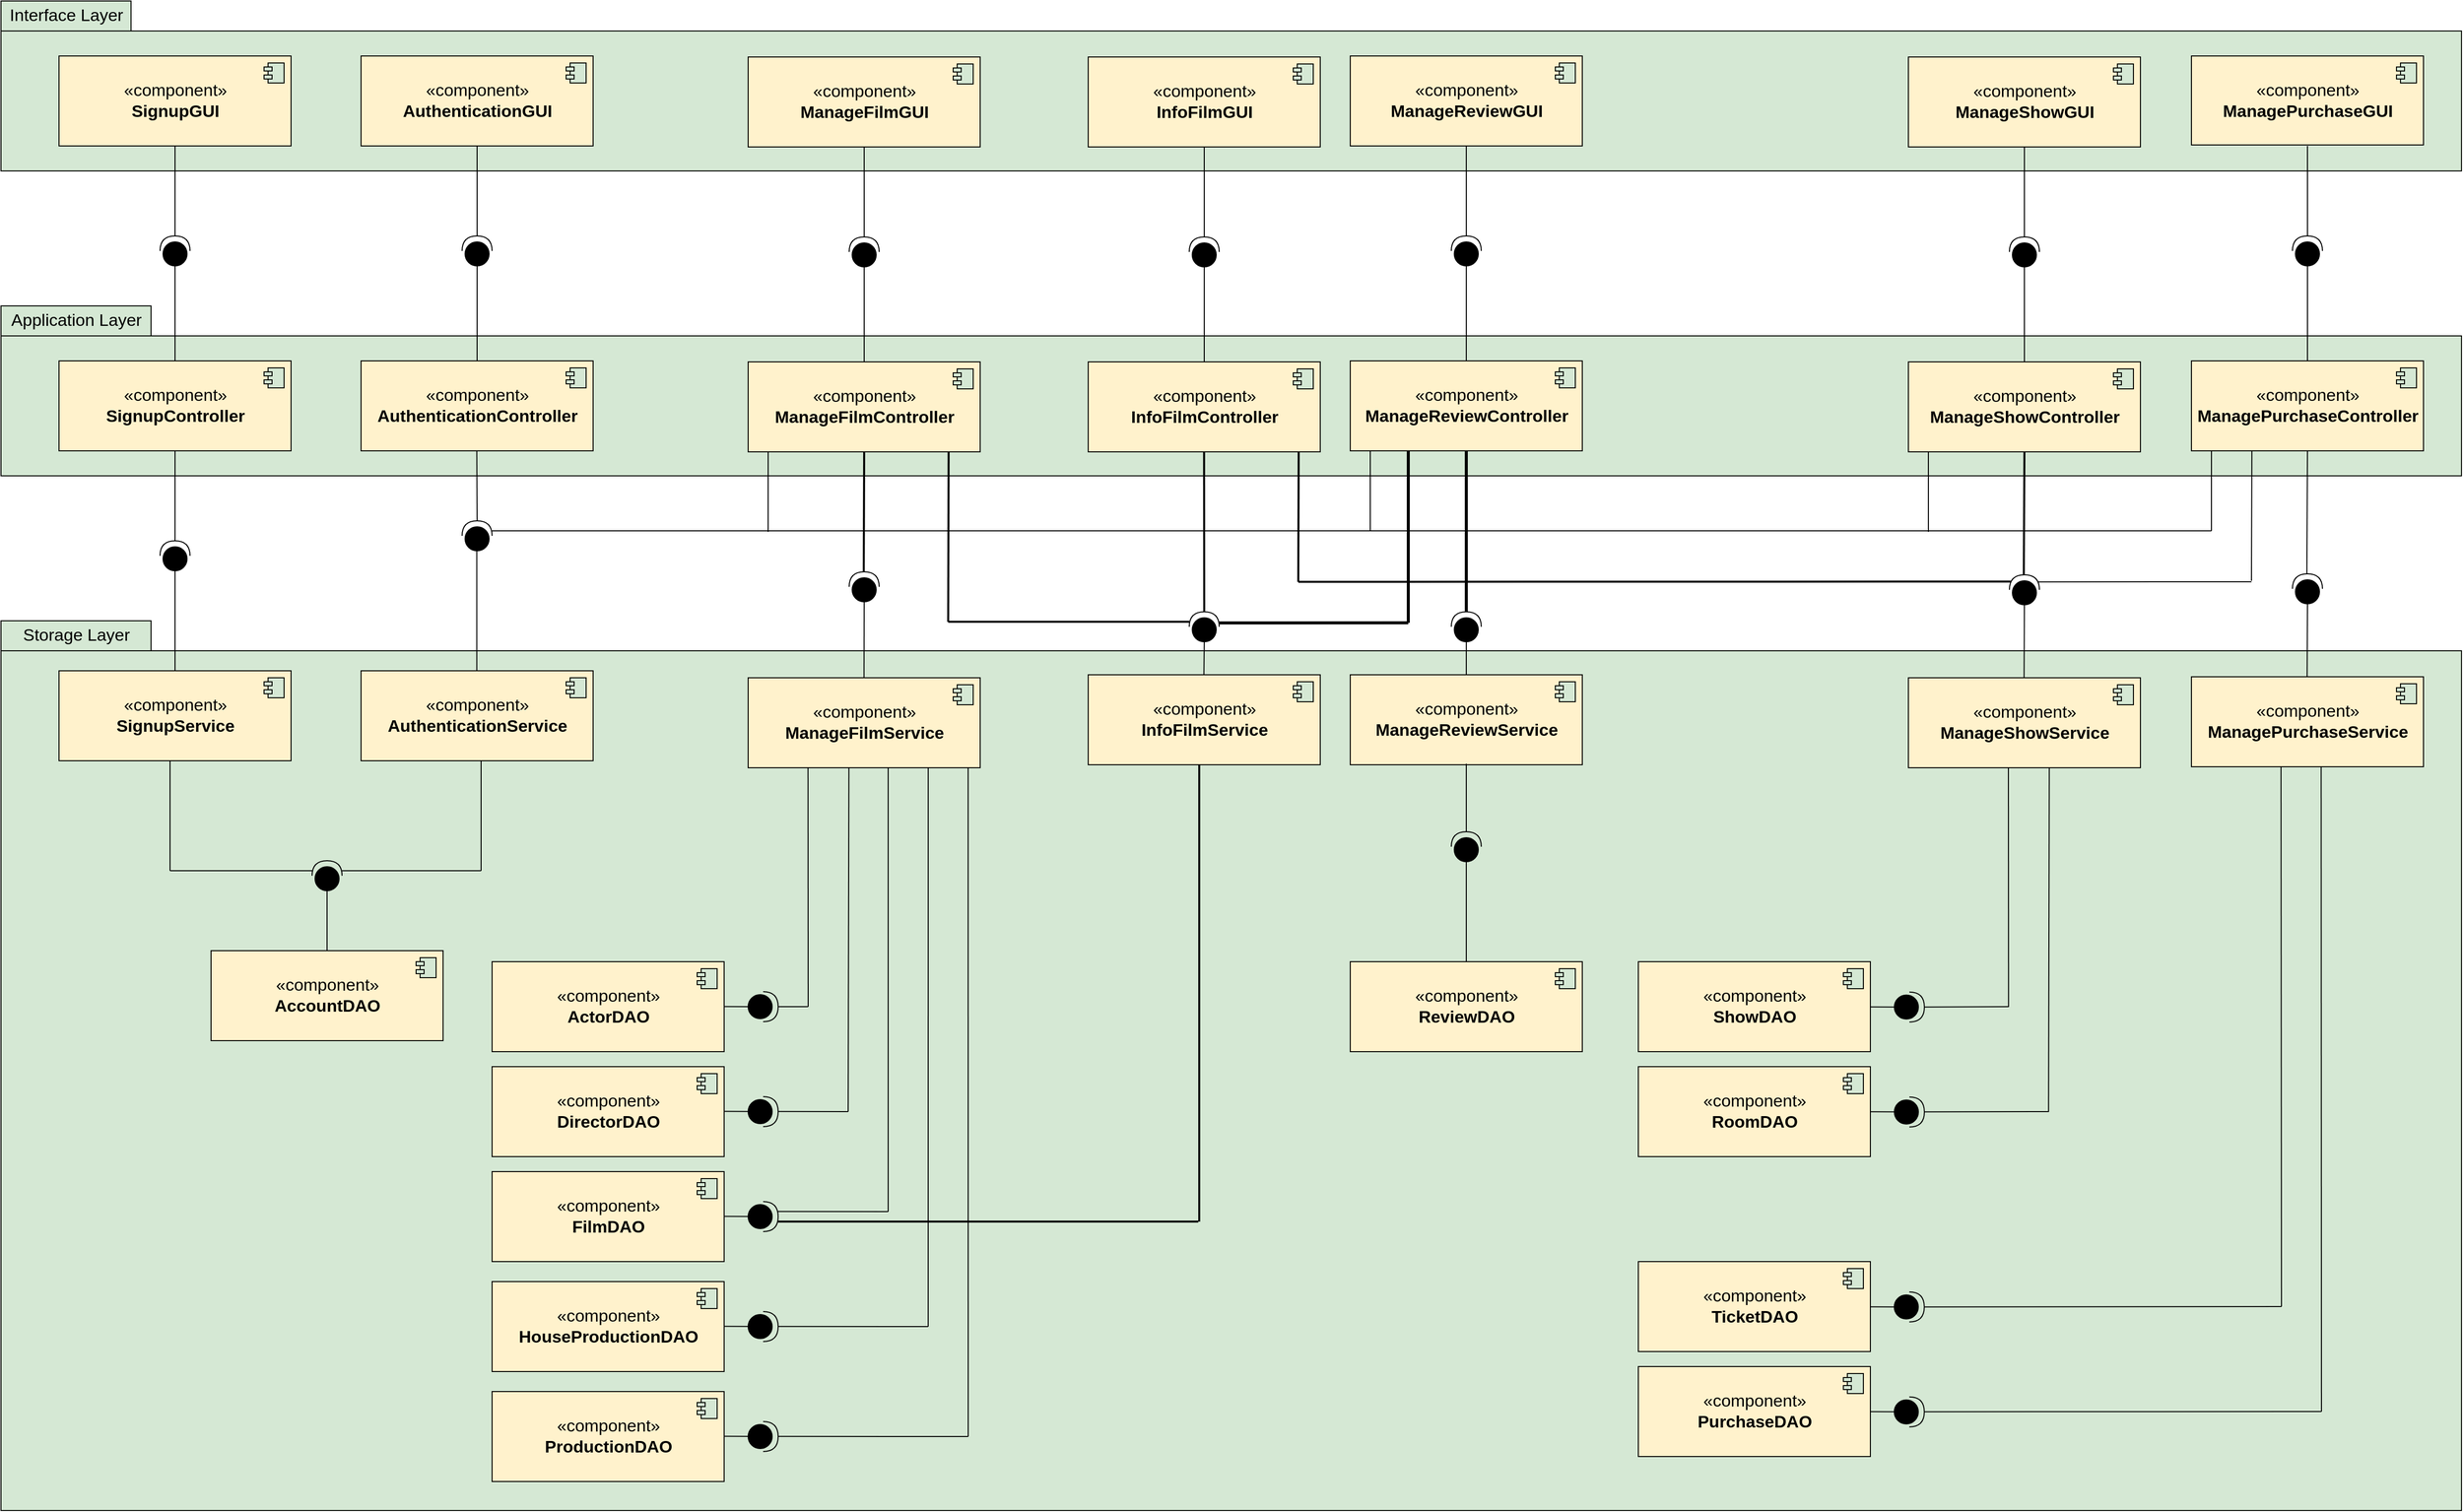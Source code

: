 <mxfile version="16.5.3" type="device" pages="10"><diagram id="FNfJlivs2JvWGFKfqxQw" name="Page-1"><mxGraphModel dx="1673" dy="896" grid="1" gridSize="10" guides="1" tooltips="1" connect="1" arrows="1" fold="1" page="1" pageScale="1" pageWidth="1600" pageHeight="900" background="none" math="0" shadow="0"><root><mxCell id="0"/><mxCell id="1" parent="0"/><mxCell id="2DTHTTff_Dgyd2tzTklS-33" value="" style="html=1;fillColor=#d5e8d4;strokeColor=#060804;rounded=0;" parent="1" vertex="1"><mxGeometry x="40" y="345" width="2460" height="140" as="geometry"/></mxCell><mxCell id="2DTHTTff_Dgyd2tzTklS-3" value="" style="html=1;fillColor=#d5e8d4;strokeColor=#060804;rounded=0;" parent="1" vertex="1"><mxGeometry x="40" y="40" width="2460" height="140" as="geometry"/></mxCell><mxCell id="2DTHTTff_Dgyd2tzTklS-4" value="&lt;font style=&quot;font-size: 17px&quot;&gt;Interface Layer&lt;/font&gt;" style="html=1;fillColor=#d5e8d4;strokeColor=#060804;rounded=0;" parent="1" vertex="1"><mxGeometry x="40" y="10" width="130" height="30" as="geometry"/></mxCell><mxCell id="2DTHTTff_Dgyd2tzTklS-7" value="«component»&lt;br&gt;&lt;b&gt;InfoFilmGUI&lt;/b&gt;" style="html=1;dropTarget=0;fontSize=17;fillColor=#fff2cc;strokeColor=#050402;rounded=0;" parent="1" vertex="1"><mxGeometry x="1127" y="66" width="232" height="90" as="geometry"/></mxCell><mxCell id="2DTHTTff_Dgyd2tzTklS-8" value="" style="shape=module;jettyWidth=8;jettyHeight=4;fontSize=17;fillColor=#d5e8d4;strokeColor=#060804;rounded=0;" parent="2DTHTTff_Dgyd2tzTklS-7" vertex="1"><mxGeometry x="1" width="20" height="20" relative="1" as="geometry"><mxPoint x="-27" y="7" as="offset"/></mxGeometry></mxCell><mxCell id="2DTHTTff_Dgyd2tzTklS-9" value="«component»&lt;br&gt;&lt;b&gt;ManageShowGUI&lt;/b&gt;" style="html=1;dropTarget=0;fontSize=17;fillColor=#fff2cc;strokeColor=#050402;rounded=0;" parent="1" vertex="1"><mxGeometry x="1947" y="66" width="232" height="90" as="geometry"/></mxCell><mxCell id="2DTHTTff_Dgyd2tzTklS-10" value="" style="shape=module;jettyWidth=8;jettyHeight=4;fontSize=17;fillColor=#d5e8d4;strokeColor=#060804;rounded=0;" parent="2DTHTTff_Dgyd2tzTklS-9" vertex="1"><mxGeometry x="1" width="20" height="20" relative="1" as="geometry"><mxPoint x="-27" y="7" as="offset"/></mxGeometry></mxCell><mxCell id="2DTHTTff_Dgyd2tzTklS-11" value="«component»&lt;br&gt;&lt;b&gt;ManagePurchaseGUI&lt;/b&gt;" style="html=1;dropTarget=0;fontSize=17;fillColor=#fff2cc;strokeColor=#050402;rounded=0;" parent="1" vertex="1"><mxGeometry x="2230" y="65" width="232" height="89" as="geometry"/></mxCell><mxCell id="2DTHTTff_Dgyd2tzTklS-12" value="" style="shape=module;jettyWidth=8;jettyHeight=4;fontSize=17;fillColor=#d5e8d4;strokeColor=#060804;rounded=0;" parent="2DTHTTff_Dgyd2tzTklS-11" vertex="1"><mxGeometry x="1" width="20" height="20" relative="1" as="geometry"><mxPoint x="-27" y="7" as="offset"/></mxGeometry></mxCell><mxCell id="2DTHTTff_Dgyd2tzTklS-35" value="&lt;font style=&quot;font-size: 17px&quot;&gt;Application Layer&lt;/font&gt;" style="html=1;fillColor=#d5e8d4;strokeColor=#060804;rounded=0;" parent="1" vertex="1"><mxGeometry x="40" y="315" width="150" height="30" as="geometry"/></mxCell><mxCell id="2DTHTTff_Dgyd2tzTklS-57" value="" style="html=1;fillColor=#d5e8d4;strokeColor=#060804;rounded=0;" parent="1" vertex="1"><mxGeometry x="40" y="660" width="2460" height="860" as="geometry"/></mxCell><mxCell id="2DTHTTff_Dgyd2tzTklS-58" value="&lt;font style=&quot;font-size: 17px&quot;&gt;Storage Layer&lt;/font&gt;" style="html=1;fillColor=#d5e8d4;strokeColor=#060804;rounded=0;" parent="1" vertex="1"><mxGeometry x="40" y="630" width="150" height="30" as="geometry"/></mxCell><mxCell id="jPUvBB-ouMjG4LVUtVoh-1" value="«component»&lt;br&gt;&lt;b&gt;SignupGUI&lt;/b&gt;" style="html=1;dropTarget=0;fontSize=17;fillColor=#fff2cc;strokeColor=#050402;rounded=0;" parent="1" vertex="1"><mxGeometry x="98" y="65" width="232" height="90" as="geometry"/></mxCell><mxCell id="jPUvBB-ouMjG4LVUtVoh-2" value="" style="shape=module;jettyWidth=8;jettyHeight=4;fontSize=17;fillColor=#d5e8d4;strokeColor=#060804;rounded=0;" parent="jPUvBB-ouMjG4LVUtVoh-1" vertex="1"><mxGeometry x="1" width="20" height="20" relative="1" as="geometry"><mxPoint x="-27" y="7" as="offset"/></mxGeometry></mxCell><mxCell id="jPUvBB-ouMjG4LVUtVoh-3" value="«component»&lt;br&gt;&lt;b&gt;ManageFilmGUI&lt;/b&gt;" style="html=1;dropTarget=0;fontSize=17;fillColor=#fff2cc;strokeColor=#050402;rounded=0;" parent="1" vertex="1"><mxGeometry x="787" y="66" width="232" height="90" as="geometry"/></mxCell><mxCell id="jPUvBB-ouMjG4LVUtVoh-4" value="" style="shape=module;jettyWidth=8;jettyHeight=4;fontSize=17;fillColor=#d5e8d4;strokeColor=#060804;rounded=0;" parent="jPUvBB-ouMjG4LVUtVoh-3" vertex="1"><mxGeometry x="1" width="20" height="20" relative="1" as="geometry"><mxPoint x="-27" y="7" as="offset"/></mxGeometry></mxCell><mxCell id="ilCk3Shp7WhOgdYtmR5Y-13" value="«component»&lt;br&gt;&lt;b&gt;&lt;font style=&quot;font-size: 17px&quot;&gt;SignupController&lt;/font&gt;&lt;/b&gt;" style="html=1;dropTarget=0;fontSize=17;fillColor=#fff2cc;strokeColor=#050402;rounded=0;" parent="1" vertex="1"><mxGeometry x="98" y="370" width="232" height="90" as="geometry"/></mxCell><mxCell id="ilCk3Shp7WhOgdYtmR5Y-14" value="" style="shape=module;jettyWidth=8;jettyHeight=4;fontSize=17;fillColor=#d5e8d4;strokeColor=#060804;rounded=0;" parent="ilCk3Shp7WhOgdYtmR5Y-13" vertex="1"><mxGeometry x="1" width="20" height="20" relative="1" as="geometry"><mxPoint x="-27" y="7" as="offset"/></mxGeometry></mxCell><mxCell id="ilCk3Shp7WhOgdYtmR5Y-15" value="«component»&lt;br&gt;&lt;b&gt;&lt;font style=&quot;font-size: 17px&quot;&gt;ManagePurchaseController&lt;/font&gt;&lt;/b&gt;" style="html=1;dropTarget=0;fontSize=17;fillColor=#fff2cc;strokeColor=#050402;rounded=0;" parent="1" vertex="1"><mxGeometry x="2230" y="370" width="232" height="90" as="geometry"/></mxCell><mxCell id="ilCk3Shp7WhOgdYtmR5Y-16" value="" style="shape=module;jettyWidth=8;jettyHeight=4;fontSize=17;fillColor=#d5e8d4;strokeColor=#060804;rounded=0;" parent="ilCk3Shp7WhOgdYtmR5Y-15" vertex="1"><mxGeometry x="1" width="20" height="20" relative="1" as="geometry"><mxPoint x="-27" y="7" as="offset"/></mxGeometry></mxCell><mxCell id="ilCk3Shp7WhOgdYtmR5Y-17" value="«component»&lt;br&gt;&lt;b&gt;&lt;font style=&quot;font-size: 17px&quot;&gt;AuthenticationController&lt;/font&gt;&lt;/b&gt;" style="html=1;dropTarget=0;fontSize=17;fillColor=#fff2cc;strokeColor=#050402;rounded=0;" parent="1" vertex="1"><mxGeometry x="400" y="370" width="232" height="90" as="geometry"/></mxCell><mxCell id="ilCk3Shp7WhOgdYtmR5Y-18" value="" style="shape=module;jettyWidth=8;jettyHeight=4;fontSize=17;fillColor=#d5e8d4;strokeColor=#060804;rounded=0;" parent="ilCk3Shp7WhOgdYtmR5Y-17" vertex="1"><mxGeometry x="1" width="20" height="20" relative="1" as="geometry"><mxPoint x="-27" y="7" as="offset"/></mxGeometry></mxCell><mxCell id="ilCk3Shp7WhOgdYtmR5Y-19" value="«component»&lt;br&gt;&lt;b&gt;&lt;font style=&quot;font-size: 17px&quot;&gt;AuthenticationGUI&lt;/font&gt;&lt;/b&gt;" style="html=1;dropTarget=0;fontSize=17;fillColor=#fff2cc;strokeColor=#050402;rounded=0;" parent="1" vertex="1"><mxGeometry x="400" y="65" width="232" height="90" as="geometry"/></mxCell><mxCell id="ilCk3Shp7WhOgdYtmR5Y-20" value="" style="shape=module;jettyWidth=8;jettyHeight=4;fontSize=17;fillColor=#d5e8d4;strokeColor=#060804;rounded=0;" parent="ilCk3Shp7WhOgdYtmR5Y-19" vertex="1"><mxGeometry x="1" width="20" height="20" relative="1" as="geometry"><mxPoint x="-27" y="7" as="offset"/></mxGeometry></mxCell><mxCell id="ilCk3Shp7WhOgdYtmR5Y-33" value="«component»&lt;br&gt;&lt;b&gt;&lt;font style=&quot;font-size: 17px&quot;&gt;InfoFilmController&lt;/font&gt;&lt;/b&gt;" style="html=1;dropTarget=0;fontSize=17;fillColor=#fff2cc;strokeColor=#050402;rounded=0;" parent="1" vertex="1"><mxGeometry x="1127" y="371" width="232" height="90" as="geometry"/></mxCell><mxCell id="ilCk3Shp7WhOgdYtmR5Y-34" value="" style="shape=module;jettyWidth=8;jettyHeight=4;fontSize=17;fillColor=#d5e8d4;strokeColor=#060804;rounded=0;" parent="ilCk3Shp7WhOgdYtmR5Y-33" vertex="1"><mxGeometry x="1" width="20" height="20" relative="1" as="geometry"><mxPoint x="-27" y="7" as="offset"/></mxGeometry></mxCell><mxCell id="ilCk3Shp7WhOgdYtmR5Y-35" value="«component»&lt;br&gt;&lt;b&gt;&lt;font style=&quot;font-size: 17px&quot;&gt;ManageShowController&lt;/font&gt;&lt;/b&gt;" style="html=1;dropTarget=0;fontSize=17;fillColor=#fff2cc;strokeColor=#050402;rounded=0;" parent="1" vertex="1"><mxGeometry x="1947" y="371" width="232" height="90" as="geometry"/></mxCell><mxCell id="ilCk3Shp7WhOgdYtmR5Y-36" value="" style="shape=module;jettyWidth=8;jettyHeight=4;fontSize=17;fillColor=#d5e8d4;strokeColor=#060804;rounded=0;" parent="ilCk3Shp7WhOgdYtmR5Y-35" vertex="1"><mxGeometry x="1" width="20" height="20" relative="1" as="geometry"><mxPoint x="-27" y="7" as="offset"/></mxGeometry></mxCell><mxCell id="ilCk3Shp7WhOgdYtmR5Y-37" value="«component»&lt;br&gt;&lt;b&gt;&lt;font style=&quot;font-size: 17px&quot;&gt;ManageFilmController&lt;/font&gt;&lt;/b&gt;" style="html=1;dropTarget=0;fontSize=17;fillColor=#fff2cc;strokeColor=#050402;rounded=0;" parent="1" vertex="1"><mxGeometry x="787" y="371" width="232" height="90" as="geometry"/></mxCell><mxCell id="ilCk3Shp7WhOgdYtmR5Y-38" value="" style="shape=module;jettyWidth=8;jettyHeight=4;fontSize=17;fillColor=#d5e8d4;strokeColor=#060804;rounded=0;" parent="ilCk3Shp7WhOgdYtmR5Y-37" vertex="1"><mxGeometry x="1" width="20" height="20" relative="1" as="geometry"><mxPoint x="-27" y="7" as="offset"/></mxGeometry></mxCell><mxCell id="Vzt780obea1sGAKrdWF_-5" value="«component»&lt;br&gt;&lt;b&gt;&lt;font style=&quot;font-size: 17px&quot;&gt;SignupService&lt;/font&gt;&lt;/b&gt;" style="html=1;dropTarget=0;fontSize=17;fillColor=#fff2cc;strokeColor=#050402;rounded=0;" parent="1" vertex="1"><mxGeometry x="98" y="680" width="232" height="90" as="geometry"/></mxCell><mxCell id="Vzt780obea1sGAKrdWF_-6" value="" style="shape=module;jettyWidth=8;jettyHeight=4;fontSize=17;fillColor=#d5e8d4;strokeColor=#060804;rounded=0;" parent="Vzt780obea1sGAKrdWF_-5" vertex="1"><mxGeometry x="1" width="20" height="20" relative="1" as="geometry"><mxPoint x="-27" y="7" as="offset"/></mxGeometry></mxCell><mxCell id="Vzt780obea1sGAKrdWF_-7" value="«component»&lt;br&gt;&lt;b&gt;&lt;font style=&quot;font-size: 17px&quot;&gt;ManagePurchaseService&lt;/font&gt;&lt;/b&gt;" style="html=1;dropTarget=0;fontSize=17;fillColor=#fff2cc;strokeColor=#050402;rounded=0;" parent="1" vertex="1"><mxGeometry x="2230" y="686" width="232" height="90" as="geometry"/></mxCell><mxCell id="Vzt780obea1sGAKrdWF_-8" value="" style="shape=module;jettyWidth=8;jettyHeight=4;fontSize=17;fillColor=#d5e8d4;strokeColor=#060804;rounded=0;" parent="Vzt780obea1sGAKrdWF_-7" vertex="1"><mxGeometry x="1" width="20" height="20" relative="1" as="geometry"><mxPoint x="-27" y="7" as="offset"/></mxGeometry></mxCell><mxCell id="Vzt780obea1sGAKrdWF_-9" value="«component»&lt;br&gt;&lt;b&gt;&lt;font style=&quot;font-size: 17px&quot;&gt;AuthenticationService&lt;/font&gt;&lt;/b&gt;" style="html=1;dropTarget=0;fontSize=17;fillColor=#fff2cc;strokeColor=#050402;rounded=0;" parent="1" vertex="1"><mxGeometry x="400" y="680" width="232" height="90" as="geometry"/></mxCell><mxCell id="Vzt780obea1sGAKrdWF_-10" value="" style="shape=module;jettyWidth=8;jettyHeight=4;fontSize=17;fillColor=#d5e8d4;strokeColor=#060804;rounded=0;" parent="Vzt780obea1sGAKrdWF_-9" vertex="1"><mxGeometry x="1" width="20" height="20" relative="1" as="geometry"><mxPoint x="-27" y="7" as="offset"/></mxGeometry></mxCell><mxCell id="Vzt780obea1sGAKrdWF_-11" value="«component»&lt;br&gt;&lt;b&gt;&lt;font style=&quot;font-size: 17px&quot;&gt;InfoFilmService&lt;/font&gt;&lt;/b&gt;" style="html=1;dropTarget=0;fontSize=17;fillColor=#fff2cc;strokeColor=#050402;rounded=0;" parent="1" vertex="1"><mxGeometry x="1127" y="684" width="232" height="90" as="geometry"/></mxCell><mxCell id="Vzt780obea1sGAKrdWF_-12" value="" style="shape=module;jettyWidth=8;jettyHeight=4;fontSize=17;fillColor=#d5e8d4;strokeColor=#060804;rounded=0;" parent="Vzt780obea1sGAKrdWF_-11" vertex="1"><mxGeometry x="1" width="20" height="20" relative="1" as="geometry"><mxPoint x="-27" y="7" as="offset"/></mxGeometry></mxCell><mxCell id="Vzt780obea1sGAKrdWF_-13" value="«component»&lt;br&gt;&lt;b&gt;&lt;font style=&quot;font-size: 17px&quot;&gt;ManageShowService&lt;/font&gt;&lt;/b&gt;" style="html=1;dropTarget=0;fontSize=17;fillColor=#fff2cc;strokeColor=#050402;rounded=0;" parent="1" vertex="1"><mxGeometry x="1947" y="687" width="232" height="90" as="geometry"/></mxCell><mxCell id="Vzt780obea1sGAKrdWF_-14" value="" style="shape=module;jettyWidth=8;jettyHeight=4;fontSize=17;fillColor=#d5e8d4;strokeColor=#060804;rounded=0;" parent="Vzt780obea1sGAKrdWF_-13" vertex="1"><mxGeometry x="1" width="20" height="20" relative="1" as="geometry"><mxPoint x="-27" y="7" as="offset"/></mxGeometry></mxCell><mxCell id="Vzt780obea1sGAKrdWF_-15" value="«component»&lt;br&gt;&lt;b&gt;&lt;font style=&quot;font-size: 17px&quot;&gt;ManageFilmService&lt;/font&gt;&lt;/b&gt;" style="html=1;dropTarget=0;fontSize=17;fillColor=#fff2cc;strokeColor=#050402;rounded=0;" parent="1" vertex="1"><mxGeometry x="787" y="687" width="232" height="90" as="geometry"/></mxCell><mxCell id="Vzt780obea1sGAKrdWF_-16" value="" style="shape=module;jettyWidth=8;jettyHeight=4;fontSize=17;fillColor=#d5e8d4;strokeColor=#060804;rounded=0;" parent="Vzt780obea1sGAKrdWF_-15" vertex="1"><mxGeometry x="1" width="20" height="20" relative="1" as="geometry"><mxPoint x="-27" y="7" as="offset"/></mxGeometry></mxCell><mxCell id="Vzt780obea1sGAKrdWF_-17" value="«component»&lt;br&gt;&lt;b&gt;&lt;font style=&quot;font-size: 17px&quot;&gt;AccountDAO&lt;/font&gt;&lt;/b&gt;" style="html=1;dropTarget=0;fontSize=17;fillColor=#fff2cc;strokeColor=#050402;rounded=0;" parent="1" vertex="1"><mxGeometry x="250" y="960" width="232" height="90" as="geometry"/></mxCell><mxCell id="Vzt780obea1sGAKrdWF_-18" value="" style="shape=module;jettyWidth=8;jettyHeight=4;fontSize=17;fillColor=#d5e8d4;strokeColor=#060804;rounded=0;" parent="Vzt780obea1sGAKrdWF_-17" vertex="1"><mxGeometry x="1" width="20" height="20" relative="1" as="geometry"><mxPoint x="-27" y="7" as="offset"/></mxGeometry></mxCell><mxCell id="8i6JRzG90Rard3eRDVhm-1" value="«component»&lt;br&gt;&lt;b&gt;&lt;font style=&quot;font-size: 17px&quot;&gt;ProductionDAO&lt;/font&gt;&lt;/b&gt;" style="html=1;dropTarget=0;fontSize=17;fillColor=#fff2cc;strokeColor=#050402;rounded=0;" parent="1" vertex="1"><mxGeometry x="531" y="1401" width="232" height="90" as="geometry"/></mxCell><mxCell id="8i6JRzG90Rard3eRDVhm-2" value="" style="shape=module;jettyWidth=8;jettyHeight=4;fontSize=17;fillColor=#d5e8d4;strokeColor=#060804;rounded=0;" parent="8i6JRzG90Rard3eRDVhm-1" vertex="1"><mxGeometry x="1" width="20" height="20" relative="1" as="geometry"><mxPoint x="-27" y="7" as="offset"/></mxGeometry></mxCell><mxCell id="8i6JRzG90Rard3eRDVhm-3" value="«component»&lt;br&gt;&lt;b&gt;&lt;font style=&quot;font-size: 17px&quot;&gt;DirectorDAO&lt;/font&gt;&lt;/b&gt;" style="html=1;dropTarget=0;fontSize=17;fillColor=#fff2cc;strokeColor=#050402;rounded=0;" parent="1" vertex="1"><mxGeometry x="531" y="1076" width="232" height="90" as="geometry"/></mxCell><mxCell id="8i6JRzG90Rard3eRDVhm-4" value="" style="shape=module;jettyWidth=8;jettyHeight=4;fontSize=17;fillColor=#d5e8d4;strokeColor=#060804;rounded=0;" parent="8i6JRzG90Rard3eRDVhm-3" vertex="1"><mxGeometry x="1" width="20" height="20" relative="1" as="geometry"><mxPoint x="-27" y="7" as="offset"/></mxGeometry></mxCell><mxCell id="8i6JRzG90Rard3eRDVhm-7" value="«component»&lt;br&gt;&lt;b&gt;&lt;font style=&quot;font-size: 17px&quot;&gt;ActorDAO&lt;/font&gt;&lt;/b&gt;" style="html=1;dropTarget=0;fontSize=17;fillColor=#fff2cc;strokeColor=#050402;rounded=0;" parent="1" vertex="1"><mxGeometry x="531" y="971" width="232" height="90" as="geometry"/></mxCell><mxCell id="8i6JRzG90Rard3eRDVhm-8" value="" style="shape=module;jettyWidth=8;jettyHeight=4;fontSize=17;fillColor=#d5e8d4;strokeColor=#060804;rounded=0;" parent="8i6JRzG90Rard3eRDVhm-7" vertex="1"><mxGeometry x="1" width="20" height="20" relative="1" as="geometry"><mxPoint x="-27" y="7" as="offset"/></mxGeometry></mxCell><mxCell id="8i6JRzG90Rard3eRDVhm-9" value="«component»&lt;br&gt;&lt;b&gt;&lt;font style=&quot;font-size: 17px&quot;&gt;FilmDAO&lt;/font&gt;&lt;/b&gt;" style="html=1;dropTarget=0;fontSize=17;fillColor=#fff2cc;strokeColor=#050402;rounded=0;" parent="1" vertex="1"><mxGeometry x="531" y="1181" width="232" height="90" as="geometry"/></mxCell><mxCell id="8i6JRzG90Rard3eRDVhm-10" value="" style="shape=module;jettyWidth=8;jettyHeight=4;fontSize=17;fillColor=#d5e8d4;strokeColor=#060804;rounded=0;" parent="8i6JRzG90Rard3eRDVhm-9" vertex="1"><mxGeometry x="1" width="20" height="20" relative="1" as="geometry"><mxPoint x="-27" y="7" as="offset"/></mxGeometry></mxCell><mxCell id="8i6JRzG90Rard3eRDVhm-11" value="«component»&lt;br&gt;&lt;b&gt;&lt;font style=&quot;font-size: 17px&quot;&gt;HouseProductionDAO&lt;/font&gt;&lt;/b&gt;" style="html=1;dropTarget=0;fontSize=17;fillColor=#fff2cc;strokeColor=#050402;rounded=0;" parent="1" vertex="1"><mxGeometry x="531" y="1291" width="232" height="90" as="geometry"/></mxCell><mxCell id="8i6JRzG90Rard3eRDVhm-12" value="" style="shape=module;jettyWidth=8;jettyHeight=4;fontSize=17;fillColor=#d5e8d4;strokeColor=#060804;rounded=0;" parent="8i6JRzG90Rard3eRDVhm-11" vertex="1"><mxGeometry x="1" width="20" height="20" relative="1" as="geometry"><mxPoint x="-27" y="7" as="offset"/></mxGeometry></mxCell><mxCell id="8i6JRzG90Rard3eRDVhm-13" value="«component»&lt;br&gt;&lt;b&gt;&lt;font style=&quot;font-size: 17px&quot;&gt;ShowDAO&lt;/font&gt;&lt;/b&gt;" style="html=1;dropTarget=0;fontSize=17;fillColor=#fff2cc;strokeColor=#050402;rounded=0;" parent="1" vertex="1"><mxGeometry x="1677" y="971" width="232" height="90" as="geometry"/></mxCell><mxCell id="8i6JRzG90Rard3eRDVhm-14" value="" style="shape=module;jettyWidth=8;jettyHeight=4;fontSize=17;fillColor=#d5e8d4;strokeColor=#060804;rounded=0;" parent="8i6JRzG90Rard3eRDVhm-13" vertex="1"><mxGeometry x="1" width="20" height="20" relative="1" as="geometry"><mxPoint x="-27" y="7" as="offset"/></mxGeometry></mxCell><mxCell id="8i6JRzG90Rard3eRDVhm-15" value="«component»&lt;br&gt;&lt;b&gt;&lt;font style=&quot;font-size: 17px&quot;&gt;RoomDAO&lt;/font&gt;&lt;/b&gt;" style="html=1;dropTarget=0;fontSize=17;fillColor=#fff2cc;strokeColor=#050402;rounded=0;" parent="1" vertex="1"><mxGeometry x="1677" y="1076" width="232" height="90" as="geometry"/></mxCell><mxCell id="8i6JRzG90Rard3eRDVhm-16" value="" style="shape=module;jettyWidth=8;jettyHeight=4;fontSize=17;fillColor=#d5e8d4;strokeColor=#060804;rounded=0;" parent="8i6JRzG90Rard3eRDVhm-15" vertex="1"><mxGeometry x="1" width="20" height="20" relative="1" as="geometry"><mxPoint x="-27" y="7" as="offset"/></mxGeometry></mxCell><mxCell id="8i6JRzG90Rard3eRDVhm-17" value="«component»&lt;br&gt;&lt;b&gt;&lt;font style=&quot;font-size: 17px&quot;&gt;TicketDAO&lt;/font&gt;&lt;/b&gt;" style="html=1;dropTarget=0;fontSize=17;fillColor=#fff2cc;strokeColor=#050402;rounded=0;" parent="1" vertex="1"><mxGeometry x="1677" y="1271" width="232" height="90" as="geometry"/></mxCell><mxCell id="8i6JRzG90Rard3eRDVhm-18" value="" style="shape=module;jettyWidth=8;jettyHeight=4;fontSize=17;fillColor=#d5e8d4;strokeColor=#060804;rounded=0;" parent="8i6JRzG90Rard3eRDVhm-17" vertex="1"><mxGeometry x="1" width="20" height="20" relative="1" as="geometry"><mxPoint x="-27" y="7" as="offset"/></mxGeometry></mxCell><mxCell id="8i6JRzG90Rard3eRDVhm-19" value="«component»&lt;br&gt;&lt;b&gt;&lt;font style=&quot;font-size: 17px&quot;&gt;PurchaseDAO&lt;/font&gt;&lt;/b&gt;" style="html=1;dropTarget=0;fontSize=17;fillColor=#fff2cc;strokeColor=#050402;rounded=0;" parent="1" vertex="1"><mxGeometry x="1677" y="1376" width="232" height="90" as="geometry"/></mxCell><mxCell id="8i6JRzG90Rard3eRDVhm-20" value="" style="shape=module;jettyWidth=8;jettyHeight=4;fontSize=17;fillColor=#d5e8d4;strokeColor=#060804;rounded=0;" parent="8i6JRzG90Rard3eRDVhm-19" vertex="1"><mxGeometry x="1" width="20" height="20" relative="1" as="geometry"><mxPoint x="-27" y="7" as="offset"/></mxGeometry></mxCell><mxCell id="8i6JRzG90Rard3eRDVhm-21" value="«component»&lt;br&gt;&lt;b&gt;ManageReviewGUI&lt;/b&gt;" style="html=1;dropTarget=0;fontSize=17;fillColor=#fff2cc;strokeColor=#050402;rounded=0;" parent="1" vertex="1"><mxGeometry x="1389" y="65" width="232" height="90" as="geometry"/></mxCell><mxCell id="8i6JRzG90Rard3eRDVhm-22" value="" style="shape=module;jettyWidth=8;jettyHeight=4;fontSize=17;fillColor=#d5e8d4;strokeColor=#060804;rounded=0;" parent="8i6JRzG90Rard3eRDVhm-21" vertex="1"><mxGeometry x="1" width="20" height="20" relative="1" as="geometry"><mxPoint x="-27" y="7" as="offset"/></mxGeometry></mxCell><mxCell id="8i6JRzG90Rard3eRDVhm-23" value="«component»&lt;br&gt;&lt;b&gt;&lt;font style=&quot;font-size: 17px&quot;&gt;ManageReviewController&lt;/font&gt;&lt;/b&gt;" style="html=1;dropTarget=0;fontSize=17;fillColor=#fff2cc;strokeColor=#050402;rounded=0;" parent="1" vertex="1"><mxGeometry x="1389" y="370" width="232" height="90" as="geometry"/></mxCell><mxCell id="8i6JRzG90Rard3eRDVhm-24" value="" style="shape=module;jettyWidth=8;jettyHeight=4;fontSize=17;fillColor=#d5e8d4;strokeColor=#060804;rounded=0;" parent="8i6JRzG90Rard3eRDVhm-23" vertex="1"><mxGeometry x="1" width="20" height="20" relative="1" as="geometry"><mxPoint x="-27" y="7" as="offset"/></mxGeometry></mxCell><mxCell id="8i6JRzG90Rard3eRDVhm-25" value="«component»&lt;br&gt;&lt;b&gt;&lt;font style=&quot;font-size: 17px&quot;&gt;ManageReviewService&lt;/font&gt;&lt;/b&gt;" style="html=1;dropTarget=0;fontSize=17;fillColor=#fff2cc;strokeColor=#050402;rounded=0;" parent="1" vertex="1"><mxGeometry x="1389" y="684" width="232" height="90" as="geometry"/></mxCell><mxCell id="8i6JRzG90Rard3eRDVhm-26" value="" style="shape=module;jettyWidth=8;jettyHeight=4;fontSize=17;fillColor=#d5e8d4;strokeColor=#060804;rounded=0;" parent="8i6JRzG90Rard3eRDVhm-25" vertex="1"><mxGeometry x="1" width="20" height="20" relative="1" as="geometry"><mxPoint x="-27" y="7" as="offset"/></mxGeometry></mxCell><mxCell id="8i6JRzG90Rard3eRDVhm-27" value="«component»&lt;br&gt;&lt;b&gt;&lt;font style=&quot;font-size: 17px&quot;&gt;ReviewDAO&lt;/font&gt;&lt;/b&gt;" style="html=1;dropTarget=0;fontSize=17;fillColor=#fff2cc;strokeColor=#050402;rounded=0;" parent="1" vertex="1"><mxGeometry x="1389" y="971" width="232" height="90" as="geometry"/></mxCell><mxCell id="8i6JRzG90Rard3eRDVhm-28" value="" style="shape=module;jettyWidth=8;jettyHeight=4;fontSize=17;fillColor=#d5e8d4;strokeColor=#060804;rounded=0;" parent="8i6JRzG90Rard3eRDVhm-27" vertex="1"><mxGeometry x="1" width="20" height="20" relative="1" as="geometry"><mxPoint x="-27" y="7" as="offset"/></mxGeometry></mxCell><mxCell id="kDQLzz98Y71ElMdle-8h-3" value="" style="endArrow=none;html=1;rounded=0;exitX=0.5;exitY=0;exitDx=0;exitDy=0;entryX=0;entryY=0.5;entryDx=0;entryDy=0;entryPerimeter=0;" parent="1" source="ilCk3Shp7WhOgdYtmR5Y-13" target="kDQLzz98Y71ElMdle-8h-4" edge="1"><mxGeometry width="50" height="50" relative="1" as="geometry"><mxPoint x="220" y="265" as="sourcePoint"/><mxPoint x="214" y="295" as="targetPoint"/></mxGeometry></mxCell><mxCell id="kDQLzz98Y71ElMdle-8h-4" value="" style="shape=providedRequiredInterface;html=1;verticalLabelPosition=bottom;sketch=0;fillColor=#000000;rotation=-90;" parent="1" vertex="1"><mxGeometry x="199" y="245" width="30" height="30" as="geometry"/></mxCell><mxCell id="kDQLzz98Y71ElMdle-8h-5" value="" style="endArrow=none;html=1;rounded=0;exitX=1;exitY=0.5;exitDx=0;exitDy=0;entryX=0.5;entryY=1;entryDx=0;entryDy=0;exitPerimeter=0;" parent="1" source="kDQLzz98Y71ElMdle-8h-4" target="jPUvBB-ouMjG4LVUtVoh-1" edge="1"><mxGeometry width="50" height="50" relative="1" as="geometry"><mxPoint x="213.66" y="230.0" as="sourcePoint"/><mxPoint x="213.66" y="155.0" as="targetPoint"/></mxGeometry></mxCell><mxCell id="kDQLzz98Y71ElMdle-8h-6" value="" style="endArrow=none;html=1;rounded=0;exitX=0.5;exitY=0;exitDx=0;exitDy=0;entryX=0;entryY=0.5;entryDx=0;entryDy=0;entryPerimeter=0;" parent="1" target="kDQLzz98Y71ElMdle-8h-7" edge="1"><mxGeometry width="50" height="50" relative="1" as="geometry"><mxPoint x="516.0" y="370" as="sourcePoint"/><mxPoint x="516" y="295" as="targetPoint"/></mxGeometry></mxCell><mxCell id="kDQLzz98Y71ElMdle-8h-7" value="" style="shape=providedRequiredInterface;html=1;verticalLabelPosition=bottom;sketch=0;fillColor=#000000;rotation=-90;" parent="1" vertex="1"><mxGeometry x="501" y="245" width="30" height="30" as="geometry"/></mxCell><mxCell id="kDQLzz98Y71ElMdle-8h-8" value="" style="endArrow=none;html=1;rounded=0;exitX=1;exitY=0.5;exitDx=0;exitDy=0;entryX=0.5;entryY=1;entryDx=0;entryDy=0;exitPerimeter=0;" parent="1" source="kDQLzz98Y71ElMdle-8h-7" edge="1"><mxGeometry width="50" height="50" relative="1" as="geometry"><mxPoint x="515.66" y="230.0" as="sourcePoint"/><mxPoint x="516.0" y="155" as="targetPoint"/></mxGeometry></mxCell><mxCell id="kDQLzz98Y71ElMdle-8h-9" value="" style="endArrow=none;html=1;rounded=0;exitX=0.5;exitY=0;exitDx=0;exitDy=0;entryX=0;entryY=0.5;entryDx=0;entryDy=0;entryPerimeter=0;" parent="1" target="kDQLzz98Y71ElMdle-8h-10" edge="1"><mxGeometry width="50" height="50" relative="1" as="geometry"><mxPoint x="903" y="371" as="sourcePoint"/><mxPoint x="903" y="296" as="targetPoint"/></mxGeometry></mxCell><mxCell id="kDQLzz98Y71ElMdle-8h-10" value="" style="shape=providedRequiredInterface;html=1;verticalLabelPosition=bottom;sketch=0;fillColor=#000000;rotation=-90;" parent="1" vertex="1"><mxGeometry x="888" y="246" width="30" height="30" as="geometry"/></mxCell><mxCell id="kDQLzz98Y71ElMdle-8h-11" value="" style="endArrow=none;html=1;rounded=0;exitX=1;exitY=0.5;exitDx=0;exitDy=0;entryX=0.5;entryY=1;entryDx=0;entryDy=0;exitPerimeter=0;" parent="1" source="kDQLzz98Y71ElMdle-8h-10" edge="1"><mxGeometry width="50" height="50" relative="1" as="geometry"><mxPoint x="902.66" y="231.0" as="sourcePoint"/><mxPoint x="903" y="156" as="targetPoint"/></mxGeometry></mxCell><mxCell id="kDQLzz98Y71ElMdle-8h-12" value="" style="endArrow=none;html=1;rounded=0;exitX=0.5;exitY=0;exitDx=0;exitDy=0;entryX=0;entryY=0.5;entryDx=0;entryDy=0;entryPerimeter=0;" parent="1" target="kDQLzz98Y71ElMdle-8h-13" edge="1"><mxGeometry width="50" height="50" relative="1" as="geometry"><mxPoint x="1243" y="371" as="sourcePoint"/><mxPoint x="1243" y="296" as="targetPoint"/></mxGeometry></mxCell><mxCell id="kDQLzz98Y71ElMdle-8h-13" value="" style="shape=providedRequiredInterface;html=1;verticalLabelPosition=bottom;sketch=0;fillColor=#000000;rotation=-90;" parent="1" vertex="1"><mxGeometry x="1228" y="246" width="30" height="30" as="geometry"/></mxCell><mxCell id="kDQLzz98Y71ElMdle-8h-14" value="" style="endArrow=none;html=1;rounded=0;exitX=1;exitY=0.5;exitDx=0;exitDy=0;entryX=0.5;entryY=1;entryDx=0;entryDy=0;exitPerimeter=0;" parent="1" source="kDQLzz98Y71ElMdle-8h-13" edge="1"><mxGeometry width="50" height="50" relative="1" as="geometry"><mxPoint x="1242.66" y="231.0" as="sourcePoint"/><mxPoint x="1243" y="156" as="targetPoint"/></mxGeometry></mxCell><mxCell id="kDQLzz98Y71ElMdle-8h-15" value="" style="endArrow=none;html=1;rounded=0;exitX=0.5;exitY=0;exitDx=0;exitDy=0;entryX=0;entryY=0.5;entryDx=0;entryDy=0;entryPerimeter=0;" parent="1" target="kDQLzz98Y71ElMdle-8h-16" edge="1"><mxGeometry width="50" height="50" relative="1" as="geometry"><mxPoint x="2063" y="371" as="sourcePoint"/><mxPoint x="2063" y="296" as="targetPoint"/></mxGeometry></mxCell><mxCell id="kDQLzz98Y71ElMdle-8h-16" value="" style="shape=providedRequiredInterface;html=1;verticalLabelPosition=bottom;sketch=0;fillColor=#000000;rotation=-90;" parent="1" vertex="1"><mxGeometry x="2048" y="246" width="30" height="30" as="geometry"/></mxCell><mxCell id="kDQLzz98Y71ElMdle-8h-17" value="" style="endArrow=none;html=1;rounded=0;exitX=1;exitY=0.5;exitDx=0;exitDy=0;entryX=0.5;entryY=1;entryDx=0;entryDy=0;exitPerimeter=0;" parent="1" source="kDQLzz98Y71ElMdle-8h-16" edge="1"><mxGeometry width="50" height="50" relative="1" as="geometry"><mxPoint x="2062.66" y="231.0" as="sourcePoint"/><mxPoint x="2063" y="156" as="targetPoint"/></mxGeometry></mxCell><mxCell id="kDQLzz98Y71ElMdle-8h-18" value="" style="endArrow=none;html=1;rounded=0;exitX=0.5;exitY=0;exitDx=0;exitDy=0;entryX=0;entryY=0.5;entryDx=0;entryDy=0;entryPerimeter=0;" parent="1" target="kDQLzz98Y71ElMdle-8h-19" edge="1"><mxGeometry width="50" height="50" relative="1" as="geometry"><mxPoint x="2346" y="370" as="sourcePoint"/><mxPoint x="2346" y="295" as="targetPoint"/></mxGeometry></mxCell><mxCell id="kDQLzz98Y71ElMdle-8h-19" value="" style="shape=providedRequiredInterface;html=1;verticalLabelPosition=bottom;sketch=0;fillColor=#000000;rotation=-90;" parent="1" vertex="1"><mxGeometry x="2331" y="245" width="30" height="30" as="geometry"/></mxCell><mxCell id="kDQLzz98Y71ElMdle-8h-20" value="" style="endArrow=none;html=1;rounded=0;exitX=1;exitY=0.5;exitDx=0;exitDy=0;entryX=0.5;entryY=1;entryDx=0;entryDy=0;exitPerimeter=0;" parent="1" source="kDQLzz98Y71ElMdle-8h-19" edge="1"><mxGeometry width="50" height="50" relative="1" as="geometry"><mxPoint x="2345.66" y="230.0" as="sourcePoint"/><mxPoint x="2346" y="155" as="targetPoint"/></mxGeometry></mxCell><mxCell id="kDQLzz98Y71ElMdle-8h-21" value="" style="endArrow=none;html=1;rounded=0;exitX=0.5;exitY=0;exitDx=0;exitDy=0;entryX=0;entryY=0.5;entryDx=0;entryDy=0;entryPerimeter=0;" parent="1" target="kDQLzz98Y71ElMdle-8h-22" edge="1"><mxGeometry width="50" height="50" relative="1" as="geometry"><mxPoint x="1505" y="370" as="sourcePoint"/><mxPoint x="1505" y="295" as="targetPoint"/></mxGeometry></mxCell><mxCell id="kDQLzz98Y71ElMdle-8h-22" value="" style="shape=providedRequiredInterface;html=1;verticalLabelPosition=bottom;sketch=0;fillColor=#000000;rotation=-90;" parent="1" vertex="1"><mxGeometry x="1490" y="245" width="30" height="30" as="geometry"/></mxCell><mxCell id="kDQLzz98Y71ElMdle-8h-23" value="" style="endArrow=none;html=1;rounded=0;exitX=1;exitY=0.5;exitDx=0;exitDy=0;entryX=0.5;entryY=1;entryDx=0;entryDy=0;exitPerimeter=0;" parent="1" source="kDQLzz98Y71ElMdle-8h-22" edge="1"><mxGeometry width="50" height="50" relative="1" as="geometry"><mxPoint x="1504.66" y="230.0" as="sourcePoint"/><mxPoint x="1505" y="155" as="targetPoint"/></mxGeometry></mxCell><mxCell id="kDQLzz98Y71ElMdle-8h-25" value="" style="endArrow=none;html=1;rounded=0;exitX=0.5;exitY=0;exitDx=0;exitDy=0;entryX=0;entryY=0.5;entryDx=0;entryDy=0;entryPerimeter=0;" parent="1" source="Vzt780obea1sGAKrdWF_-5" target="kDQLzz98Y71ElMdle-8h-26" edge="1"><mxGeometry width="50" height="50" relative="1" as="geometry"><mxPoint x="214" y="675" as="sourcePoint"/><mxPoint x="214" y="600" as="targetPoint"/></mxGeometry></mxCell><mxCell id="kDQLzz98Y71ElMdle-8h-26" value="" style="shape=providedRequiredInterface;html=1;verticalLabelPosition=bottom;sketch=0;fillColor=#000000;rotation=-90;" parent="1" vertex="1"><mxGeometry x="199" y="550" width="30" height="30" as="geometry"/></mxCell><mxCell id="kDQLzz98Y71ElMdle-8h-27" value="" style="endArrow=none;html=1;rounded=0;exitX=1;exitY=0.5;exitDx=0;exitDy=0;entryX=0.5;entryY=1;entryDx=0;entryDy=0;exitPerimeter=0;" parent="1" source="kDQLzz98Y71ElMdle-8h-26" edge="1"><mxGeometry width="50" height="50" relative="1" as="geometry"><mxPoint x="213.66" y="535.0" as="sourcePoint"/><mxPoint x="214" y="460" as="targetPoint"/></mxGeometry></mxCell><mxCell id="kDQLzz98Y71ElMdle-8h-32" value="" style="shape=providedRequiredInterface;html=1;verticalLabelPosition=bottom;sketch=0;fillColor=#000000;rotation=-90;" parent="1" vertex="1"><mxGeometry x="501" y="530" width="30" height="30" as="geometry"/></mxCell><mxCell id="kDQLzz98Y71ElMdle-8h-33" value="" style="endArrow=none;html=1;rounded=0;exitX=0.5;exitY=0;exitDx=0;exitDy=0;" parent="1" edge="1"><mxGeometry width="50" height="50" relative="1" as="geometry"><mxPoint x="515.71" y="680" as="sourcePoint"/><mxPoint x="515.71" y="560" as="targetPoint"/></mxGeometry></mxCell><mxCell id="kDQLzz98Y71ElMdle-8h-36" value="" style="endArrow=none;html=1;rounded=0;exitX=1;exitY=0.5;exitDx=0;exitDy=0;exitPerimeter=0;" parent="1" source="kDQLzz98Y71ElMdle-8h-32" edge="1"><mxGeometry width="50" height="50" relative="1" as="geometry"><mxPoint x="516" y="530" as="sourcePoint"/><mxPoint x="515.71" y="460" as="targetPoint"/></mxGeometry></mxCell><mxCell id="kDQLzz98Y71ElMdle-8h-37" value="" style="endArrow=none;html=1;rounded=0;entryX=0;entryY=0.5;entryDx=0;entryDy=0;entryPerimeter=0;noJump=0;" parent="1" edge="1"><mxGeometry width="50" height="50" relative="1" as="geometry"><mxPoint x="2250" y="540" as="sourcePoint"/><mxPoint x="531" y="540" as="targetPoint"/></mxGeometry></mxCell><mxCell id="kDQLzz98Y71ElMdle-8h-38" value="" style="endArrow=none;html=1;rounded=0;entryX=0.5;entryY=1;entryDx=0;entryDy=0;" parent="1" edge="1"><mxGeometry width="50" height="50" relative="1" as="geometry"><mxPoint x="807" y="541" as="sourcePoint"/><mxPoint x="807" y="461" as="targetPoint"/></mxGeometry></mxCell><mxCell id="kDQLzz98Y71ElMdle-8h-40" value="" style="endArrow=none;html=1;rounded=0;entryX=0.5;entryY=1;entryDx=0;entryDy=0;" parent="1" edge="1"><mxGeometry width="50" height="50" relative="1" as="geometry"><mxPoint x="1967" y="541" as="sourcePoint"/><mxPoint x="1967" y="461" as="targetPoint"/></mxGeometry></mxCell><mxCell id="kDQLzz98Y71ElMdle-8h-41" value="" style="endArrow=none;html=1;rounded=0;entryX=0.5;entryY=1;entryDx=0;entryDy=0;" parent="1" edge="1"><mxGeometry width="50" height="50" relative="1" as="geometry"><mxPoint x="2250" y="540" as="sourcePoint"/><mxPoint x="2250" y="460" as="targetPoint"/></mxGeometry></mxCell><mxCell id="kDQLzz98Y71ElMdle-8h-42" value="" style="endArrow=none;html=1;rounded=0;entryX=0.5;entryY=1;entryDx=0;entryDy=0;" parent="1" edge="1"><mxGeometry width="50" height="50" relative="1" as="geometry"><mxPoint x="1409" y="540" as="sourcePoint"/><mxPoint x="1409" y="460" as="targetPoint"/></mxGeometry></mxCell><mxCell id="tOtvltbNkX2nGCCQWxjs-1" value="" style="shape=providedRequiredInterface;html=1;verticalLabelPosition=bottom;sketch=0;fillColor=#000000;rotation=-90;" parent="1" vertex="1"><mxGeometry x="888" y="581" width="30" height="30" as="geometry"/></mxCell><mxCell id="tOtvltbNkX2nGCCQWxjs-2" value="" style="shape=providedRequiredInterface;html=1;verticalLabelPosition=bottom;sketch=0;fillColor=#000000;rotation=-90;" parent="1" vertex="1"><mxGeometry x="1228" y="621" width="30" height="30" as="geometry"/></mxCell><mxCell id="tOtvltbNkX2nGCCQWxjs-3" value="" style="endArrow=none;html=1;rounded=0;entryX=0.5;entryY=1;entryDx=0;entryDy=0;strokeWidth=2;" parent="1" target="ilCk3Shp7WhOgdYtmR5Y-37" edge="1"><mxGeometry width="50" height="50" relative="1" as="geometry"><mxPoint x="902.58" y="581" as="sourcePoint"/><mxPoint x="902.58" y="501" as="targetPoint"/></mxGeometry></mxCell><mxCell id="tOtvltbNkX2nGCCQWxjs-6" value="" style="endArrow=none;html=1;rounded=0;entryX=0.5;entryY=1;entryDx=0;entryDy=0;exitX=1;exitY=0.5;exitDx=0;exitDy=0;exitPerimeter=0;strokeWidth=2;" parent="1" source="tOtvltbNkX2nGCCQWxjs-2" edge="1"><mxGeometry width="50" height="50" relative="1" as="geometry"><mxPoint x="1242.41" y="581" as="sourcePoint"/><mxPoint x="1242.83" y="461" as="targetPoint"/></mxGeometry></mxCell><mxCell id="tOtvltbNkX2nGCCQWxjs-7" value="" style="endArrow=none;html=1;rounded=0;entryX=0.5;entryY=1;entryDx=0;entryDy=0;strokeWidth=2;" parent="1" edge="1"><mxGeometry width="50" height="50" relative="1" as="geometry"><mxPoint x="987" y="631" as="sourcePoint"/><mxPoint x="987.42" y="461" as="targetPoint"/></mxGeometry></mxCell><mxCell id="tOtvltbNkX2nGCCQWxjs-8" value="" style="endArrow=none;html=1;rounded=0;noJump=0;strokeWidth=2;" parent="1" edge="1"><mxGeometry width="50" height="50" relative="1" as="geometry"><mxPoint x="1228" y="631" as="sourcePoint"/><mxPoint x="987" y="631" as="targetPoint"/></mxGeometry></mxCell><mxCell id="tOtvltbNkX2nGCCQWxjs-9" value="" style="endArrow=none;html=1;rounded=0;entryX=0;entryY=0.5;entryDx=0;entryDy=0;entryPerimeter=0;" parent="1" target="tOtvltbNkX2nGCCQWxjs-1" edge="1"><mxGeometry width="50" height="50" relative="1" as="geometry"><mxPoint x="902.83" y="687" as="sourcePoint"/><mxPoint x="917" y="621" as="targetPoint"/></mxGeometry></mxCell><mxCell id="tOtvltbNkX2nGCCQWxjs-10" value="" style="endArrow=none;html=1;rounded=0;entryX=0;entryY=0.5;entryDx=0;entryDy=0;entryPerimeter=0;" parent="1" target="tOtvltbNkX2nGCCQWxjs-2" edge="1"><mxGeometry width="50" height="50" relative="1" as="geometry"><mxPoint x="1242.66" y="684" as="sourcePoint"/><mxPoint x="1257" y="621" as="targetPoint"/></mxGeometry></mxCell><mxCell id="tOtvltbNkX2nGCCQWxjs-11" value="" style="shape=providedRequiredInterface;html=1;verticalLabelPosition=bottom;sketch=0;fillColor=#000000;rotation=-90;" parent="1" vertex="1"><mxGeometry x="2048" y="584" width="30" height="30" as="geometry"/></mxCell><mxCell id="tOtvltbNkX2nGCCQWxjs-12" value="" style="endArrow=none;html=1;rounded=0;entryX=0.5;entryY=1;entryDx=0;entryDy=0;strokeWidth=2;" parent="1" target="ilCk3Shp7WhOgdYtmR5Y-35" edge="1"><mxGeometry width="50" height="50" relative="1" as="geometry"><mxPoint x="2062.41" y="584" as="sourcePoint"/><mxPoint x="2062.83" y="464" as="targetPoint"/></mxGeometry></mxCell><mxCell id="tOtvltbNkX2nGCCQWxjs-13" value="" style="endArrow=none;html=1;rounded=0;entryX=0;entryY=0.5;entryDx=0;entryDy=0;entryPerimeter=0;" parent="1" target="tOtvltbNkX2nGCCQWxjs-11" edge="1"><mxGeometry width="50" height="50" relative="1" as="geometry"><mxPoint x="2062.66" y="687" as="sourcePoint"/><mxPoint x="2077" y="624" as="targetPoint"/></mxGeometry></mxCell><mxCell id="tOtvltbNkX2nGCCQWxjs-14" value="" style="endArrow=none;html=1;rounded=0;entryX=0.5;entryY=1;entryDx=0;entryDy=0;strokeWidth=2;" parent="1" edge="1"><mxGeometry width="50" height="50" relative="1" as="geometry"><mxPoint x="1337" y="591" as="sourcePoint"/><mxPoint x="1337.42" y="461" as="targetPoint"/></mxGeometry></mxCell><mxCell id="tOtvltbNkX2nGCCQWxjs-15" value="" style="endArrow=none;html=1;rounded=0;noJump=0;exitX=0.775;exitY=0.043;exitDx=0;exitDy=0;exitPerimeter=0;strokeWidth=2;" parent="1" source="tOtvltbNkX2nGCCQWxjs-11" edge="1"><mxGeometry width="50" height="50" relative="1" as="geometry"><mxPoint x="1767" y="591" as="sourcePoint"/><mxPoint x="1337" y="591" as="targetPoint"/></mxGeometry></mxCell><mxCell id="tOtvltbNkX2nGCCQWxjs-16" value="" style="shape=providedRequiredInterface;html=1;verticalLabelPosition=bottom;sketch=0;fillColor=#000000;rotation=-90;" parent="1" vertex="1"><mxGeometry x="2331" y="583" width="30" height="30" as="geometry"/></mxCell><mxCell id="tOtvltbNkX2nGCCQWxjs-17" value="" style="endArrow=none;html=1;rounded=0;entryX=0.5;entryY=1;entryDx=0;entryDy=0;" parent="1" edge="1"><mxGeometry width="50" height="50" relative="1" as="geometry"><mxPoint x="2345.41" y="583.0" as="sourcePoint"/><mxPoint x="2346.0" y="460" as="targetPoint"/></mxGeometry></mxCell><mxCell id="tOtvltbNkX2nGCCQWxjs-18" value="" style="endArrow=none;html=1;rounded=0;entryX=0;entryY=0.5;entryDx=0;entryDy=0;entryPerimeter=0;" parent="1" target="tOtvltbNkX2nGCCQWxjs-16" edge="1"><mxGeometry width="50" height="50" relative="1" as="geometry"><mxPoint x="2345.66" y="686" as="sourcePoint"/><mxPoint x="2360" y="623" as="targetPoint"/></mxGeometry></mxCell><mxCell id="tOtvltbNkX2nGCCQWxjs-19" value="" style="endArrow=none;html=1;rounded=0;entryX=0.5;entryY=1;entryDx=0;entryDy=0;" parent="1" edge="1"><mxGeometry width="50" height="50" relative="1" as="geometry"><mxPoint x="2290.0" y="590" as="sourcePoint"/><mxPoint x="2290.42" y="460" as="targetPoint"/></mxGeometry></mxCell><mxCell id="tOtvltbNkX2nGCCQWxjs-20" value="" style="endArrow=none;html=1;rounded=0;noJump=0;entryX=0.763;entryY=0.947;entryDx=0;entryDy=0;entryPerimeter=0;" parent="1" target="tOtvltbNkX2nGCCQWxjs-11" edge="1"><mxGeometry width="50" height="50" relative="1" as="geometry"><mxPoint x="2290" y="591" as="sourcePoint"/><mxPoint x="2105.0" y="591.25" as="targetPoint"/></mxGeometry></mxCell><mxCell id="tOtvltbNkX2nGCCQWxjs-21" value="" style="endArrow=none;html=1;rounded=0;noJump=0;entryX=0.628;entryY=0.994;entryDx=0;entryDy=0;entryPerimeter=0;strokeWidth=3;" parent="1" target="tOtvltbNkX2nGCCQWxjs-2" edge="1"><mxGeometry width="50" height="50" relative="1" as="geometry"><mxPoint x="1447" y="632" as="sourcePoint"/><mxPoint x="1267" y="633" as="targetPoint"/></mxGeometry></mxCell><mxCell id="tOtvltbNkX2nGCCQWxjs-22" value="" style="endArrow=none;html=1;rounded=0;entryX=0.25;entryY=1;entryDx=0;entryDy=0;strokeWidth=3;" parent="1" target="8i6JRzG90Rard3eRDVhm-23" edge="1"><mxGeometry width="50" height="50" relative="1" as="geometry"><mxPoint x="1447" y="632" as="sourcePoint"/><mxPoint x="1449.0" y="552" as="targetPoint"/></mxGeometry></mxCell><mxCell id="tOtvltbNkX2nGCCQWxjs-24" value="" style="shape=providedRequiredInterface;html=1;verticalLabelPosition=bottom;sketch=0;fillColor=#000000;rotation=-90;" parent="1" vertex="1"><mxGeometry x="1490" y="621" width="30" height="30" as="geometry"/></mxCell><mxCell id="tOtvltbNkX2nGCCQWxjs-25" value="" style="endArrow=none;html=1;rounded=0;entryX=0.5;entryY=1;entryDx=0;entryDy=0;exitX=1;exitY=0.5;exitDx=0;exitDy=0;exitPerimeter=0;strokeWidth=3;" parent="1" source="tOtvltbNkX2nGCCQWxjs-24" target="8i6JRzG90Rard3eRDVhm-23" edge="1"><mxGeometry width="50" height="50" relative="1" as="geometry"><mxPoint x="1504.41" y="590.0" as="sourcePoint"/><mxPoint x="1505" y="467" as="targetPoint"/></mxGeometry></mxCell><mxCell id="tOtvltbNkX2nGCCQWxjs-26" value="" style="endArrow=none;html=1;rounded=0;entryX=0;entryY=0.5;entryDx=0;entryDy=0;entryPerimeter=0;exitX=0.5;exitY=0;exitDx=0;exitDy=0;" parent="1" source="8i6JRzG90Rard3eRDVhm-25" target="tOtvltbNkX2nGCCQWxjs-24" edge="1"><mxGeometry width="50" height="50" relative="1" as="geometry"><mxPoint x="1505" y="681" as="sourcePoint"/><mxPoint x="1519" y="630" as="targetPoint"/></mxGeometry></mxCell><mxCell id="tOtvltbNkX2nGCCQWxjs-28" value="" style="shape=providedRequiredInterface;html=1;verticalLabelPosition=bottom;sketch=0;fillColor=#000000;rotation=-90;" parent="1" vertex="1"><mxGeometry x="351" y="870" width="30" height="30" as="geometry"/></mxCell><mxCell id="tOtvltbNkX2nGCCQWxjs-29" value="" style="endArrow=none;html=1;rounded=0;entryX=0;entryY=0.5;entryDx=0;entryDy=0;entryPerimeter=0;" parent="1" source="Vzt780obea1sGAKrdWF_-17" target="tOtvltbNkX2nGCCQWxjs-28" edge="1"><mxGeometry width="50" height="50" relative="1" as="geometry"><mxPoint x="364.71" y="960" as="sourcePoint"/><mxPoint x="365" y="940" as="targetPoint"/></mxGeometry></mxCell><mxCell id="tOtvltbNkX2nGCCQWxjs-30" value="" style="endArrow=none;html=1;rounded=0;noJump=0;exitX=0.666;exitY=0.014;exitDx=0;exitDy=0;exitPerimeter=0;" parent="1" source="tOtvltbNkX2nGCCQWxjs-28" edge="1"><mxGeometry width="50" height="50" relative="1" as="geometry"><mxPoint x="352.56" y="879.86" as="sourcePoint"/><mxPoint x="209" y="880" as="targetPoint"/></mxGeometry></mxCell><mxCell id="tOtvltbNkX2nGCCQWxjs-31" value="" style="endArrow=none;html=1;rounded=0;entryX=0.5;entryY=1;entryDx=0;entryDy=0;" parent="1" edge="1"><mxGeometry width="50" height="50" relative="1" as="geometry"><mxPoint x="209" y="880" as="sourcePoint"/><mxPoint x="209" y="770" as="targetPoint"/></mxGeometry></mxCell><mxCell id="tOtvltbNkX2nGCCQWxjs-32" value="" style="endArrow=none;html=1;rounded=0;noJump=0;" parent="1" edge="1"><mxGeometry width="50" height="50" relative="1" as="geometry"><mxPoint x="520" y="880" as="sourcePoint"/><mxPoint x="381" y="880" as="targetPoint"/></mxGeometry></mxCell><mxCell id="tOtvltbNkX2nGCCQWxjs-33" value="" style="endArrow=none;html=1;rounded=0;entryX=0.5;entryY=1;entryDx=0;entryDy=0;" parent="1" edge="1"><mxGeometry width="50" height="50" relative="1" as="geometry"><mxPoint x="520" y="880" as="sourcePoint"/><mxPoint x="520" y="770" as="targetPoint"/></mxGeometry></mxCell><mxCell id="tOtvltbNkX2nGCCQWxjs-35" value="" style="shape=providedRequiredInterface;html=1;verticalLabelPosition=bottom;sketch=0;fillColor=#000000;rotation=0;" parent="1" vertex="1"><mxGeometry x="787" y="1001" width="30" height="30" as="geometry"/></mxCell><mxCell id="tOtvltbNkX2nGCCQWxjs-36" value="" style="shape=providedRequiredInterface;html=1;verticalLabelPosition=bottom;sketch=0;fillColor=#000000;rotation=0;" parent="1" vertex="1"><mxGeometry x="787" y="1106" width="30" height="30" as="geometry"/></mxCell><mxCell id="tOtvltbNkX2nGCCQWxjs-37" value="" style="shape=providedRequiredInterface;html=1;verticalLabelPosition=bottom;sketch=0;fillColor=#000000;rotation=0;" parent="1" vertex="1"><mxGeometry x="787" y="1211" width="30" height="30" as="geometry"/></mxCell><mxCell id="tOtvltbNkX2nGCCQWxjs-38" value="" style="shape=providedRequiredInterface;html=1;verticalLabelPosition=bottom;sketch=0;fillColor=#000000;rotation=0;" parent="1" vertex="1"><mxGeometry x="787" y="1321" width="30" height="30" as="geometry"/></mxCell><mxCell id="tOtvltbNkX2nGCCQWxjs-39" value="" style="shape=providedRequiredInterface;html=1;verticalLabelPosition=bottom;sketch=0;fillColor=#000000;rotation=0;" parent="1" vertex="1"><mxGeometry x="787" y="1431" width="30" height="30" as="geometry"/></mxCell><mxCell id="tOtvltbNkX2nGCCQWxjs-40" value="" style="endArrow=none;html=1;rounded=0;noJump=0;entryX=1;entryY=0.5;entryDx=0;entryDy=0;entryPerimeter=0;" parent="1" target="tOtvltbNkX2nGCCQWxjs-35" edge="1"><mxGeometry width="50" height="50" relative="1" as="geometry"><mxPoint x="847" y="1016" as="sourcePoint"/><mxPoint x="827" y="1015.41" as="targetPoint"/></mxGeometry></mxCell><mxCell id="tOtvltbNkX2nGCCQWxjs-41" value="" style="endArrow=none;html=1;rounded=0;noJump=0;entryX=1;entryY=0.5;entryDx=0;entryDy=0;entryPerimeter=0;" parent="1" edge="1"><mxGeometry width="50" height="50" relative="1" as="geometry"><mxPoint x="887" y="1121" as="sourcePoint"/><mxPoint x="817.0" y="1120.86" as="targetPoint"/></mxGeometry></mxCell><mxCell id="tOtvltbNkX2nGCCQWxjs-42" value="" style="endArrow=none;html=1;rounded=0;noJump=0;entryX=0.974;entryY=0.329;entryDx=0;entryDy=0;entryPerimeter=0;" parent="1" target="tOtvltbNkX2nGCCQWxjs-37" edge="1"><mxGeometry width="50" height="50" relative="1" as="geometry"><mxPoint x="927" y="1221" as="sourcePoint"/><mxPoint x="816.0" y="1218.86" as="targetPoint"/></mxGeometry></mxCell><mxCell id="tOtvltbNkX2nGCCQWxjs-43" value="" style="endArrow=none;html=1;rounded=0;noJump=0;entryX=1;entryY=0.5;entryDx=0;entryDy=0;entryPerimeter=0;" parent="1" edge="1"><mxGeometry width="50" height="50" relative="1" as="geometry"><mxPoint x="967" y="1336" as="sourcePoint"/><mxPoint x="817.0" y="1335.86" as="targetPoint"/></mxGeometry></mxCell><mxCell id="tOtvltbNkX2nGCCQWxjs-44" value="" style="endArrow=none;html=1;rounded=0;noJump=0;entryX=1;entryY=0.5;entryDx=0;entryDy=0;entryPerimeter=0;" parent="1" edge="1"><mxGeometry width="50" height="50" relative="1" as="geometry"><mxPoint x="1007" y="1446" as="sourcePoint"/><mxPoint x="817.0" y="1445.86" as="targetPoint"/></mxGeometry></mxCell><mxCell id="tOtvltbNkX2nGCCQWxjs-45" value="" style="endArrow=none;html=1;rounded=0;entryX=0.258;entryY=0.996;entryDx=0;entryDy=0;entryPerimeter=0;" parent="1" target="Vzt780obea1sGAKrdWF_-15" edge="1"><mxGeometry width="50" height="50" relative="1" as="geometry"><mxPoint x="847" y="1016" as="sourcePoint"/><mxPoint x="847" y="781" as="targetPoint"/></mxGeometry></mxCell><mxCell id="tOtvltbNkX2nGCCQWxjs-46" value="" style="endArrow=none;html=1;rounded=0;entryX=0.258;entryY=0.996;entryDx=0;entryDy=0;entryPerimeter=0;" parent="1" edge="1"><mxGeometry width="50" height="50" relative="1" as="geometry"><mxPoint x="887" y="1121" as="sourcePoint"/><mxPoint x="887.726" y="777.0" as="targetPoint"/></mxGeometry></mxCell><mxCell id="tOtvltbNkX2nGCCQWxjs-47" value="" style="endArrow=none;html=1;rounded=0;entryX=0.258;entryY=0.996;entryDx=0;entryDy=0;entryPerimeter=0;" parent="1" edge="1"><mxGeometry width="50" height="50" relative="1" as="geometry"><mxPoint x="927" y="1221" as="sourcePoint"/><mxPoint x="926.996" y="777.0" as="targetPoint"/></mxGeometry></mxCell><mxCell id="tOtvltbNkX2nGCCQWxjs-48" value="" style="endArrow=none;html=1;rounded=0;entryX=0.776;entryY=1.003;entryDx=0;entryDy=0;entryPerimeter=0;" parent="1" target="Vzt780obea1sGAKrdWF_-15" edge="1"><mxGeometry width="50" height="50" relative="1" as="geometry"><mxPoint x="967" y="1336" as="sourcePoint"/><mxPoint x="966.996" y="782.0" as="targetPoint"/></mxGeometry></mxCell><mxCell id="tOtvltbNkX2nGCCQWxjs-49" value="" style="endArrow=none;html=1;rounded=0;entryX=0.948;entryY=1.001;entryDx=0;entryDy=0;entryPerimeter=0;" parent="1" target="Vzt780obea1sGAKrdWF_-15" edge="1"><mxGeometry width="50" height="50" relative="1" as="geometry"><mxPoint x="1007" y="1446" as="sourcePoint"/><mxPoint x="1007" y="781" as="targetPoint"/></mxGeometry></mxCell><mxCell id="tOtvltbNkX2nGCCQWxjs-50" value="" style="endArrow=none;html=1;rounded=0;noJump=0;entryX=1;entryY=0.5;entryDx=0;entryDy=0;entryPerimeter=0;exitX=0;exitY=0.5;exitDx=0;exitDy=0;exitPerimeter=0;" parent="1" source="tOtvltbNkX2nGCCQWxjs-35" edge="1"><mxGeometry width="50" height="50" relative="1" as="geometry"><mxPoint x="777" y="1016" as="sourcePoint"/><mxPoint x="763.0" y="1015.89" as="targetPoint"/></mxGeometry></mxCell><mxCell id="tOtvltbNkX2nGCCQWxjs-51" value="" style="endArrow=none;html=1;rounded=0;noJump=0;entryX=1;entryY=0.5;entryDx=0;entryDy=0;entryPerimeter=0;exitX=0;exitY=0.5;exitDx=0;exitDy=0;exitPerimeter=0;" parent="1" edge="1"><mxGeometry width="50" height="50" relative="1" as="geometry"><mxPoint x="787" y="1120.88" as="sourcePoint"/><mxPoint x="763.0" y="1120.77" as="targetPoint"/></mxGeometry></mxCell><mxCell id="tOtvltbNkX2nGCCQWxjs-52" value="" style="endArrow=none;html=1;rounded=0;noJump=0;entryX=1;entryY=0.5;entryDx=0;entryDy=0;entryPerimeter=0;exitX=0;exitY=0.5;exitDx=0;exitDy=0;exitPerimeter=0;" parent="1" edge="1"><mxGeometry width="50" height="50" relative="1" as="geometry"><mxPoint x="787" y="1225.88" as="sourcePoint"/><mxPoint x="763.0" y="1225.77" as="targetPoint"/></mxGeometry></mxCell><mxCell id="tOtvltbNkX2nGCCQWxjs-53" value="" style="endArrow=none;html=1;rounded=0;noJump=0;entryX=1;entryY=0.5;entryDx=0;entryDy=0;entryPerimeter=0;exitX=0;exitY=0.5;exitDx=0;exitDy=0;exitPerimeter=0;" parent="1" edge="1"><mxGeometry width="50" height="50" relative="1" as="geometry"><mxPoint x="787" y="1335.88" as="sourcePoint"/><mxPoint x="763.0" y="1335.77" as="targetPoint"/></mxGeometry></mxCell><mxCell id="tOtvltbNkX2nGCCQWxjs-54" value="" style="endArrow=none;html=1;rounded=0;noJump=0;entryX=1;entryY=0.5;entryDx=0;entryDy=0;entryPerimeter=0;exitX=0;exitY=0.5;exitDx=0;exitDy=0;exitPerimeter=0;" parent="1" edge="1"><mxGeometry width="50" height="50" relative="1" as="geometry"><mxPoint x="787" y="1445.88" as="sourcePoint"/><mxPoint x="763.0" y="1445.77" as="targetPoint"/></mxGeometry></mxCell><mxCell id="tOtvltbNkX2nGCCQWxjs-55" value="" style="endArrow=none;html=1;rounded=0;noJump=0;entryX=0.99;entryY=0.666;entryDx=0;entryDy=0;entryPerimeter=0;strokeWidth=2;" parent="1" target="tOtvltbNkX2nGCCQWxjs-37" edge="1"><mxGeometry width="50" height="50" relative="1" as="geometry"><mxPoint x="1237" y="1231" as="sourcePoint"/><mxPoint x="826.22" y="1230.87" as="targetPoint"/></mxGeometry></mxCell><mxCell id="tOtvltbNkX2nGCCQWxjs-56" value="" style="endArrow=none;html=1;rounded=0;noJump=0;entryX=0.5;entryY=1;entryDx=0;entryDy=0;strokeWidth=2;" parent="1" edge="1"><mxGeometry width="50" height="50" relative="1" as="geometry"><mxPoint x="1238" y="1231" as="sourcePoint"/><mxPoint x="1238" y="774" as="targetPoint"/></mxGeometry></mxCell><mxCell id="tOtvltbNkX2nGCCQWxjs-59" value="" style="shape=providedRequiredInterface;html=1;verticalLabelPosition=bottom;sketch=0;fillColor=#000000;rotation=0;" parent="1" vertex="1"><mxGeometry x="1933" y="1001.36" width="30" height="30" as="geometry"/></mxCell><mxCell id="tOtvltbNkX2nGCCQWxjs-60" value="" style="shape=providedRequiredInterface;html=1;verticalLabelPosition=bottom;sketch=0;fillColor=#000000;rotation=0;" parent="1" vertex="1"><mxGeometry x="1933" y="1106.36" width="30" height="30" as="geometry"/></mxCell><mxCell id="tOtvltbNkX2nGCCQWxjs-61" value="" style="endArrow=none;html=1;rounded=0;noJump=0;entryX=1;entryY=0.5;entryDx=0;entryDy=0;entryPerimeter=0;" parent="1" target="tOtvltbNkX2nGCCQWxjs-59" edge="1"><mxGeometry width="50" height="50" relative="1" as="geometry"><mxPoint x="2047" y="1016" as="sourcePoint"/><mxPoint x="1973" y="1015.77" as="targetPoint"/></mxGeometry></mxCell><mxCell id="tOtvltbNkX2nGCCQWxjs-62" value="" style="endArrow=none;html=1;rounded=0;noJump=0;entryX=1;entryY=0.5;entryDx=0;entryDy=0;entryPerimeter=0;" parent="1" edge="1"><mxGeometry width="50" height="50" relative="1" as="geometry"><mxPoint x="2087" y="1121" as="sourcePoint"/><mxPoint x="1963.0" y="1121.22" as="targetPoint"/></mxGeometry></mxCell><mxCell id="tOtvltbNkX2nGCCQWxjs-63" value="" style="endArrow=none;html=1;rounded=0;entryX=0.258;entryY=0.996;entryDx=0;entryDy=0;entryPerimeter=0;" parent="1" edge="1"><mxGeometry width="50" height="50" relative="1" as="geometry"><mxPoint x="2047.14" y="1016.36" as="sourcePoint"/><mxPoint x="2046.996" y="777.0" as="targetPoint"/></mxGeometry></mxCell><mxCell id="tOtvltbNkX2nGCCQWxjs-64" value="" style="endArrow=none;html=1;rounded=0;entryX=0.258;entryY=0.996;entryDx=0;entryDy=0;entryPerimeter=0;" parent="1" edge="1"><mxGeometry width="50" height="50" relative="1" as="geometry"><mxPoint x="2087.14" y="1121.36" as="sourcePoint"/><mxPoint x="2087.866" y="777.36" as="targetPoint"/></mxGeometry></mxCell><mxCell id="tOtvltbNkX2nGCCQWxjs-65" value="" style="endArrow=none;html=1;rounded=0;noJump=0;entryX=1;entryY=0.5;entryDx=0;entryDy=0;entryPerimeter=0;exitX=0;exitY=0.5;exitDx=0;exitDy=0;exitPerimeter=0;" parent="1" source="tOtvltbNkX2nGCCQWxjs-59" edge="1"><mxGeometry width="50" height="50" relative="1" as="geometry"><mxPoint x="1923" y="1016.36" as="sourcePoint"/><mxPoint x="1909.0" y="1016.25" as="targetPoint"/></mxGeometry></mxCell><mxCell id="tOtvltbNkX2nGCCQWxjs-66" value="" style="endArrow=none;html=1;rounded=0;noJump=0;entryX=1;entryY=0.5;entryDx=0;entryDy=0;entryPerimeter=0;exitX=0;exitY=0.5;exitDx=0;exitDy=0;exitPerimeter=0;" parent="1" edge="1"><mxGeometry width="50" height="50" relative="1" as="geometry"><mxPoint x="1933" y="1121.24" as="sourcePoint"/><mxPoint x="1909.0" y="1121.13" as="targetPoint"/></mxGeometry></mxCell><mxCell id="tOtvltbNkX2nGCCQWxjs-67" value="" style="shape=providedRequiredInterface;html=1;verticalLabelPosition=bottom;sketch=0;fillColor=#000000;rotation=0;" parent="1" vertex="1"><mxGeometry x="1932.91" y="1301.36" width="30" height="30" as="geometry"/></mxCell><mxCell id="tOtvltbNkX2nGCCQWxjs-68" value="" style="shape=providedRequiredInterface;html=1;verticalLabelPosition=bottom;sketch=0;fillColor=#000000;rotation=0;" parent="1" vertex="1"><mxGeometry x="1932.91" y="1406.36" width="30" height="30" as="geometry"/></mxCell><mxCell id="tOtvltbNkX2nGCCQWxjs-69" value="" style="endArrow=none;html=1;rounded=0;noJump=0;entryX=1;entryY=0.5;entryDx=0;entryDy=0;entryPerimeter=0;" parent="1" target="tOtvltbNkX2nGCCQWxjs-67" edge="1"><mxGeometry width="50" height="50" relative="1" as="geometry"><mxPoint x="2320" y="1316" as="sourcePoint"/><mxPoint x="1972.91" y="1315.77" as="targetPoint"/></mxGeometry></mxCell><mxCell id="tOtvltbNkX2nGCCQWxjs-70" value="" style="endArrow=none;html=1;rounded=0;noJump=0;entryX=1;entryY=0.5;entryDx=0;entryDy=0;entryPerimeter=0;" parent="1" edge="1"><mxGeometry width="50" height="50" relative="1" as="geometry"><mxPoint x="2360" y="1421" as="sourcePoint"/><mxPoint x="1962.91" y="1421.22" as="targetPoint"/></mxGeometry></mxCell><mxCell id="tOtvltbNkX2nGCCQWxjs-71" value="" style="endArrow=none;html=1;rounded=0;entryX=0.386;entryY=1.004;entryDx=0;entryDy=0;entryPerimeter=0;" parent="1" edge="1" target="Vzt780obea1sGAKrdWF_-7"><mxGeometry width="50" height="50" relative="1" as="geometry"><mxPoint x="2320" y="1316" as="sourcePoint"/><mxPoint x="2319.906" y="782" as="targetPoint"/></mxGeometry></mxCell><mxCell id="tOtvltbNkX2nGCCQWxjs-72" value="" style="endArrow=none;html=1;rounded=0;entryX=0.559;entryY=1.002;entryDx=0;entryDy=0;entryPerimeter=0;" parent="1" edge="1" target="Vzt780obea1sGAKrdWF_-7"><mxGeometry width="50" height="50" relative="1" as="geometry"><mxPoint x="2360" y="1421" as="sourcePoint"/><mxPoint x="2359.776" y="777.36" as="targetPoint"/></mxGeometry></mxCell><mxCell id="tOtvltbNkX2nGCCQWxjs-73" value="" style="endArrow=none;html=1;rounded=0;noJump=0;entryX=1;entryY=0.5;entryDx=0;entryDy=0;entryPerimeter=0;exitX=0;exitY=0.5;exitDx=0;exitDy=0;exitPerimeter=0;" parent="1" source="tOtvltbNkX2nGCCQWxjs-67" edge="1"><mxGeometry width="50" height="50" relative="1" as="geometry"><mxPoint x="1922.91" y="1316.36" as="sourcePoint"/><mxPoint x="1908.91" y="1316.25" as="targetPoint"/></mxGeometry></mxCell><mxCell id="tOtvltbNkX2nGCCQWxjs-74" value="" style="endArrow=none;html=1;rounded=0;noJump=0;entryX=1;entryY=0.5;entryDx=0;entryDy=0;entryPerimeter=0;exitX=0;exitY=0.5;exitDx=0;exitDy=0;exitPerimeter=0;" parent="1" edge="1"><mxGeometry width="50" height="50" relative="1" as="geometry"><mxPoint x="1932.91" y="1421.24" as="sourcePoint"/><mxPoint x="1908.91" y="1421.13" as="targetPoint"/></mxGeometry></mxCell><mxCell id="tOtvltbNkX2nGCCQWxjs-76" value="" style="endArrow=none;html=1;rounded=0;entryX=0.5;entryY=1;entryDx=0;entryDy=0;startArrow=none;" parent="1" source="tOtvltbNkX2nGCCQWxjs-75" edge="1"><mxGeometry width="50" height="50" relative="1" as="geometry"><mxPoint x="1504.41" y="896.0" as="sourcePoint"/><mxPoint x="1505.0" y="773" as="targetPoint"/></mxGeometry></mxCell><mxCell id="tOtvltbNkX2nGCCQWxjs-77" value="" style="endArrow=none;html=1;rounded=0;entryX=0;entryY=0.5;entryDx=0;entryDy=0;entryPerimeter=0;" parent="1" source="8i6JRzG90Rard3eRDVhm-27" target="tOtvltbNkX2nGCCQWxjs-75" edge="1"><mxGeometry width="50" height="50" relative="1" as="geometry"><mxPoint x="1505" y="971" as="sourcePoint"/><mxPoint x="1519" y="936" as="targetPoint"/></mxGeometry></mxCell><mxCell id="tOtvltbNkX2nGCCQWxjs-75" value="" style="shape=providedRequiredInterface;html=1;verticalLabelPosition=bottom;sketch=0;fillColor=#000000;rotation=-90;" parent="1" vertex="1"><mxGeometry x="1490" y="841" width="30" height="30" as="geometry"/></mxCell></root></mxGraphModel></diagram><diagram id="v1xowu5DGT5Oa_iR-aaG" name="Page-2"><mxGraphModel dx="1422" dy="762" grid="1" gridSize="10" guides="1" tooltips="1" connect="1" arrows="1" fold="1" page="1" pageScale="1" pageWidth="1600" pageHeight="900" math="0" shadow="0"><root><mxCell id="WH153nAJkTo7K5znvniP-0"/><mxCell id="WH153nAJkTo7K5znvniP-1" parent="WH153nAJkTo7K5znvniP-0"/><mxCell id="WH153nAJkTo7K5znvniP-2" value="" style="html=1;dropTarget=0;fontSize=17;strokeColor=#090D07;fillColor=#d5e8d4;" parent="WH153nAJkTo7K5znvniP-1" vertex="1"><mxGeometry x="440" y="140" width="500" height="580" as="geometry"/></mxCell><mxCell id="WH153nAJkTo7K5znvniP-3" value="" style="shape=module;jettyWidth=8;jettyHeight=4;fontSize=17;strokeColor=#000000;fillColor=#fff2cc;" parent="WH153nAJkTo7K5znvniP-2" vertex="1"><mxGeometry x="1" width="20" height="20" relative="1" as="geometry"><mxPoint x="-27" y="7" as="offset"/></mxGeometry></mxCell><mxCell id="WH153nAJkTo7K5znvniP-5" value="&lt;span&gt;«component»&lt;br&gt;&lt;/span&gt;«subsystem»&lt;span&gt;&lt;br&gt;&lt;b&gt;Signup&lt;/b&gt;&lt;br&gt;&lt;/span&gt;" style="text;html=1;strokeColor=none;fillColor=#d5e8d4;align=center;verticalAlign=middle;whiteSpace=wrap;rounded=0;fontSize=17;" parent="WH153nAJkTo7K5znvniP-1" vertex="1"><mxGeometry x="605" y="170" width="170" height="30" as="geometry"/></mxCell><mxCell id="WH153nAJkTo7K5znvniP-7" value="«component»&lt;br&gt;&lt;b&gt;GUI&lt;/b&gt;" style="html=1;dropTarget=0;fontSize=17;strokeColor=#030201;fillColor=#fff2cc;" parent="WH153nAJkTo7K5znvniP-1" vertex="1"><mxGeometry x="600" y="240" width="180" height="90" as="geometry"/></mxCell><mxCell id="WH153nAJkTo7K5znvniP-8" value="" style="shape=module;jettyWidth=8;jettyHeight=4;fontSize=17;strokeColor=#090D07;fillColor=#d5e8d4;" parent="WH153nAJkTo7K5znvniP-7" vertex="1"><mxGeometry x="1" width="20" height="20" relative="1" as="geometry"><mxPoint x="-27" y="7" as="offset"/></mxGeometry></mxCell><mxCell id="Fs8HzBF01I-fCYi73PEO-8" value="" style="endArrow=none;html=1;rounded=0;fontSize=17;strokeColor=#090D07;entryX=0.5;entryY=1;entryDx=0;entryDy=0;exitX=1;exitY=0.5;exitDx=0;exitDy=0;exitPerimeter=0;fillColor=#d5e8d4;" parent="WH153nAJkTo7K5znvniP-1" target="WH153nAJkTo7K5znvniP-7" edge="1"><mxGeometry width="50" height="50" relative="1" as="geometry"><mxPoint x="690" y="360" as="sourcePoint"/><mxPoint x="680" y="340" as="targetPoint"/></mxGeometry></mxCell><mxCell id="zUWUtGxRmHm-CNT44t_F-0" value="" style="shape=providedRequiredInterface;html=1;verticalLabelPosition=bottom;sketch=0;fillColor=#000000;rotation=-90;" parent="WH153nAJkTo7K5znvniP-1" vertex="1"><mxGeometry x="675" y="360" width="30" height="30" as="geometry"/></mxCell><mxCell id="zUWUtGxRmHm-CNT44t_F-1" value="" style="endArrow=none;html=1;rounded=0;fontSize=17;strokeColor=#090D07;entryX=0.5;entryY=1;entryDx=0;entryDy=0;exitX=1;exitY=0.5;exitDx=0;exitDy=0;exitPerimeter=0;fillColor=#d5e8d4;" parent="WH153nAJkTo7K5znvniP-1" edge="1"><mxGeometry width="50" height="50" relative="1" as="geometry"><mxPoint x="689.92" y="420" as="sourcePoint"/><mxPoint x="689.92" y="390" as="targetPoint"/></mxGeometry></mxCell><mxCell id="8Aq4du3eO1rVZ5VIAyFm-0" value="«component»&lt;br&gt;&lt;b&gt;Controller&lt;/b&gt;" style="html=1;dropTarget=0;fontSize=17;strokeColor=#030201;fillColor=#fff2cc;" parent="WH153nAJkTo7K5znvniP-1" vertex="1"><mxGeometry x="600" y="420" width="180" height="90" as="geometry"/></mxCell><mxCell id="8Aq4du3eO1rVZ5VIAyFm-1" value="" style="shape=module;jettyWidth=8;jettyHeight=4;fontSize=17;strokeColor=#090D07;fillColor=#d5e8d4;" parent="8Aq4du3eO1rVZ5VIAyFm-0" vertex="1"><mxGeometry x="1" width="20" height="20" relative="1" as="geometry"><mxPoint x="-27" y="7" as="offset"/></mxGeometry></mxCell><mxCell id="8Aq4du3eO1rVZ5VIAyFm-2" value="" style="endArrow=none;html=1;rounded=0;fontSize=17;strokeColor=#090D07;entryX=0.5;entryY=1;entryDx=0;entryDy=0;exitX=1;exitY=0.5;exitDx=0;exitDy=0;exitPerimeter=0;fillColor=#d5e8d4;" parent="WH153nAJkTo7K5znvniP-1" edge="1"><mxGeometry width="50" height="50" relative="1" as="geometry"><mxPoint x="690" y="540.0" as="sourcePoint"/><mxPoint x="690" y="510.0" as="targetPoint"/></mxGeometry></mxCell><mxCell id="8Aq4du3eO1rVZ5VIAyFm-3" value="" style="shape=providedRequiredInterface;html=1;verticalLabelPosition=bottom;sketch=0;fillColor=#000000;rotation=-90;" parent="WH153nAJkTo7K5znvniP-1" vertex="1"><mxGeometry x="675" y="540" width="30" height="30" as="geometry"/></mxCell><mxCell id="8Aq4du3eO1rVZ5VIAyFm-4" value="" style="endArrow=none;html=1;rounded=0;fontSize=17;strokeColor=#090D07;entryX=0.5;entryY=1;entryDx=0;entryDy=0;exitX=1;exitY=0.5;exitDx=0;exitDy=0;exitPerimeter=0;fillColor=#d5e8d4;" parent="WH153nAJkTo7K5znvniP-1" edge="1"><mxGeometry width="50" height="50" relative="1" as="geometry"><mxPoint x="689.92" y="600.0" as="sourcePoint"/><mxPoint x="689.92" y="570.0" as="targetPoint"/></mxGeometry></mxCell><mxCell id="8Aq4du3eO1rVZ5VIAyFm-5" value="«component»&lt;br&gt;&lt;b&gt;Service&lt;/b&gt;" style="html=1;dropTarget=0;fontSize=17;strokeColor=#030201;fillColor=#fff2cc;" parent="WH153nAJkTo7K5znvniP-1" vertex="1"><mxGeometry x="600" y="600" width="180" height="90" as="geometry"/></mxCell><mxCell id="8Aq4du3eO1rVZ5VIAyFm-6" value="" style="shape=module;jettyWidth=8;jettyHeight=4;fontSize=17;strokeColor=#090D07;fillColor=#d5e8d4;" parent="8Aq4du3eO1rVZ5VIAyFm-5" vertex="1"><mxGeometry x="1" width="20" height="20" relative="1" as="geometry"><mxPoint x="-27" y="7" as="offset"/></mxGeometry></mxCell></root></mxGraphModel></diagram><diagram id="4GD72MUZ_KK3FkXYSmYq" name="Page-3"><mxGraphModel dx="1896" dy="1016" grid="1" gridSize="10" guides="1" tooltips="1" connect="1" arrows="1" fold="1" page="1" pageScale="1" pageWidth="1600" pageHeight="900" math="0" shadow="0"><root><mxCell id="W16MF33_WLR1MOPoLiLA-0"/><mxCell id="W16MF33_WLR1MOPoLiLA-1" parent="W16MF33_WLR1MOPoLiLA-0"/><mxCell id="UauWdtbesaLlAeU_BX_g-0" value="" style="html=1;dropTarget=0;fontSize=17;strokeColor=#090D07;fillColor=#d5e8d4;" parent="W16MF33_WLR1MOPoLiLA-1" vertex="1"><mxGeometry x="450" y="150" width="1020" height="760" as="geometry"/></mxCell><mxCell id="UauWdtbesaLlAeU_BX_g-1" value="" style="shape=module;jettyWidth=8;jettyHeight=4;fontSize=17;strokeColor=#000000;fillColor=#fff2cc;" parent="UauWdtbesaLlAeU_BX_g-0" vertex="1"><mxGeometry x="1" width="20" height="20" relative="1" as="geometry"><mxPoint x="-27" y="7" as="offset"/></mxGeometry></mxCell><mxCell id="UauWdtbesaLlAeU_BX_g-2" value="&lt;span&gt;«component»&lt;br&gt;&lt;/span&gt;«subsystem»&lt;span&gt;&lt;br&gt;&lt;b&gt;ManageFilm&lt;/b&gt;&lt;br&gt;&lt;/span&gt;" style="text;html=1;strokeColor=none;fillColor=#d5e8d4;align=center;verticalAlign=middle;whiteSpace=wrap;rounded=0;fontSize=17;" parent="W16MF33_WLR1MOPoLiLA-1" vertex="1"><mxGeometry x="885" y="180" width="170" height="30" as="geometry"/></mxCell><mxCell id="UauWdtbesaLlAeU_BX_g-3" value="«component»&lt;br&gt;&lt;b&gt;GUI&lt;/b&gt;" style="html=1;dropTarget=0;fontSize=17;strokeColor=#030201;fillColor=#fff2cc;" parent="W16MF33_WLR1MOPoLiLA-1" vertex="1"><mxGeometry x="880" y="250" width="180" height="90" as="geometry"/></mxCell><mxCell id="UauWdtbesaLlAeU_BX_g-4" value="" style="shape=module;jettyWidth=8;jettyHeight=4;fontSize=17;strokeColor=#090D07;fillColor=#d5e8d4;" parent="UauWdtbesaLlAeU_BX_g-3" vertex="1"><mxGeometry x="1" width="20" height="20" relative="1" as="geometry"><mxPoint x="-27" y="7" as="offset"/></mxGeometry></mxCell><mxCell id="UauWdtbesaLlAeU_BX_g-5" value="" style="endArrow=none;html=1;rounded=0;fontSize=17;strokeColor=#090D07;entryX=0.5;entryY=1;entryDx=0;entryDy=0;exitX=1;exitY=0.5;exitDx=0;exitDy=0;exitPerimeter=0;fillColor=#d5e8d4;" parent="W16MF33_WLR1MOPoLiLA-1" target="UauWdtbesaLlAeU_BX_g-3" edge="1"><mxGeometry width="50" height="50" relative="1" as="geometry"><mxPoint x="970" y="370" as="sourcePoint"/><mxPoint x="960" y="350" as="targetPoint"/></mxGeometry></mxCell><mxCell id="UauWdtbesaLlAeU_BX_g-6" value="" style="shape=providedRequiredInterface;html=1;verticalLabelPosition=bottom;sketch=0;fillColor=#000000;rotation=-90;" parent="W16MF33_WLR1MOPoLiLA-1" vertex="1"><mxGeometry x="955" y="370" width="30" height="30" as="geometry"/></mxCell><mxCell id="UauWdtbesaLlAeU_BX_g-7" value="" style="endArrow=none;html=1;rounded=0;fontSize=17;strokeColor=#090D07;entryX=0.5;entryY=1;entryDx=0;entryDy=0;exitX=1;exitY=0.5;exitDx=0;exitDy=0;exitPerimeter=0;fillColor=#d5e8d4;" parent="W16MF33_WLR1MOPoLiLA-1" edge="1"><mxGeometry width="50" height="50" relative="1" as="geometry"><mxPoint x="969.92" y="430" as="sourcePoint"/><mxPoint x="969.92" y="400" as="targetPoint"/></mxGeometry></mxCell><mxCell id="UauWdtbesaLlAeU_BX_g-8" value="«component»&lt;br&gt;&lt;b&gt;Controller&lt;/b&gt;" style="html=1;dropTarget=0;fontSize=17;strokeColor=#030201;fillColor=#fff2cc;" parent="W16MF33_WLR1MOPoLiLA-1" vertex="1"><mxGeometry x="880" y="430" width="180" height="90" as="geometry"/></mxCell><mxCell id="UauWdtbesaLlAeU_BX_g-9" value="" style="shape=module;jettyWidth=8;jettyHeight=4;fontSize=17;strokeColor=#090D07;fillColor=#d5e8d4;" parent="UauWdtbesaLlAeU_BX_g-8" vertex="1"><mxGeometry x="1" width="20" height="20" relative="1" as="geometry"><mxPoint x="-27" y="7" as="offset"/></mxGeometry></mxCell><mxCell id="UauWdtbesaLlAeU_BX_g-10" value="" style="endArrow=none;html=1;rounded=0;fontSize=17;strokeColor=#090D07;entryX=0.5;entryY=1;entryDx=0;entryDy=0;exitX=1;exitY=0.5;exitDx=0;exitDy=0;exitPerimeter=0;fillColor=#d5e8d4;" parent="W16MF33_WLR1MOPoLiLA-1" edge="1"><mxGeometry width="50" height="50" relative="1" as="geometry"><mxPoint x="970" y="550" as="sourcePoint"/><mxPoint x="970" y="520" as="targetPoint"/></mxGeometry></mxCell><mxCell id="UauWdtbesaLlAeU_BX_g-11" value="" style="shape=providedRequiredInterface;html=1;verticalLabelPosition=bottom;sketch=0;fillColor=#000000;rotation=-90;" parent="W16MF33_WLR1MOPoLiLA-1" vertex="1"><mxGeometry x="955" y="550" width="30" height="30" as="geometry"/></mxCell><mxCell id="UauWdtbesaLlAeU_BX_g-12" value="" style="endArrow=none;html=1;rounded=0;fontSize=17;strokeColor=#090D07;entryX=0.5;entryY=1;entryDx=0;entryDy=0;exitX=1;exitY=0.5;exitDx=0;exitDy=0;exitPerimeter=0;fillColor=#d5e8d4;" parent="W16MF33_WLR1MOPoLiLA-1" edge="1"><mxGeometry width="50" height="50" relative="1" as="geometry"><mxPoint x="969.92" y="610" as="sourcePoint"/><mxPoint x="969.92" y="580" as="targetPoint"/></mxGeometry></mxCell><mxCell id="UauWdtbesaLlAeU_BX_g-13" value="«component»&lt;br&gt;&lt;b&gt;Service&lt;/b&gt;" style="html=1;dropTarget=0;fontSize=17;strokeColor=#030201;fillColor=#fff2cc;" parent="W16MF33_WLR1MOPoLiLA-1" vertex="1"><mxGeometry x="880" y="610" width="180" height="90" as="geometry"/></mxCell><mxCell id="UauWdtbesaLlAeU_BX_g-14" value="" style="shape=module;jettyWidth=8;jettyHeight=4;fontSize=17;strokeColor=#090D07;fillColor=#d5e8d4;" parent="UauWdtbesaLlAeU_BX_g-13" vertex="1"><mxGeometry x="1" width="20" height="20" relative="1" as="geometry"><mxPoint x="-27" y="7" as="offset"/></mxGeometry></mxCell><mxCell id="UauWdtbesaLlAeU_BX_g-20" value="" style="endArrow=none;html=1;rounded=0;fontSize=17;strokeColor=#090D07;entryX=0.5;entryY=1;entryDx=0;entryDy=0;exitX=1;exitY=0.5;exitDx=0;exitDy=0;exitPerimeter=0;fillColor=#d5e8d4;" parent="W16MF33_WLR1MOPoLiLA-1" edge="1"><mxGeometry width="50" height="50" relative="1" as="geometry"><mxPoint x="970" y="730" as="sourcePoint"/><mxPoint x="970" y="700" as="targetPoint"/></mxGeometry></mxCell><mxCell id="UauWdtbesaLlAeU_BX_g-21" value="" style="shape=providedRequiredInterface;html=1;verticalLabelPosition=bottom;sketch=0;fillColor=#000000;rotation=-90;" parent="W16MF33_WLR1MOPoLiLA-1" vertex="1"><mxGeometry x="955" y="730" width="30" height="30" as="geometry"/></mxCell><mxCell id="UauWdtbesaLlAeU_BX_g-22" value="" style="endArrow=none;html=1;rounded=0;fontSize=17;strokeColor=#090D07;entryX=0.5;entryY=1;entryDx=0;entryDy=0;exitX=1;exitY=0.5;exitDx=0;exitDy=0;exitPerimeter=0;fillColor=#d5e8d4;" parent="W16MF33_WLR1MOPoLiLA-1" edge="1"><mxGeometry width="50" height="50" relative="1" as="geometry"><mxPoint x="969.92" y="790" as="sourcePoint"/><mxPoint x="969.92" y="760" as="targetPoint"/></mxGeometry></mxCell><mxCell id="UauWdtbesaLlAeU_BX_g-23" value="«component»&lt;br&gt;&lt;b&gt;FilmDAO&lt;/b&gt;" style="html=1;dropTarget=0;fontSize=17;strokeColor=#030201;fillColor=#fff2cc;" parent="W16MF33_WLR1MOPoLiLA-1" vertex="1"><mxGeometry x="875" y="790" width="190" height="90" as="geometry"/></mxCell><mxCell id="UauWdtbesaLlAeU_BX_g-24" value="" style="shape=module;jettyWidth=8;jettyHeight=4;fontSize=17;strokeColor=#090D07;fillColor=#d5e8d4;" parent="UauWdtbesaLlAeU_BX_g-23" vertex="1"><mxGeometry x="1" width="20" height="20" relative="1" as="geometry"><mxPoint x="-27" y="7" as="offset"/></mxGeometry></mxCell><mxCell id="UauWdtbesaLlAeU_BX_g-25" value="" style="endArrow=none;html=1;rounded=0;fontSize=17;strokeColor=#090D07;entryX=0.5;entryY=1;entryDx=0;entryDy=0;fillColor=#d5e8d4;" parent="W16MF33_WLR1MOPoLiLA-1" edge="1"><mxGeometry width="50" height="50" relative="1" as="geometry"><mxPoint x="970" y="930" as="sourcePoint"/><mxPoint x="969.86" y="880" as="targetPoint"/></mxGeometry></mxCell><mxCell id="UauWdtbesaLlAeU_BX_g-26" value="" style="shape=requiredInterface;html=1;verticalLabelPosition=bottom;sketch=0;strokeColor=#030201;direction=north;" parent="W16MF33_WLR1MOPoLiLA-1" vertex="1"><mxGeometry x="957.5" y="930" width="25" height="12.5" as="geometry"/></mxCell><mxCell id="UauWdtbesaLlAeU_BX_g-27" value="&lt;b style=&quot;font-size: 17px&quot;&gt;JDBC&lt;/b&gt;" style="text;html=1;strokeColor=none;fillColor=none;align=center;verticalAlign=middle;whiteSpace=wrap;rounded=0;fontSize=17;" parent="W16MF33_WLR1MOPoLiLA-1" vertex="1"><mxGeometry x="940" y="942.5" width="60" height="30" as="geometry"/></mxCell><mxCell id="6prcdtKf7nR7hPfBoSAa-0" value="" style="endArrow=none;html=1;rounded=0;fontSize=17;strokeColor=#090D07;entryX=0;entryY=0.5;entryDx=0;entryDy=0;fillColor=#d5e8d4;exitX=1;exitY=0.5;exitDx=0;exitDy=0;" parent="W16MF33_WLR1MOPoLiLA-1" source="6prcdtKf7nR7hPfBoSAa-1" edge="1" target="UauWdtbesaLlAeU_BX_g-8"><mxGeometry width="50" height="50" relative="1" as="geometry"><mxPoint x="440" y="472.5" as="sourcePoint"/><mxPoint x="610" y="472.5" as="targetPoint"/></mxGeometry></mxCell><mxCell id="6prcdtKf7nR7hPfBoSAa-1" value="" style="whiteSpace=wrap;html=1;aspect=fixed;fillColor=#fff2cc;strokeColor=#030201;" parent="W16MF33_WLR1MOPoLiLA-1" vertex="1"><mxGeometry x="440" y="462.5" width="20" height="20" as="geometry"/></mxCell><mxCell id="6prcdtKf7nR7hPfBoSAa-2" value="" style="shape=requiredInterface;html=1;verticalLabelPosition=bottom;sketch=0;strokeColor=#030201;" parent="W16MF33_WLR1MOPoLiLA-1" vertex="1"><mxGeometry x="330" y="405" width="12.5" height="25" as="geometry"/></mxCell><mxCell id="6prcdtKf7nR7hPfBoSAa-3" value="" style="endArrow=none;html=1;rounded=0;entryX=0;entryY=0.5;entryDx=0;entryDy=0;exitX=1;exitY=0.5;exitDx=0;exitDy=0;exitPerimeter=0;" parent="W16MF33_WLR1MOPoLiLA-1" source="6prcdtKf7nR7hPfBoSAa-2" target="6prcdtKf7nR7hPfBoSAa-1" edge="1"><mxGeometry width="50" height="50" relative="1" as="geometry"><mxPoint x="350" y="517.5" as="sourcePoint"/><mxPoint x="380" y="477.5" as="targetPoint"/></mxGeometry></mxCell><mxCell id="6prcdtKf7nR7hPfBoSAa-4" value="&lt;b style=&quot;font-size: 17px;&quot;&gt;AuthenticationService&lt;/b&gt;" style="text;html=1;strokeColor=none;fillColor=none;align=center;verticalAlign=middle;whiteSpace=wrap;rounded=0;fontSize=17;" parent="W16MF33_WLR1MOPoLiLA-1" vertex="1"><mxGeometry x="290" y="375" width="60" height="30" as="geometry"/></mxCell><mxCell id="6prcdtKf7nR7hPfBoSAa-5" value="" style="shape=requiredInterface;html=1;verticalLabelPosition=bottom;sketch=0;strokeColor=#030201;" parent="W16MF33_WLR1MOPoLiLA-1" vertex="1"><mxGeometry x="330" y="510" width="12.5" height="25" as="geometry"/></mxCell><mxCell id="6prcdtKf7nR7hPfBoSAa-6" value="" style="endArrow=none;html=1;rounded=0;entryX=0;entryY=0.5;entryDx=0;entryDy=0;exitX=1;exitY=0.5;exitDx=0;exitDy=0;exitPerimeter=0;" parent="W16MF33_WLR1MOPoLiLA-1" source="6prcdtKf7nR7hPfBoSAa-5" target="6prcdtKf7nR7hPfBoSAa-1" edge="1"><mxGeometry width="50" height="50" relative="1" as="geometry"><mxPoint x="352.5" y="427.5" as="sourcePoint"/><mxPoint x="450" y="482.5" as="targetPoint"/></mxGeometry></mxCell><mxCell id="ypZZk-o7Kk826MY8RJcG-0" value="&lt;b style=&quot;font-size: 17px&quot;&gt;InfoFilmService&lt;/b&gt;" style="text;html=1;strokeColor=none;fillColor=none;align=center;verticalAlign=middle;whiteSpace=wrap;rounded=0;fontSize=17;" parent="W16MF33_WLR1MOPoLiLA-1" vertex="1"><mxGeometry x="290" y="535" width="60" height="30" as="geometry"/></mxCell><mxCell id="utEfQmhfampDd9Ji1vez-0" value="«component»&lt;br&gt;&lt;b&gt;DirectorDAO&lt;/b&gt;" style="html=1;dropTarget=0;fontSize=17;strokeColor=#030201;fillColor=#fff2cc;" vertex="1" parent="W16MF33_WLR1MOPoLiLA-1"><mxGeometry x="670" y="790" width="190" height="90" as="geometry"/></mxCell><mxCell id="utEfQmhfampDd9Ji1vez-1" value="" style="shape=module;jettyWidth=8;jettyHeight=4;fontSize=17;strokeColor=#090D07;fillColor=#d5e8d4;" vertex="1" parent="utEfQmhfampDd9Ji1vez-0"><mxGeometry x="1" width="20" height="20" relative="1" as="geometry"><mxPoint x="-27" y="7" as="offset"/></mxGeometry></mxCell><mxCell id="utEfQmhfampDd9Ji1vez-2" value="«component»&lt;br&gt;&lt;b&gt;HouseProductionDAO&lt;/b&gt;" style="html=1;dropTarget=0;fontSize=17;strokeColor=#030201;fillColor=#fff2cc;" vertex="1" parent="W16MF33_WLR1MOPoLiLA-1"><mxGeometry x="1080" y="790" width="190" height="90" as="geometry"/></mxCell><mxCell id="utEfQmhfampDd9Ji1vez-3" value="" style="shape=module;jettyWidth=8;jettyHeight=4;fontSize=17;strokeColor=#090D07;fillColor=#d5e8d4;" vertex="1" parent="utEfQmhfampDd9Ji1vez-2"><mxGeometry x="1" width="20" height="20" relative="1" as="geometry"><mxPoint x="-27" y="7" as="offset"/></mxGeometry></mxCell><mxCell id="utEfQmhfampDd9Ji1vez-4" value="«component»&lt;br&gt;&lt;b&gt;ProductionDAO&lt;/b&gt;" style="html=1;dropTarget=0;fontSize=17;strokeColor=#030201;fillColor=#fff2cc;" vertex="1" parent="W16MF33_WLR1MOPoLiLA-1"><mxGeometry x="1280" y="790" width="180" height="90" as="geometry"/></mxCell><mxCell id="utEfQmhfampDd9Ji1vez-5" value="" style="shape=module;jettyWidth=8;jettyHeight=4;fontSize=17;strokeColor=#090D07;fillColor=#d5e8d4;" vertex="1" parent="utEfQmhfampDd9Ji1vez-4"><mxGeometry x="1" width="20" height="20" relative="1" as="geometry"><mxPoint x="-27" y="7" as="offset"/></mxGeometry></mxCell><mxCell id="utEfQmhfampDd9Ji1vez-6" value="«component»&lt;br&gt;&lt;b&gt;ActorDAO&lt;/b&gt;" style="html=1;dropTarget=0;fontSize=17;strokeColor=#030201;fillColor=#fff2cc;" vertex="1" parent="W16MF33_WLR1MOPoLiLA-1"><mxGeometry x="470" y="790" width="190" height="90" as="geometry"/></mxCell><mxCell id="utEfQmhfampDd9Ji1vez-7" value="" style="shape=module;jettyWidth=8;jettyHeight=4;fontSize=17;strokeColor=#090D07;fillColor=#d5e8d4;" vertex="1" parent="utEfQmhfampDd9Ji1vez-6"><mxGeometry x="1" width="20" height="20" relative="1" as="geometry"><mxPoint x="-27" y="7" as="offset"/></mxGeometry></mxCell><mxCell id="utEfQmhfampDd9Ji1vez-8" value="" style="endArrow=none;html=1;rounded=0;fontSize=17;strokeColor=#090D07;entryX=0;entryY=0.5;entryDx=0;entryDy=0;exitX=1;exitY=0.5;exitDx=0;exitDy=0;exitPerimeter=0;fillColor=#d5e8d4;" edge="1" parent="W16MF33_WLR1MOPoLiLA-1" target="UauWdtbesaLlAeU_BX_g-13"><mxGeometry width="50" height="50" relative="1" as="geometry"><mxPoint x="755" y="730" as="sourcePoint"/><mxPoint x="755" y="700" as="targetPoint"/><Array as="points"><mxPoint x="755" y="655"/></Array></mxGeometry></mxCell><mxCell id="utEfQmhfampDd9Ji1vez-9" value="" style="shape=providedRequiredInterface;html=1;verticalLabelPosition=bottom;sketch=0;fillColor=#000000;rotation=-90;" vertex="1" parent="W16MF33_WLR1MOPoLiLA-1"><mxGeometry x="740" y="730" width="30" height="30" as="geometry"/></mxCell><mxCell id="utEfQmhfampDd9Ji1vez-10" value="" style="endArrow=none;html=1;rounded=0;fontSize=17;strokeColor=#090D07;entryX=0.5;entryY=1;entryDx=0;entryDy=0;exitX=1;exitY=0.5;exitDx=0;exitDy=0;exitPerimeter=0;fillColor=#d5e8d4;" edge="1" parent="W16MF33_WLR1MOPoLiLA-1"><mxGeometry width="50" height="50" relative="1" as="geometry"><mxPoint x="754.92" y="790" as="sourcePoint"/><mxPoint x="754.92" y="760" as="targetPoint"/></mxGeometry></mxCell><mxCell id="utEfQmhfampDd9Ji1vez-11" value="" style="endArrow=none;html=1;rounded=0;fontSize=17;strokeColor=#090D07;entryX=0;entryY=0.25;entryDx=0;entryDy=0;exitX=1;exitY=0.5;exitDx=0;exitDy=0;exitPerimeter=0;fillColor=#d5e8d4;" edge="1" parent="W16MF33_WLR1MOPoLiLA-1" target="UauWdtbesaLlAeU_BX_g-13"><mxGeometry width="50" height="50" relative="1" as="geometry"><mxPoint x="555" y="730" as="sourcePoint"/><mxPoint x="555" y="700" as="targetPoint"/><Array as="points"><mxPoint x="555" y="633"/></Array></mxGeometry></mxCell><mxCell id="utEfQmhfampDd9Ji1vez-12" value="" style="shape=providedRequiredInterface;html=1;verticalLabelPosition=bottom;sketch=0;fillColor=#000000;rotation=-90;" vertex="1" parent="W16MF33_WLR1MOPoLiLA-1"><mxGeometry x="540" y="730" width="30" height="30" as="geometry"/></mxCell><mxCell id="utEfQmhfampDd9Ji1vez-13" value="" style="endArrow=none;html=1;rounded=0;fontSize=17;strokeColor=#090D07;entryX=0.5;entryY=1;entryDx=0;entryDy=0;exitX=1;exitY=0.5;exitDx=0;exitDy=0;exitPerimeter=0;fillColor=#d5e8d4;" edge="1" parent="W16MF33_WLR1MOPoLiLA-1"><mxGeometry width="50" height="50" relative="1" as="geometry"><mxPoint x="554.92" y="790" as="sourcePoint"/><mxPoint x="554.92" y="760" as="targetPoint"/></mxGeometry></mxCell><mxCell id="utEfQmhfampDd9Ji1vez-14" value="" style="endArrow=none;html=1;rounded=0;fontSize=17;strokeColor=#090D07;entryX=1;entryY=0.5;entryDx=0;entryDy=0;exitX=1;exitY=0.5;exitDx=0;exitDy=0;exitPerimeter=0;fillColor=#d5e8d4;" edge="1" parent="W16MF33_WLR1MOPoLiLA-1" target="UauWdtbesaLlAeU_BX_g-13"><mxGeometry width="50" height="50" relative="1" as="geometry"><mxPoint x="1175" y="730" as="sourcePoint"/><mxPoint x="1175" y="700" as="targetPoint"/><Array as="points"><mxPoint x="1175" y="655"/></Array></mxGeometry></mxCell><mxCell id="utEfQmhfampDd9Ji1vez-15" value="" style="shape=providedRequiredInterface;html=1;verticalLabelPosition=bottom;sketch=0;fillColor=#000000;rotation=-90;" vertex="1" parent="W16MF33_WLR1MOPoLiLA-1"><mxGeometry x="1160" y="730" width="30" height="30" as="geometry"/></mxCell><mxCell id="utEfQmhfampDd9Ji1vez-16" value="" style="endArrow=none;html=1;rounded=0;fontSize=17;strokeColor=#090D07;entryX=0.5;entryY=1;entryDx=0;entryDy=0;exitX=1;exitY=0.5;exitDx=0;exitDy=0;exitPerimeter=0;fillColor=#d5e8d4;" edge="1" parent="W16MF33_WLR1MOPoLiLA-1"><mxGeometry width="50" height="50" relative="1" as="geometry"><mxPoint x="1174.92" y="790" as="sourcePoint"/><mxPoint x="1174.92" y="760" as="targetPoint"/></mxGeometry></mxCell><mxCell id="utEfQmhfampDd9Ji1vez-17" value="" style="endArrow=none;html=1;rounded=0;fontSize=17;strokeColor=#090D07;entryX=1;entryY=0.25;entryDx=0;entryDy=0;exitX=1;exitY=0.5;exitDx=0;exitDy=0;exitPerimeter=0;fillColor=#d5e8d4;" edge="1" parent="W16MF33_WLR1MOPoLiLA-1" target="UauWdtbesaLlAeU_BX_g-13"><mxGeometry width="50" height="50" relative="1" as="geometry"><mxPoint x="1365" y="730" as="sourcePoint"/><mxPoint x="1365" y="700" as="targetPoint"/><Array as="points"><mxPoint x="1365" y="633"/></Array></mxGeometry></mxCell><mxCell id="utEfQmhfampDd9Ji1vez-18" value="" style="shape=providedRequiredInterface;html=1;verticalLabelPosition=bottom;sketch=0;fillColor=#000000;rotation=-90;" vertex="1" parent="W16MF33_WLR1MOPoLiLA-1"><mxGeometry x="1350" y="730" width="30" height="30" as="geometry"/></mxCell><mxCell id="utEfQmhfampDd9Ji1vez-19" value="" style="endArrow=none;html=1;rounded=0;fontSize=17;strokeColor=#090D07;entryX=0.5;entryY=1;entryDx=0;entryDy=0;exitX=1;exitY=0.5;exitDx=0;exitDy=0;exitPerimeter=0;fillColor=#d5e8d4;" edge="1" parent="W16MF33_WLR1MOPoLiLA-1"><mxGeometry width="50" height="50" relative="1" as="geometry"><mxPoint x="1364.92" y="790" as="sourcePoint"/><mxPoint x="1364.92" y="760" as="targetPoint"/></mxGeometry></mxCell><mxCell id="utEfQmhfampDd9Ji1vez-20" value="" style="endArrow=none;html=1;rounded=0;fontSize=17;strokeColor=#090D07;entryX=0.5;entryY=1;entryDx=0;entryDy=0;fillColor=#d5e8d4;" edge="1" parent="W16MF33_WLR1MOPoLiLA-1" target="utEfQmhfampDd9Ji1vez-2"><mxGeometry width="50" height="50" relative="1" as="geometry"><mxPoint x="970" y="900" as="sourcePoint"/><mxPoint x="979.86" y="890" as="targetPoint"/><Array as="points"><mxPoint x="1175" y="900"/></Array></mxGeometry></mxCell><mxCell id="utEfQmhfampDd9Ji1vez-21" value="" style="endArrow=none;html=1;rounded=0;fontSize=17;strokeColor=#090D07;entryX=0.5;entryY=1;entryDx=0;entryDy=0;fillColor=#d5e8d4;" edge="1" parent="W16MF33_WLR1MOPoLiLA-1"><mxGeometry width="50" height="50" relative="1" as="geometry"><mxPoint x="1175" y="900" as="sourcePoint"/><mxPoint x="1380" y="880" as="targetPoint"/><Array as="points"><mxPoint x="1380" y="900"/></Array></mxGeometry></mxCell><mxCell id="utEfQmhfampDd9Ji1vez-22" value="" style="endArrow=none;html=1;rounded=0;fontSize=17;strokeColor=#090D07;entryX=0.5;entryY=1;entryDx=0;entryDy=0;fillColor=#d5e8d4;" edge="1" parent="W16MF33_WLR1MOPoLiLA-1"><mxGeometry width="50" height="50" relative="1" as="geometry"><mxPoint x="970" y="900" as="sourcePoint"/><mxPoint x="745" y="880" as="targetPoint"/><Array as="points"><mxPoint x="745" y="900"/></Array></mxGeometry></mxCell><mxCell id="utEfQmhfampDd9Ji1vez-23" value="" style="endArrow=none;html=1;rounded=0;fontSize=17;strokeColor=#090D07;entryX=0.5;entryY=1;entryDx=0;entryDy=0;fillColor=#d5e8d4;" edge="1" parent="W16MF33_WLR1MOPoLiLA-1"><mxGeometry width="50" height="50" relative="1" as="geometry"><mxPoint x="755" y="900" as="sourcePoint"/><mxPoint x="530" y="880" as="targetPoint"/><Array as="points"><mxPoint x="530" y="900"/></Array></mxGeometry></mxCell></root></mxGraphModel></diagram><diagram id="hNTKmCtpnv9WK7lRBae8" name="Page-4"><mxGraphModel dx="1422" dy="762" grid="1" gridSize="10" guides="1" tooltips="1" connect="1" arrows="1" fold="1" page="1" pageScale="1" pageWidth="1600" pageHeight="900" math="0" shadow="0"><root><mxCell id="KvdW5TyYlHKGUaPWSo6R-0"/><mxCell id="KvdW5TyYlHKGUaPWSo6R-1" parent="KvdW5TyYlHKGUaPWSo6R-0"/><mxCell id="bzZ9A7sYPIjxJ93bzYvR-0" value="" style="html=1;dropTarget=0;fontSize=17;strokeColor=#090D07;fillColor=#d5e8d4;" parent="KvdW5TyYlHKGUaPWSo6R-1" vertex="1"><mxGeometry x="450" y="150" width="500" height="760" as="geometry"/></mxCell><mxCell id="bzZ9A7sYPIjxJ93bzYvR-1" value="" style="shape=module;jettyWidth=8;jettyHeight=4;fontSize=17;strokeColor=#000000;fillColor=#fff2cc;" parent="bzZ9A7sYPIjxJ93bzYvR-0" vertex="1"><mxGeometry x="1" width="20" height="20" relative="1" as="geometry"><mxPoint x="-27" y="7" as="offset"/></mxGeometry></mxCell><mxCell id="bzZ9A7sYPIjxJ93bzYvR-2" value="&lt;span&gt;«component»&lt;br&gt;&lt;/span&gt;«subsystem»&lt;span&gt;&lt;br&gt;&lt;b&gt;InfoFilm&lt;/b&gt;&lt;br&gt;&lt;/span&gt;" style="text;html=1;strokeColor=none;fillColor=#d5e8d4;align=center;verticalAlign=middle;whiteSpace=wrap;rounded=0;fontSize=17;" parent="KvdW5TyYlHKGUaPWSo6R-1" vertex="1"><mxGeometry x="615" y="180" width="170" height="30" as="geometry"/></mxCell><mxCell id="bzZ9A7sYPIjxJ93bzYvR-3" value="«component»&lt;br&gt;&lt;b&gt;GUI&lt;/b&gt;" style="html=1;dropTarget=0;fontSize=17;strokeColor=#030201;fillColor=#fff2cc;" parent="KvdW5TyYlHKGUaPWSo6R-1" vertex="1"><mxGeometry x="610" y="250" width="180" height="90" as="geometry"/></mxCell><mxCell id="bzZ9A7sYPIjxJ93bzYvR-4" value="" style="shape=module;jettyWidth=8;jettyHeight=4;fontSize=17;strokeColor=#090D07;fillColor=#d5e8d4;" parent="bzZ9A7sYPIjxJ93bzYvR-3" vertex="1"><mxGeometry x="1" width="20" height="20" relative="1" as="geometry"><mxPoint x="-27" y="7" as="offset"/></mxGeometry></mxCell><mxCell id="bzZ9A7sYPIjxJ93bzYvR-5" value="" style="endArrow=none;html=1;rounded=0;fontSize=17;strokeColor=#090D07;entryX=0.5;entryY=1;entryDx=0;entryDy=0;exitX=1;exitY=0.5;exitDx=0;exitDy=0;exitPerimeter=0;fillColor=#d5e8d4;" parent="KvdW5TyYlHKGUaPWSo6R-1" target="bzZ9A7sYPIjxJ93bzYvR-3" edge="1"><mxGeometry width="50" height="50" relative="1" as="geometry"><mxPoint x="700" y="370" as="sourcePoint"/><mxPoint x="690" y="350" as="targetPoint"/></mxGeometry></mxCell><mxCell id="bzZ9A7sYPIjxJ93bzYvR-6" value="" style="shape=providedRequiredInterface;html=1;verticalLabelPosition=bottom;sketch=0;fillColor=#000000;rotation=-90;" parent="KvdW5TyYlHKGUaPWSo6R-1" vertex="1"><mxGeometry x="685" y="370" width="30" height="30" as="geometry"/></mxCell><mxCell id="bzZ9A7sYPIjxJ93bzYvR-7" value="" style="endArrow=none;html=1;rounded=0;fontSize=17;strokeColor=#090D07;entryX=0.5;entryY=1;entryDx=0;entryDy=0;exitX=1;exitY=0.5;exitDx=0;exitDy=0;exitPerimeter=0;fillColor=#d5e8d4;" parent="KvdW5TyYlHKGUaPWSo6R-1" edge="1"><mxGeometry width="50" height="50" relative="1" as="geometry"><mxPoint x="699.92" y="430" as="sourcePoint"/><mxPoint x="699.92" y="400" as="targetPoint"/></mxGeometry></mxCell><mxCell id="bzZ9A7sYPIjxJ93bzYvR-8" value="«component»&lt;br&gt;&lt;b&gt;Controller&lt;/b&gt;" style="html=1;dropTarget=0;fontSize=17;strokeColor=#030201;fillColor=#fff2cc;" parent="KvdW5TyYlHKGUaPWSo6R-1" vertex="1"><mxGeometry x="610" y="430" width="180" height="90" as="geometry"/></mxCell><mxCell id="bzZ9A7sYPIjxJ93bzYvR-9" value="" style="shape=module;jettyWidth=8;jettyHeight=4;fontSize=17;strokeColor=#090D07;fillColor=#d5e8d4;" parent="bzZ9A7sYPIjxJ93bzYvR-8" vertex="1"><mxGeometry x="1" width="20" height="20" relative="1" as="geometry"><mxPoint x="-27" y="7" as="offset"/></mxGeometry></mxCell><mxCell id="bzZ9A7sYPIjxJ93bzYvR-10" value="" style="endArrow=none;html=1;rounded=0;fontSize=17;strokeColor=#090D07;entryX=0.5;entryY=1;entryDx=0;entryDy=0;exitX=1;exitY=0.5;exitDx=0;exitDy=0;exitPerimeter=0;fillColor=#d5e8d4;" parent="KvdW5TyYlHKGUaPWSo6R-1" edge="1"><mxGeometry width="50" height="50" relative="1" as="geometry"><mxPoint x="700" y="550" as="sourcePoint"/><mxPoint x="700" y="520" as="targetPoint"/></mxGeometry></mxCell><mxCell id="bzZ9A7sYPIjxJ93bzYvR-11" value="" style="shape=providedRequiredInterface;html=1;verticalLabelPosition=bottom;sketch=0;fillColor=#000000;rotation=-90;" parent="KvdW5TyYlHKGUaPWSo6R-1" vertex="1"><mxGeometry x="685" y="550" width="30" height="30" as="geometry"/></mxCell><mxCell id="bzZ9A7sYPIjxJ93bzYvR-12" value="" style="endArrow=none;html=1;rounded=0;fontSize=17;strokeColor=#090D07;entryX=0.5;entryY=1;entryDx=0;entryDy=0;exitX=1;exitY=0.5;exitDx=0;exitDy=0;exitPerimeter=0;fillColor=#d5e8d4;" parent="KvdW5TyYlHKGUaPWSo6R-1" edge="1"><mxGeometry width="50" height="50" relative="1" as="geometry"><mxPoint x="699.92" y="610" as="sourcePoint"/><mxPoint x="699.92" y="580" as="targetPoint"/></mxGeometry></mxCell><mxCell id="bzZ9A7sYPIjxJ93bzYvR-13" value="«component»&lt;br&gt;&lt;b&gt;Service&lt;/b&gt;" style="html=1;dropTarget=0;fontSize=17;strokeColor=#030201;fillColor=#fff2cc;" parent="KvdW5TyYlHKGUaPWSo6R-1" vertex="1"><mxGeometry x="610" y="610" width="180" height="90" as="geometry"/></mxCell><mxCell id="bzZ9A7sYPIjxJ93bzYvR-14" value="" style="shape=module;jettyWidth=8;jettyHeight=4;fontSize=17;strokeColor=#090D07;fillColor=#d5e8d4;" parent="bzZ9A7sYPIjxJ93bzYvR-13" vertex="1"><mxGeometry x="1" width="20" height="20" relative="1" as="geometry"><mxPoint x="-27" y="7" as="offset"/></mxGeometry></mxCell><mxCell id="bzZ9A7sYPIjxJ93bzYvR-15" value="" style="endArrow=none;html=1;rounded=0;fontSize=17;strokeColor=#090D07;entryX=0.5;entryY=1;entryDx=0;entryDy=0;exitX=1;exitY=0.5;exitDx=0;exitDy=0;exitPerimeter=0;fillColor=#d5e8d4;" parent="KvdW5TyYlHKGUaPWSo6R-1" edge="1"><mxGeometry width="50" height="50" relative="1" as="geometry"><mxPoint x="700" y="730" as="sourcePoint"/><mxPoint x="700" y="700" as="targetPoint"/></mxGeometry></mxCell><mxCell id="bzZ9A7sYPIjxJ93bzYvR-16" value="" style="shape=providedRequiredInterface;html=1;verticalLabelPosition=bottom;sketch=0;fillColor=#000000;rotation=-90;" parent="KvdW5TyYlHKGUaPWSo6R-1" vertex="1"><mxGeometry x="685" y="730" width="30" height="30" as="geometry"/></mxCell><mxCell id="bzZ9A7sYPIjxJ93bzYvR-17" value="" style="endArrow=none;html=1;rounded=0;fontSize=17;strokeColor=#090D07;entryX=0.5;entryY=1;entryDx=0;entryDy=0;exitX=1;exitY=0.5;exitDx=0;exitDy=0;exitPerimeter=0;fillColor=#d5e8d4;" parent="KvdW5TyYlHKGUaPWSo6R-1" edge="1"><mxGeometry width="50" height="50" relative="1" as="geometry"><mxPoint x="699.92" y="790" as="sourcePoint"/><mxPoint x="699.92" y="760" as="targetPoint"/></mxGeometry></mxCell><mxCell id="bzZ9A7sYPIjxJ93bzYvR-18" value="«component»&lt;br&gt;&lt;b&gt;DAO&lt;/b&gt;" style="html=1;dropTarget=0;fontSize=17;strokeColor=#030201;fillColor=#fff2cc;" parent="KvdW5TyYlHKGUaPWSo6R-1" vertex="1"><mxGeometry x="610" y="790" width="180" height="90" as="geometry"/></mxCell><mxCell id="bzZ9A7sYPIjxJ93bzYvR-19" value="" style="shape=module;jettyWidth=8;jettyHeight=4;fontSize=17;strokeColor=#090D07;fillColor=#d5e8d4;" parent="bzZ9A7sYPIjxJ93bzYvR-18" vertex="1"><mxGeometry x="1" width="20" height="20" relative="1" as="geometry"><mxPoint x="-27" y="7" as="offset"/></mxGeometry></mxCell><mxCell id="bzZ9A7sYPIjxJ93bzYvR-20" value="" style="endArrow=none;html=1;rounded=0;fontSize=17;strokeColor=#090D07;entryX=0.5;entryY=1;entryDx=0;entryDy=0;fillColor=#d5e8d4;" parent="KvdW5TyYlHKGUaPWSo6R-1" edge="1"><mxGeometry width="50" height="50" relative="1" as="geometry"><mxPoint x="700" y="930" as="sourcePoint"/><mxPoint x="699.86" y="880" as="targetPoint"/></mxGeometry></mxCell><mxCell id="bzZ9A7sYPIjxJ93bzYvR-21" value="" style="shape=requiredInterface;html=1;verticalLabelPosition=bottom;sketch=0;strokeColor=#030201;direction=north;" parent="KvdW5TyYlHKGUaPWSo6R-1" vertex="1"><mxGeometry x="687.5" y="930" width="25" height="12.5" as="geometry"/></mxCell><mxCell id="bzZ9A7sYPIjxJ93bzYvR-22" value="&lt;b style=&quot;font-size: 17px&quot;&gt;JDBC&lt;/b&gt;" style="text;html=1;strokeColor=none;fillColor=none;align=center;verticalAlign=middle;whiteSpace=wrap;rounded=0;fontSize=17;" parent="KvdW5TyYlHKGUaPWSo6R-1" vertex="1"><mxGeometry x="670" y="942.5" width="60" height="30" as="geometry"/></mxCell><mxCell id="bzZ9A7sYPIjxJ93bzYvR-23" value="" style="endArrow=none;html=1;rounded=0;fontSize=17;strokeColor=#090D07;entryX=0;entryY=0.5;entryDx=0;entryDy=0;fillColor=#d5e8d4;exitX=1;exitY=0.5;exitDx=0;exitDy=0;" parent="KvdW5TyYlHKGUaPWSo6R-1" source="bzZ9A7sYPIjxJ93bzYvR-24" edge="1"><mxGeometry width="50" height="50" relative="1" as="geometry"><mxPoint x="440" y="472.5" as="sourcePoint"/><mxPoint x="610" y="472.5" as="targetPoint"/></mxGeometry></mxCell><mxCell id="bzZ9A7sYPIjxJ93bzYvR-24" value="" style="whiteSpace=wrap;html=1;aspect=fixed;fillColor=#fff2cc;strokeColor=#030201;" parent="KvdW5TyYlHKGUaPWSo6R-1" vertex="1"><mxGeometry x="440" y="462.5" width="20" height="20" as="geometry"/></mxCell><mxCell id="bzZ9A7sYPIjxJ93bzYvR-28" value="" style="shape=requiredInterface;html=1;verticalLabelPosition=bottom;sketch=0;strokeColor=#030201;" parent="KvdW5TyYlHKGUaPWSo6R-1" vertex="1"><mxGeometry x="330" y="460" width="12.5" height="25" as="geometry"/></mxCell><mxCell id="bzZ9A7sYPIjxJ93bzYvR-29" value="" style="endArrow=none;html=1;rounded=0;entryX=0;entryY=0.5;entryDx=0;entryDy=0;exitX=1;exitY=0.5;exitDx=0;exitDy=0;exitPerimeter=0;" parent="KvdW5TyYlHKGUaPWSo6R-1" source="bzZ9A7sYPIjxJ93bzYvR-28" target="bzZ9A7sYPIjxJ93bzYvR-24" edge="1"><mxGeometry width="50" height="50" relative="1" as="geometry"><mxPoint x="352.5" y="427.5" as="sourcePoint"/><mxPoint x="450" y="482.5" as="targetPoint"/></mxGeometry></mxCell><mxCell id="bzZ9A7sYPIjxJ93bzYvR-30" value="&lt;b style=&quot;font-size: 17px&quot;&gt;ManageShowService&lt;/b&gt;" style="text;html=1;strokeColor=none;fillColor=none;align=center;verticalAlign=middle;whiteSpace=wrap;rounded=0;fontSize=17;" parent="KvdW5TyYlHKGUaPWSo6R-1" vertex="1"><mxGeometry x="290" y="485" width="60" height="30" as="geometry"/></mxCell><mxCell id="yATv45vlSvrI0FRdvU5n-0" value="" style="endArrow=none;html=1;rounded=0;fontSize=17;strokeColor=#090D07;entryX=0.515;entryY=0.883;entryDx=0;entryDy=0;fillColor=#d5e8d4;exitX=1;exitY=0.5;exitDx=0;exitDy=0;entryPerimeter=0;" parent="KvdW5TyYlHKGUaPWSo6R-1" source="yATv45vlSvrI0FRdvU5n-2" edge="1"><mxGeometry width="50" height="50" relative="1" as="geometry"><mxPoint x="435" y="565" as="sourcePoint"/><mxPoint x="711.49" y="564.55" as="targetPoint"/></mxGeometry></mxCell><mxCell id="yATv45vlSvrI0FRdvU5n-1" value="" style="endArrow=none;html=1;rounded=0;entryX=0;entryY=0.5;entryDx=0;entryDy=0;exitX=1;exitY=0.5;exitDx=0;exitDy=0;exitPerimeter=0;" parent="KvdW5TyYlHKGUaPWSo6R-1" target="yATv45vlSvrI0FRdvU5n-2" edge="1"><mxGeometry width="50" height="50" relative="1" as="geometry"><mxPoint x="1055" y="565" as="sourcePoint"/><mxPoint x="375" y="570" as="targetPoint"/></mxGeometry></mxCell><mxCell id="yATv45vlSvrI0FRdvU5n-2" value="" style="whiteSpace=wrap;html=1;aspect=fixed;fillColor=#fff2cc;strokeColor=#030201;" parent="KvdW5TyYlHKGUaPWSo6R-1" vertex="1"><mxGeometry x="940" y="555" width="20" height="20" as="geometry"/></mxCell><mxCell id="yATv45vlSvrI0FRdvU5n-3" value="" style="ellipse;whiteSpace=wrap;html=1;aspect=fixed;fontSize=17;strokeColor=#000000;fillColor=#000000;" parent="KvdW5TyYlHKGUaPWSo6R-1" vertex="1"><mxGeometry x="1055" y="550" width="30" height="30" as="geometry"/></mxCell><mxCell id="KxaYNEaFIayCHnaBpG2m-0" value="&lt;b style=&quot;font-size: 17px&quot;&gt;InfoFilmService&lt;/b&gt;" style="text;html=1;strokeColor=none;fillColor=none;align=center;verticalAlign=middle;whiteSpace=wrap;rounded=0;fontSize=17;" vertex="1" parent="KvdW5TyYlHKGUaPWSo6R-1"><mxGeometry x="1040" y="590" width="60" height="30" as="geometry"/></mxCell></root></mxGraphModel></diagram><diagram id="wdz6pC7xi2ZTRM05r-tA" name="Page-5"><mxGraphModel dx="1497" dy="802" grid="1" gridSize="10" guides="1" tooltips="1" connect="1" arrows="1" fold="1" page="1" pageScale="1" pageWidth="1600" pageHeight="900" math="0" shadow="0"><root><mxCell id="sx3m89Re_YnmJdtwFZhW-0"/><mxCell id="sx3m89Re_YnmJdtwFZhW-1" parent="sx3m89Re_YnmJdtwFZhW-0"/><mxCell id="NcD7Dt20PaavQQabRF8C-0" value="" style="html=1;dropTarget=0;fontSize=17;strokeColor=#090D07;fillColor=#d5e8d4;" vertex="1" parent="sx3m89Re_YnmJdtwFZhW-1"><mxGeometry x="450" y="150" width="500" height="760" as="geometry"/></mxCell><mxCell id="NcD7Dt20PaavQQabRF8C-1" value="" style="shape=module;jettyWidth=8;jettyHeight=4;fontSize=17;strokeColor=#000000;fillColor=#fff2cc;" vertex="1" parent="NcD7Dt20PaavQQabRF8C-0"><mxGeometry x="1" width="20" height="20" relative="1" as="geometry"><mxPoint x="-27" y="7" as="offset"/></mxGeometry></mxCell><mxCell id="NcD7Dt20PaavQQabRF8C-2" value="&lt;span&gt;«component»&lt;br&gt;&lt;/span&gt;«subsystem»&lt;span&gt;&lt;br&gt;&lt;b&gt;ManageReview&lt;/b&gt;&lt;br&gt;&lt;/span&gt;" style="text;html=1;strokeColor=none;fillColor=#d5e8d4;align=center;verticalAlign=middle;whiteSpace=wrap;rounded=0;fontSize=17;" vertex="1" parent="sx3m89Re_YnmJdtwFZhW-1"><mxGeometry x="615" y="180" width="170" height="30" as="geometry"/></mxCell><mxCell id="NcD7Dt20PaavQQabRF8C-3" value="«component»&lt;br&gt;&lt;b&gt;GUI&lt;/b&gt;" style="html=1;dropTarget=0;fontSize=17;strokeColor=#030201;fillColor=#fff2cc;" vertex="1" parent="sx3m89Re_YnmJdtwFZhW-1"><mxGeometry x="610" y="250" width="180" height="90" as="geometry"/></mxCell><mxCell id="NcD7Dt20PaavQQabRF8C-4" value="" style="shape=module;jettyWidth=8;jettyHeight=4;fontSize=17;strokeColor=#090D07;fillColor=#d5e8d4;" vertex="1" parent="NcD7Dt20PaavQQabRF8C-3"><mxGeometry x="1" width="20" height="20" relative="1" as="geometry"><mxPoint x="-27" y="7" as="offset"/></mxGeometry></mxCell><mxCell id="NcD7Dt20PaavQQabRF8C-5" value="" style="endArrow=none;html=1;rounded=0;fontSize=17;strokeColor=#090D07;entryX=0.5;entryY=1;entryDx=0;entryDy=0;exitX=1;exitY=0.5;exitDx=0;exitDy=0;exitPerimeter=0;fillColor=#d5e8d4;" edge="1" parent="sx3m89Re_YnmJdtwFZhW-1" target="NcD7Dt20PaavQQabRF8C-3"><mxGeometry width="50" height="50" relative="1" as="geometry"><mxPoint x="700" y="370" as="sourcePoint"/><mxPoint x="690" y="350" as="targetPoint"/></mxGeometry></mxCell><mxCell id="NcD7Dt20PaavQQabRF8C-6" value="" style="shape=providedRequiredInterface;html=1;verticalLabelPosition=bottom;sketch=0;fillColor=#000000;rotation=-90;" vertex="1" parent="sx3m89Re_YnmJdtwFZhW-1"><mxGeometry x="685" y="370" width="30" height="30" as="geometry"/></mxCell><mxCell id="NcD7Dt20PaavQQabRF8C-7" value="" style="endArrow=none;html=1;rounded=0;fontSize=17;strokeColor=#090D07;entryX=0.5;entryY=1;entryDx=0;entryDy=0;exitX=1;exitY=0.5;exitDx=0;exitDy=0;exitPerimeter=0;fillColor=#d5e8d4;" edge="1" parent="sx3m89Re_YnmJdtwFZhW-1"><mxGeometry width="50" height="50" relative="1" as="geometry"><mxPoint x="699.92" y="430" as="sourcePoint"/><mxPoint x="699.92" y="400" as="targetPoint"/></mxGeometry></mxCell><mxCell id="NcD7Dt20PaavQQabRF8C-8" value="«component»&lt;br&gt;&lt;b&gt;Controller&lt;/b&gt;" style="html=1;dropTarget=0;fontSize=17;strokeColor=#030201;fillColor=#fff2cc;" vertex="1" parent="sx3m89Re_YnmJdtwFZhW-1"><mxGeometry x="610" y="430" width="180" height="90" as="geometry"/></mxCell><mxCell id="NcD7Dt20PaavQQabRF8C-9" value="" style="shape=module;jettyWidth=8;jettyHeight=4;fontSize=17;strokeColor=#090D07;fillColor=#d5e8d4;" vertex="1" parent="NcD7Dt20PaavQQabRF8C-8"><mxGeometry x="1" width="20" height="20" relative="1" as="geometry"><mxPoint x="-27" y="7" as="offset"/></mxGeometry></mxCell><mxCell id="NcD7Dt20PaavQQabRF8C-10" value="" style="endArrow=none;html=1;rounded=0;fontSize=17;strokeColor=#090D07;entryX=0.5;entryY=1;entryDx=0;entryDy=0;exitX=1;exitY=0.5;exitDx=0;exitDy=0;exitPerimeter=0;fillColor=#d5e8d4;" edge="1" parent="sx3m89Re_YnmJdtwFZhW-1"><mxGeometry width="50" height="50" relative="1" as="geometry"><mxPoint x="700" y="550" as="sourcePoint"/><mxPoint x="700" y="520" as="targetPoint"/></mxGeometry></mxCell><mxCell id="NcD7Dt20PaavQQabRF8C-11" value="" style="shape=providedRequiredInterface;html=1;verticalLabelPosition=bottom;sketch=0;fillColor=#000000;rotation=-90;" vertex="1" parent="sx3m89Re_YnmJdtwFZhW-1"><mxGeometry x="685" y="550" width="30" height="30" as="geometry"/></mxCell><mxCell id="NcD7Dt20PaavQQabRF8C-12" value="" style="endArrow=none;html=1;rounded=0;fontSize=17;strokeColor=#090D07;entryX=0.5;entryY=1;entryDx=0;entryDy=0;exitX=1;exitY=0.5;exitDx=0;exitDy=0;exitPerimeter=0;fillColor=#d5e8d4;" edge="1" parent="sx3m89Re_YnmJdtwFZhW-1"><mxGeometry width="50" height="50" relative="1" as="geometry"><mxPoint x="699.92" y="610" as="sourcePoint"/><mxPoint x="699.92" y="580" as="targetPoint"/></mxGeometry></mxCell><mxCell id="NcD7Dt20PaavQQabRF8C-13" value="«component»&lt;br&gt;&lt;b&gt;Service&lt;/b&gt;" style="html=1;dropTarget=0;fontSize=17;strokeColor=#030201;fillColor=#fff2cc;" vertex="1" parent="sx3m89Re_YnmJdtwFZhW-1"><mxGeometry x="610" y="610" width="180" height="90" as="geometry"/></mxCell><mxCell id="NcD7Dt20PaavQQabRF8C-14" value="" style="shape=module;jettyWidth=8;jettyHeight=4;fontSize=17;strokeColor=#090D07;fillColor=#d5e8d4;" vertex="1" parent="NcD7Dt20PaavQQabRF8C-13"><mxGeometry x="1" width="20" height="20" relative="1" as="geometry"><mxPoint x="-27" y="7" as="offset"/></mxGeometry></mxCell><mxCell id="NcD7Dt20PaavQQabRF8C-15" value="" style="endArrow=none;html=1;rounded=0;fontSize=17;strokeColor=#090D07;entryX=0.5;entryY=1;entryDx=0;entryDy=0;exitX=1;exitY=0.5;exitDx=0;exitDy=0;exitPerimeter=0;fillColor=#d5e8d4;" edge="1" parent="sx3m89Re_YnmJdtwFZhW-1"><mxGeometry width="50" height="50" relative="1" as="geometry"><mxPoint x="700" y="730" as="sourcePoint"/><mxPoint x="700" y="700" as="targetPoint"/></mxGeometry></mxCell><mxCell id="NcD7Dt20PaavQQabRF8C-16" value="" style="shape=providedRequiredInterface;html=1;verticalLabelPosition=bottom;sketch=0;fillColor=#000000;rotation=-90;" vertex="1" parent="sx3m89Re_YnmJdtwFZhW-1"><mxGeometry x="685" y="730" width="30" height="30" as="geometry"/></mxCell><mxCell id="NcD7Dt20PaavQQabRF8C-17" value="" style="endArrow=none;html=1;rounded=0;fontSize=17;strokeColor=#090D07;entryX=0.5;entryY=1;entryDx=0;entryDy=0;exitX=1;exitY=0.5;exitDx=0;exitDy=0;exitPerimeter=0;fillColor=#d5e8d4;" edge="1" parent="sx3m89Re_YnmJdtwFZhW-1"><mxGeometry width="50" height="50" relative="1" as="geometry"><mxPoint x="699.92" y="790" as="sourcePoint"/><mxPoint x="699.92" y="760" as="targetPoint"/></mxGeometry></mxCell><mxCell id="NcD7Dt20PaavQQabRF8C-18" value="«component»&lt;br&gt;&lt;b&gt;DAO&lt;/b&gt;" style="html=1;dropTarget=0;fontSize=17;strokeColor=#030201;fillColor=#fff2cc;" vertex="1" parent="sx3m89Re_YnmJdtwFZhW-1"><mxGeometry x="610" y="790" width="180" height="90" as="geometry"/></mxCell><mxCell id="NcD7Dt20PaavQQabRF8C-19" value="" style="shape=module;jettyWidth=8;jettyHeight=4;fontSize=17;strokeColor=#090D07;fillColor=#d5e8d4;" vertex="1" parent="NcD7Dt20PaavQQabRF8C-18"><mxGeometry x="1" width="20" height="20" relative="1" as="geometry"><mxPoint x="-27" y="7" as="offset"/></mxGeometry></mxCell><mxCell id="NcD7Dt20PaavQQabRF8C-20" value="" style="endArrow=none;html=1;rounded=0;fontSize=17;strokeColor=#090D07;entryX=0.5;entryY=1;entryDx=0;entryDy=0;fillColor=#d5e8d4;" edge="1" parent="sx3m89Re_YnmJdtwFZhW-1"><mxGeometry width="50" height="50" relative="1" as="geometry"><mxPoint x="700" y="930" as="sourcePoint"/><mxPoint x="699.86" y="880" as="targetPoint"/></mxGeometry></mxCell><mxCell id="NcD7Dt20PaavQQabRF8C-21" value="" style="shape=requiredInterface;html=1;verticalLabelPosition=bottom;sketch=0;strokeColor=#030201;direction=north;" vertex="1" parent="sx3m89Re_YnmJdtwFZhW-1"><mxGeometry x="687.5" y="930" width="25" height="12.5" as="geometry"/></mxCell><mxCell id="NcD7Dt20PaavQQabRF8C-22" value="&lt;b style=&quot;font-size: 17px&quot;&gt;JDBC&lt;/b&gt;" style="text;html=1;strokeColor=none;fillColor=none;align=center;verticalAlign=middle;whiteSpace=wrap;rounded=0;fontSize=17;" vertex="1" parent="sx3m89Re_YnmJdtwFZhW-1"><mxGeometry x="670" y="942.5" width="60" height="30" as="geometry"/></mxCell><mxCell id="NcD7Dt20PaavQQabRF8C-23" value="" style="endArrow=none;html=1;rounded=0;fontSize=17;strokeColor=#090D07;entryX=0;entryY=0.5;entryDx=0;entryDy=0;fillColor=#d5e8d4;exitX=1;exitY=0.5;exitDx=0;exitDy=0;" edge="1" parent="sx3m89Re_YnmJdtwFZhW-1" source="NcD7Dt20PaavQQabRF8C-24"><mxGeometry width="50" height="50" relative="1" as="geometry"><mxPoint x="440" y="472.5" as="sourcePoint"/><mxPoint x="610" y="472.5" as="targetPoint"/></mxGeometry></mxCell><mxCell id="NcD7Dt20PaavQQabRF8C-24" value="" style="whiteSpace=wrap;html=1;aspect=fixed;fillColor=#fff2cc;strokeColor=#030201;" vertex="1" parent="sx3m89Re_YnmJdtwFZhW-1"><mxGeometry x="440" y="462.5" width="20" height="20" as="geometry"/></mxCell><mxCell id="JruPbnjvXmTHbretw4zG-0" value="" style="shape=requiredInterface;html=1;verticalLabelPosition=bottom;sketch=0;strokeColor=#030201;" vertex="1" parent="sx3m89Re_YnmJdtwFZhW-1"><mxGeometry x="330" y="405" width="12.5" height="25" as="geometry"/></mxCell><mxCell id="JruPbnjvXmTHbretw4zG-1" value="" style="endArrow=none;html=1;rounded=0;entryX=0;entryY=0.5;entryDx=0;entryDy=0;exitX=1;exitY=0.5;exitDx=0;exitDy=0;exitPerimeter=0;" edge="1" parent="sx3m89Re_YnmJdtwFZhW-1" source="JruPbnjvXmTHbretw4zG-0"><mxGeometry width="50" height="50" relative="1" as="geometry"><mxPoint x="350" y="517.5" as="sourcePoint"/><mxPoint x="440" y="472.5" as="targetPoint"/></mxGeometry></mxCell><mxCell id="JruPbnjvXmTHbretw4zG-2" value="&lt;b style=&quot;font-size: 17px;&quot;&gt;AuthenticationService&lt;/b&gt;" style="text;html=1;strokeColor=none;fillColor=none;align=center;verticalAlign=middle;whiteSpace=wrap;rounded=0;fontSize=17;" vertex="1" parent="sx3m89Re_YnmJdtwFZhW-1"><mxGeometry x="290" y="375" width="60" height="30" as="geometry"/></mxCell><mxCell id="JruPbnjvXmTHbretw4zG-3" value="" style="shape=requiredInterface;html=1;verticalLabelPosition=bottom;sketch=0;strokeColor=#030201;" vertex="1" parent="sx3m89Re_YnmJdtwFZhW-1"><mxGeometry x="330" y="510" width="12.5" height="25" as="geometry"/></mxCell><mxCell id="JruPbnjvXmTHbretw4zG-4" value="" style="endArrow=none;html=1;rounded=0;entryX=0;entryY=0.5;entryDx=0;entryDy=0;exitX=1;exitY=0.5;exitDx=0;exitDy=0;exitPerimeter=0;" edge="1" parent="sx3m89Re_YnmJdtwFZhW-1" source="JruPbnjvXmTHbretw4zG-3"><mxGeometry width="50" height="50" relative="1" as="geometry"><mxPoint x="352.5" y="427.5" as="sourcePoint"/><mxPoint x="440" y="472.5" as="targetPoint"/></mxGeometry></mxCell><mxCell id="JruPbnjvXmTHbretw4zG-5" value="&lt;b style=&quot;font-size: 17px&quot;&gt;InfoFilmService&lt;/b&gt;" style="text;html=1;strokeColor=none;fillColor=none;align=center;verticalAlign=middle;whiteSpace=wrap;rounded=0;fontSize=17;" vertex="1" parent="sx3m89Re_YnmJdtwFZhW-1"><mxGeometry x="290" y="535" width="60" height="30" as="geometry"/></mxCell></root></mxGraphModel></diagram><diagram id="T0ULKG6nY8Cr4yoL896a" name="Page-6"><mxGraphModel dx="1896" dy="1016" grid="1" gridSize="10" guides="1" tooltips="1" connect="1" arrows="1" fold="1" page="1" pageScale="1" pageWidth="1600" pageHeight="900" math="0" shadow="0"><root><mxCell id="82vO9Ems49ibeYZTQxhg-0"/><mxCell id="82vO9Ems49ibeYZTQxhg-1" parent="82vO9Ems49ibeYZTQxhg-0"/><mxCell id="XK01WiTaiFqSLwGV3spj-0" value="" style="html=1;dropTarget=0;fontSize=17;strokeColor=#090D07;fillColor=#d5e8d4;" vertex="1" parent="82vO9Ems49ibeYZTQxhg-1"><mxGeometry x="450" y="150" width="500" height="760" as="geometry"/></mxCell><mxCell id="XK01WiTaiFqSLwGV3spj-1" value="" style="shape=module;jettyWidth=8;jettyHeight=4;fontSize=17;strokeColor=#000000;fillColor=#fff2cc;" vertex="1" parent="XK01WiTaiFqSLwGV3spj-0"><mxGeometry x="1" width="20" height="20" relative="1" as="geometry"><mxPoint x="-27" y="7" as="offset"/></mxGeometry></mxCell><mxCell id="XK01WiTaiFqSLwGV3spj-2" value="&lt;span&gt;«component»&lt;br&gt;&lt;/span&gt;«subsystem»&lt;span&gt;&lt;br&gt;&lt;b&gt;ManageShow&lt;/b&gt;&lt;br&gt;&lt;/span&gt;" style="text;html=1;strokeColor=none;fillColor=#d5e8d4;align=center;verticalAlign=middle;whiteSpace=wrap;rounded=0;fontSize=17;" vertex="1" parent="82vO9Ems49ibeYZTQxhg-1"><mxGeometry x="615" y="180" width="170" height="30" as="geometry"/></mxCell><mxCell id="XK01WiTaiFqSLwGV3spj-3" value="«component»&lt;br&gt;&lt;b&gt;GUI&lt;/b&gt;" style="html=1;dropTarget=0;fontSize=17;strokeColor=#030201;fillColor=#fff2cc;" vertex="1" parent="82vO9Ems49ibeYZTQxhg-1"><mxGeometry x="610" y="250" width="180" height="90" as="geometry"/></mxCell><mxCell id="XK01WiTaiFqSLwGV3spj-4" value="" style="shape=module;jettyWidth=8;jettyHeight=4;fontSize=17;strokeColor=#090D07;fillColor=#d5e8d4;" vertex="1" parent="XK01WiTaiFqSLwGV3spj-3"><mxGeometry x="1" width="20" height="20" relative="1" as="geometry"><mxPoint x="-27" y="7" as="offset"/></mxGeometry></mxCell><mxCell id="XK01WiTaiFqSLwGV3spj-5" value="" style="endArrow=none;html=1;rounded=0;fontSize=17;strokeColor=#090D07;entryX=0.5;entryY=1;entryDx=0;entryDy=0;exitX=1;exitY=0.5;exitDx=0;exitDy=0;exitPerimeter=0;fillColor=#d5e8d4;" edge="1" parent="82vO9Ems49ibeYZTQxhg-1" target="XK01WiTaiFqSLwGV3spj-3"><mxGeometry width="50" height="50" relative="1" as="geometry"><mxPoint x="700" y="370" as="sourcePoint"/><mxPoint x="690" y="350" as="targetPoint"/></mxGeometry></mxCell><mxCell id="XK01WiTaiFqSLwGV3spj-6" value="" style="shape=providedRequiredInterface;html=1;verticalLabelPosition=bottom;sketch=0;fillColor=#000000;rotation=-90;" vertex="1" parent="82vO9Ems49ibeYZTQxhg-1"><mxGeometry x="685" y="370" width="30" height="30" as="geometry"/></mxCell><mxCell id="XK01WiTaiFqSLwGV3spj-7" value="" style="endArrow=none;html=1;rounded=0;fontSize=17;strokeColor=#090D07;entryX=0.5;entryY=1;entryDx=0;entryDy=0;exitX=1;exitY=0.5;exitDx=0;exitDy=0;exitPerimeter=0;fillColor=#d5e8d4;" edge="1" parent="82vO9Ems49ibeYZTQxhg-1"><mxGeometry width="50" height="50" relative="1" as="geometry"><mxPoint x="699.92" y="430" as="sourcePoint"/><mxPoint x="699.92" y="400" as="targetPoint"/></mxGeometry></mxCell><mxCell id="XK01WiTaiFqSLwGV3spj-8" value="«component»&lt;br&gt;&lt;b&gt;Controller&lt;/b&gt;" style="html=1;dropTarget=0;fontSize=17;strokeColor=#030201;fillColor=#fff2cc;" vertex="1" parent="82vO9Ems49ibeYZTQxhg-1"><mxGeometry x="610" y="430" width="180" height="90" as="geometry"/></mxCell><mxCell id="XK01WiTaiFqSLwGV3spj-9" value="" style="shape=module;jettyWidth=8;jettyHeight=4;fontSize=17;strokeColor=#090D07;fillColor=#d5e8d4;" vertex="1" parent="XK01WiTaiFqSLwGV3spj-8"><mxGeometry x="1" width="20" height="20" relative="1" as="geometry"><mxPoint x="-27" y="7" as="offset"/></mxGeometry></mxCell><mxCell id="XK01WiTaiFqSLwGV3spj-10" value="" style="endArrow=none;html=1;rounded=0;fontSize=17;strokeColor=#090D07;entryX=0.5;entryY=1;entryDx=0;entryDy=0;exitX=1;exitY=0.5;exitDx=0;exitDy=0;exitPerimeter=0;fillColor=#d5e8d4;" edge="1" parent="82vO9Ems49ibeYZTQxhg-1"><mxGeometry width="50" height="50" relative="1" as="geometry"><mxPoint x="700" y="550.0" as="sourcePoint"/><mxPoint x="700" y="520.0" as="targetPoint"/></mxGeometry></mxCell><mxCell id="XK01WiTaiFqSLwGV3spj-11" value="" style="shape=providedRequiredInterface;html=1;verticalLabelPosition=bottom;sketch=0;fillColor=#000000;rotation=-90;" vertex="1" parent="82vO9Ems49ibeYZTQxhg-1"><mxGeometry x="685" y="550" width="30" height="30" as="geometry"/></mxCell><mxCell id="XK01WiTaiFqSLwGV3spj-12" value="" style="endArrow=none;html=1;rounded=0;fontSize=17;strokeColor=#090D07;entryX=0.5;entryY=1;entryDx=0;entryDy=0;exitX=1;exitY=0.5;exitDx=0;exitDy=0;exitPerimeter=0;fillColor=#d5e8d4;" edge="1" parent="82vO9Ems49ibeYZTQxhg-1"><mxGeometry width="50" height="50" relative="1" as="geometry"><mxPoint x="699.92" y="610.0" as="sourcePoint"/><mxPoint x="699.92" y="580.0" as="targetPoint"/></mxGeometry></mxCell><mxCell id="XK01WiTaiFqSLwGV3spj-13" value="«component»&lt;br&gt;&lt;b&gt;Service&lt;/b&gt;" style="html=1;dropTarget=0;fontSize=17;strokeColor=#030201;fillColor=#fff2cc;" vertex="1" parent="82vO9Ems49ibeYZTQxhg-1"><mxGeometry x="610" y="610" width="180" height="90" as="geometry"/></mxCell><mxCell id="XK01WiTaiFqSLwGV3spj-14" value="" style="shape=module;jettyWidth=8;jettyHeight=4;fontSize=17;strokeColor=#090D07;fillColor=#d5e8d4;" vertex="1" parent="XK01WiTaiFqSLwGV3spj-13"><mxGeometry x="1" width="20" height="20" relative="1" as="geometry"><mxPoint x="-27" y="7" as="offset"/></mxGeometry></mxCell><mxCell id="XK01WiTaiFqSLwGV3spj-15" value="" style="endArrow=none;html=1;rounded=0;fontSize=17;strokeColor=#090D07;entryX=0.5;entryY=1;entryDx=0;entryDy=0;exitX=1;exitY=0.5;exitDx=0;exitDy=0;exitPerimeter=0;fillColor=#d5e8d4;" edge="1" parent="82vO9Ems49ibeYZTQxhg-1"><mxGeometry width="50" height="50" relative="1" as="geometry"><mxPoint x="630" y="730" as="sourcePoint"/><mxPoint x="630" y="700" as="targetPoint"/></mxGeometry></mxCell><mxCell id="XK01WiTaiFqSLwGV3spj-16" value="" style="shape=providedRequiredInterface;html=1;verticalLabelPosition=bottom;sketch=0;fillColor=#000000;rotation=-90;" vertex="1" parent="82vO9Ems49ibeYZTQxhg-1"><mxGeometry x="615" y="730" width="30" height="30" as="geometry"/></mxCell><mxCell id="XK01WiTaiFqSLwGV3spj-17" value="" style="endArrow=none;html=1;rounded=0;fontSize=17;strokeColor=#090D07;entryX=0.5;entryY=1;entryDx=0;entryDy=0;exitX=1;exitY=0.5;exitDx=0;exitDy=0;exitPerimeter=0;fillColor=#d5e8d4;" edge="1" parent="82vO9Ems49ibeYZTQxhg-1"><mxGeometry width="50" height="50" relative="1" as="geometry"><mxPoint x="629.92" y="790" as="sourcePoint"/><mxPoint x="629.92" y="760" as="targetPoint"/></mxGeometry></mxCell><mxCell id="XK01WiTaiFqSLwGV3spj-18" value="«component»&lt;br&gt;&lt;b&gt;ShowDAO&lt;/b&gt;" style="html=1;dropTarget=0;fontSize=17;strokeColor=#030201;fillColor=#fff2cc;" vertex="1" parent="82vO9Ems49ibeYZTQxhg-1"><mxGeometry x="505" y="790" width="180" height="90" as="geometry"/></mxCell><mxCell id="XK01WiTaiFqSLwGV3spj-19" value="" style="shape=module;jettyWidth=8;jettyHeight=4;fontSize=17;strokeColor=#090D07;fillColor=#d5e8d4;" vertex="1" parent="XK01WiTaiFqSLwGV3spj-18"><mxGeometry x="1" width="20" height="20" relative="1" as="geometry"><mxPoint x="-27" y="7" as="offset"/></mxGeometry></mxCell><mxCell id="XK01WiTaiFqSLwGV3spj-20" value="" style="endArrow=none;html=1;rounded=0;fontSize=17;strokeColor=#090D07;entryX=0.53;entryY=0.992;entryDx=0;entryDy=0;fillColor=#d5e8d4;entryPerimeter=0;" edge="1" parent="82vO9Ems49ibeYZTQxhg-1" target="XK01WiTaiFqSLwGV3spj-31"><mxGeometry width="50" height="50" relative="1" as="geometry"><mxPoint x="700" y="930" as="sourcePoint"/><mxPoint x="699.86" y="880" as="targetPoint"/><Array as="points"><mxPoint x="700" y="890"/><mxPoint x="810" y="890"/></Array></mxGeometry></mxCell><mxCell id="XK01WiTaiFqSLwGV3spj-21" value="" style="shape=requiredInterface;html=1;verticalLabelPosition=bottom;sketch=0;strokeColor=#030201;direction=north;" vertex="1" parent="82vO9Ems49ibeYZTQxhg-1"><mxGeometry x="687.5" y="930" width="25" height="12.5" as="geometry"/></mxCell><mxCell id="XK01WiTaiFqSLwGV3spj-22" value="&lt;b style=&quot;font-size: 17px&quot;&gt;JDBC&lt;/b&gt;" style="text;html=1;strokeColor=none;fillColor=none;align=center;verticalAlign=middle;whiteSpace=wrap;rounded=0;fontSize=17;" vertex="1" parent="82vO9Ems49ibeYZTQxhg-1"><mxGeometry x="670" y="942.5" width="60" height="30" as="geometry"/></mxCell><mxCell id="XK01WiTaiFqSLwGV3spj-23" value="" style="endArrow=none;html=1;rounded=0;fontSize=17;strokeColor=#090D07;entryX=0;entryY=0.5;entryDx=0;entryDy=0;fillColor=#d5e8d4;exitX=1;exitY=0.5;exitDx=0;exitDy=0;" edge="1" parent="82vO9Ems49ibeYZTQxhg-1" source="XK01WiTaiFqSLwGV3spj-24"><mxGeometry width="50" height="50" relative="1" as="geometry"><mxPoint x="440" y="472.5" as="sourcePoint"/><mxPoint x="610" y="472.5" as="targetPoint"/></mxGeometry></mxCell><mxCell id="XK01WiTaiFqSLwGV3spj-24" value="" style="whiteSpace=wrap;html=1;aspect=fixed;fillColor=#fff2cc;strokeColor=#030201;" vertex="1" parent="82vO9Ems49ibeYZTQxhg-1"><mxGeometry x="440" y="462.5" width="20" height="20" as="geometry"/></mxCell><mxCell id="XK01WiTaiFqSLwGV3spj-25" value="" style="shape=requiredInterface;html=1;verticalLabelPosition=bottom;sketch=0;strokeColor=#030201;" vertex="1" parent="82vO9Ems49ibeYZTQxhg-1"><mxGeometry x="330" y="460" width="12.5" height="25" as="geometry"/></mxCell><mxCell id="XK01WiTaiFqSLwGV3spj-26" value="" style="endArrow=none;html=1;rounded=0;entryX=0;entryY=0.5;entryDx=0;entryDy=0;exitX=1;exitY=0.5;exitDx=0;exitDy=0;exitPerimeter=0;" edge="1" parent="82vO9Ems49ibeYZTQxhg-1" source="XK01WiTaiFqSLwGV3spj-25"><mxGeometry width="50" height="50" relative="1" as="geometry"><mxPoint x="350" y="517.5" as="sourcePoint"/><mxPoint x="440" y="472.5" as="targetPoint"/></mxGeometry></mxCell><mxCell id="XK01WiTaiFqSLwGV3spj-27" value="&lt;b style=&quot;font-size: 17px;&quot;&gt;AuthenticationService&lt;/b&gt;" style="text;html=1;strokeColor=none;fillColor=none;align=center;verticalAlign=middle;whiteSpace=wrap;rounded=0;fontSize=17;" vertex="1" parent="82vO9Ems49ibeYZTQxhg-1"><mxGeometry x="290" y="430" width="60" height="30" as="geometry"/></mxCell><mxCell id="XK01WiTaiFqSLwGV3spj-31" value="«component»&lt;br&gt;&lt;b&gt;RoomDAO&lt;/b&gt;" style="html=1;dropTarget=0;fontSize=17;strokeColor=#030201;fillColor=#fff2cc;" vertex="1" parent="82vO9Ems49ibeYZTQxhg-1"><mxGeometry x="715" y="790" width="180" height="90" as="geometry"/></mxCell><mxCell id="XK01WiTaiFqSLwGV3spj-32" value="" style="shape=module;jettyWidth=8;jettyHeight=4;fontSize=17;strokeColor=#090D07;fillColor=#d5e8d4;" vertex="1" parent="XK01WiTaiFqSLwGV3spj-31"><mxGeometry x="1" width="20" height="20" relative="1" as="geometry"><mxPoint x="-27" y="7" as="offset"/></mxGeometry></mxCell><mxCell id="XK01WiTaiFqSLwGV3spj-34" value="" style="endArrow=none;html=1;rounded=0;fontSize=17;strokeColor=#090D07;entryX=0.5;entryY=1;entryDx=0;entryDy=0;exitX=1;exitY=0.5;exitDx=0;exitDy=0;exitPerimeter=0;fillColor=#d5e8d4;" edge="1" parent="82vO9Ems49ibeYZTQxhg-1"><mxGeometry width="50" height="50" relative="1" as="geometry"><mxPoint x="765" y="730" as="sourcePoint"/><mxPoint x="765" y="700" as="targetPoint"/></mxGeometry></mxCell><mxCell id="XK01WiTaiFqSLwGV3spj-35" value="" style="shape=providedRequiredInterface;html=1;verticalLabelPosition=bottom;sketch=0;fillColor=#000000;rotation=-90;" vertex="1" parent="82vO9Ems49ibeYZTQxhg-1"><mxGeometry x="750" y="730" width="30" height="30" as="geometry"/></mxCell><mxCell id="XK01WiTaiFqSLwGV3spj-36" value="" style="endArrow=none;html=1;rounded=0;fontSize=17;strokeColor=#090D07;entryX=0.5;entryY=1;entryDx=0;entryDy=0;exitX=1;exitY=0.5;exitDx=0;exitDy=0;exitPerimeter=0;fillColor=#d5e8d4;" edge="1" parent="82vO9Ems49ibeYZTQxhg-1"><mxGeometry width="50" height="50" relative="1" as="geometry"><mxPoint x="764.92" y="790" as="sourcePoint"/><mxPoint x="764.92" y="760" as="targetPoint"/></mxGeometry></mxCell><mxCell id="XK01WiTaiFqSLwGV3spj-37" value="" style="endArrow=none;html=1;rounded=0;fontSize=17;strokeColor=#090D07;entryX=0.5;entryY=1;entryDx=0;entryDy=0;fillColor=#d5e8d4;" edge="1" parent="82vO9Ems49ibeYZTQxhg-1" target="XK01WiTaiFqSLwGV3spj-18"><mxGeometry width="50" height="50" relative="1" as="geometry"><mxPoint x="700" y="890" as="sourcePoint"/><mxPoint x="820.4" y="889.28" as="targetPoint"/><Array as="points"><mxPoint x="700" y="890"/><mxPoint x="595" y="890"/></Array></mxGeometry></mxCell><mxCell id="tAAWCuBjI1cwbL0g1zJ3-0" value="" style="endArrow=none;html=1;rounded=0;fontSize=17;strokeColor=#090D07;entryX=0.5;entryY=1;entryDx=0;entryDy=0;exitX=1;exitY=0.5;exitDx=0;exitDy=0;exitPerimeter=0;fillColor=#d5e8d4;" edge="1" parent="82vO9Ems49ibeYZTQxhg-1"><mxGeometry width="50" height="50" relative="1" as="geometry"><mxPoint x="700" y="550" as="sourcePoint"/><mxPoint x="700" y="520" as="targetPoint"/></mxGeometry></mxCell><mxCell id="tAAWCuBjI1cwbL0g1zJ3-2" value="" style="endArrow=none;html=1;rounded=0;fontSize=17;strokeColor=#090D07;entryX=0.515;entryY=0.883;entryDx=0;entryDy=0;fillColor=#d5e8d4;exitX=1;exitY=0.5;exitDx=0;exitDy=0;entryPerimeter=0;" edge="1" parent="82vO9Ems49ibeYZTQxhg-1" source="tAAWCuBjI1cwbL0g1zJ3-4"><mxGeometry width="50" height="50" relative="1" as="geometry"><mxPoint x="435" y="565" as="sourcePoint"/><mxPoint x="711.49" y="564.55" as="targetPoint"/></mxGeometry></mxCell><mxCell id="tAAWCuBjI1cwbL0g1zJ3-3" value="" style="endArrow=none;html=1;rounded=0;entryX=0;entryY=0.5;entryDx=0;entryDy=0;exitX=1;exitY=0.5;exitDx=0;exitDy=0;exitPerimeter=0;" edge="1" parent="82vO9Ems49ibeYZTQxhg-1" target="tAAWCuBjI1cwbL0g1zJ3-4"><mxGeometry width="50" height="50" relative="1" as="geometry"><mxPoint x="1055" y="565" as="sourcePoint"/><mxPoint x="375" y="570" as="targetPoint"/></mxGeometry></mxCell><mxCell id="tAAWCuBjI1cwbL0g1zJ3-4" value="" style="whiteSpace=wrap;html=1;aspect=fixed;fillColor=#fff2cc;strokeColor=#030201;" vertex="1" parent="82vO9Ems49ibeYZTQxhg-1"><mxGeometry x="940" y="555" width="20" height="20" as="geometry"/></mxCell><mxCell id="tAAWCuBjI1cwbL0g1zJ3-5" value="" style="ellipse;whiteSpace=wrap;html=1;aspect=fixed;fontSize=17;strokeColor=#000000;fillColor=#000000;" vertex="1" parent="82vO9Ems49ibeYZTQxhg-1"><mxGeometry x="1055" y="550" width="30" height="30" as="geometry"/></mxCell><mxCell id="AB8obc4-ztRSx3E5WpX3-0" value="&lt;b style=&quot;font-size: 17px&quot;&gt;ManageShowService&lt;/b&gt;" style="text;html=1;strokeColor=none;fillColor=none;align=center;verticalAlign=middle;whiteSpace=wrap;rounded=0;fontSize=17;" vertex="1" parent="82vO9Ems49ibeYZTQxhg-1"><mxGeometry x="1040" y="580" width="60" height="30" as="geometry"/></mxCell></root></mxGraphModel></diagram><diagram id="M0gK-vzRipKUDz7p-tzf" name="Page-7"><mxGraphModel dx="2585" dy="1385" grid="1" gridSize="10" guides="1" tooltips="1" connect="1" arrows="1" fold="1" page="1" pageScale="1" pageWidth="1600" pageHeight="900" math="0" shadow="0"><root><mxCell id="CrjHQ0Hd53DlShDHvKSJ-0"/><mxCell id="CrjHQ0Hd53DlShDHvKSJ-1" parent="CrjHQ0Hd53DlShDHvKSJ-0"/><mxCell id="CrjHQ0Hd53DlShDHvKSJ-2" value="" style="html=1;fillColor=#d5e8d4;strokeColor=#060804;" parent="CrjHQ0Hd53DlShDHvKSJ-1" vertex="1"><mxGeometry x="40" y="40" width="1520" height="140" as="geometry"/></mxCell><mxCell id="CrjHQ0Hd53DlShDHvKSJ-3" value="&lt;font style=&quot;font-size: 17px&quot;&gt;Interface Layer&lt;/font&gt;" style="html=1;fillColor=#d5e8d4;strokeColor=#060804;" parent="CrjHQ0Hd53DlShDHvKSJ-1" vertex="1"><mxGeometry x="40" y="10" width="130" height="30" as="geometry"/></mxCell><mxCell id="CrjHQ0Hd53DlShDHvKSJ-4" value="«component»&lt;br&gt;&lt;b&gt;AuthenticationGUI&lt;/b&gt;" style="html=1;dropTarget=0;fontSize=17;fillColor=#d5e8d4;strokeColor=#060804;" parent="CrjHQ0Hd53DlShDHvKSJ-1" vertex="1"><mxGeometry x="293" y="65" width="180" height="90" as="geometry"/></mxCell><mxCell id="CrjHQ0Hd53DlShDHvKSJ-5" value="" style="shape=module;jettyWidth=8;jettyHeight=4;fontSize=17;fillColor=#d5e8d4;strokeColor=#060804;" parent="CrjHQ0Hd53DlShDHvKSJ-4" vertex="1"><mxGeometry x="1" width="20" height="20" relative="1" as="geometry"><mxPoint x="-27" y="7" as="offset"/></mxGeometry></mxCell><mxCell id="CrjHQ0Hd53DlShDHvKSJ-6" value="«component»&lt;br&gt;&lt;b&gt;InfoFilmGUI&lt;/b&gt;" style="html=1;dropTarget=0;fontSize=17;fillColor=#d5e8d4;strokeColor=#060804;" parent="CrjHQ0Hd53DlShDHvKSJ-1" vertex="1"><mxGeometry x="503" y="65" width="180" height="90" as="geometry"/></mxCell><mxCell id="CrjHQ0Hd53DlShDHvKSJ-7" value="" style="shape=module;jettyWidth=8;jettyHeight=4;fontSize=17;fillColor=#d5e8d4;strokeColor=#060804;" parent="CrjHQ0Hd53DlShDHvKSJ-6" vertex="1"><mxGeometry x="1" width="20" height="20" relative="1" as="geometry"><mxPoint x="-27" y="7" as="offset"/></mxGeometry></mxCell><mxCell id="CrjHQ0Hd53DlShDHvKSJ-8" value="«component»&lt;br&gt;&lt;b&gt;ManageShowGUI&lt;/b&gt;" style="html=1;dropTarget=0;fontSize=17;fillColor=#d5e8d4;strokeColor=#060804;" parent="CrjHQ0Hd53DlShDHvKSJ-1" vertex="1"><mxGeometry x="1123" y="65" width="180" height="90" as="geometry"/></mxCell><mxCell id="CrjHQ0Hd53DlShDHvKSJ-9" value="" style="shape=module;jettyWidth=8;jettyHeight=4;fontSize=17;fillColor=#d5e8d4;strokeColor=#060804;" parent="CrjHQ0Hd53DlShDHvKSJ-8" vertex="1"><mxGeometry x="1" width="20" height="20" relative="1" as="geometry"><mxPoint x="-27" y="7" as="offset"/></mxGeometry></mxCell><mxCell id="CrjHQ0Hd53DlShDHvKSJ-10" value="«component»&lt;br&gt;&lt;b&gt;ManagePurchaseGUI&lt;/b&gt;" style="html=1;dropTarget=0;fontSize=17;fillColor=#d5e8d4;strokeColor=#060804;" parent="CrjHQ0Hd53DlShDHvKSJ-1" vertex="1"><mxGeometry x="1323" y="65" width="195" height="90" as="geometry"/></mxCell><mxCell id="CrjHQ0Hd53DlShDHvKSJ-11" value="" style="shape=module;jettyWidth=8;jettyHeight=4;fontSize=17;fillColor=#d5e8d4;strokeColor=#060804;" parent="CrjHQ0Hd53DlShDHvKSJ-10" vertex="1"><mxGeometry x="1" width="20" height="20" relative="1" as="geometry"><mxPoint x="-27" y="7" as="offset"/></mxGeometry></mxCell><mxCell id="CrjHQ0Hd53DlShDHvKSJ-12" value="«component»&lt;br&gt;&lt;b&gt;SignupGUI&lt;/b&gt;" style="html=1;dropTarget=0;fontSize=17;fillColor=#d5e8d4;strokeColor=#060804;" parent="CrjHQ0Hd53DlShDHvKSJ-1" vertex="1"><mxGeometry x="83" y="65" width="180" height="90" as="geometry"/></mxCell><mxCell id="CrjHQ0Hd53DlShDHvKSJ-13" value="" style="shape=module;jettyWidth=8;jettyHeight=4;fontSize=17;fillColor=#d5e8d4;strokeColor=#060804;" parent="CrjHQ0Hd53DlShDHvKSJ-12" vertex="1"><mxGeometry x="1" width="20" height="20" relative="1" as="geometry"><mxPoint x="-27" y="7" as="offset"/></mxGeometry></mxCell><mxCell id="CrjHQ0Hd53DlShDHvKSJ-14" value="«component»&lt;br&gt;&lt;b&gt;ManageFilmGUI&lt;/b&gt;" style="html=1;dropTarget=0;fontSize=17;fillColor=#d5e8d4;strokeColor=#060804;" parent="CrjHQ0Hd53DlShDHvKSJ-1" vertex="1"><mxGeometry x="713" y="65" width="180" height="90" as="geometry"/></mxCell><mxCell id="CrjHQ0Hd53DlShDHvKSJ-15" value="" style="shape=module;jettyWidth=8;jettyHeight=4;fontSize=17;fillColor=#d5e8d4;strokeColor=#060804;" parent="CrjHQ0Hd53DlShDHvKSJ-14" vertex="1"><mxGeometry x="1" width="20" height="20" relative="1" as="geometry"><mxPoint x="-27" y="7" as="offset"/></mxGeometry></mxCell><mxCell id="nXZZP9D92H-h4NwXHFyK-0" value="" style="html=1;fillColor=#d5e8d4;strokeColor=#060804;" parent="CrjHQ0Hd53DlShDHvKSJ-1" vertex="1"><mxGeometry x="40" y="260" width="1520" height="120" as="geometry"/></mxCell><mxCell id="nXZZP9D92H-h4NwXHFyK-1" value="&lt;font style=&quot;font-size: 17px&quot;&gt;Application Layer&lt;/font&gt;" style="html=1;fillColor=#d5e8d4;strokeColor=#060804;" parent="CrjHQ0Hd53DlShDHvKSJ-1" vertex="1"><mxGeometry x="40" y="230" width="150" height="30" as="geometry"/></mxCell><mxCell id="ZrZr2qIA_Ey5dhJYxqD0-0" value="«component»&lt;br&gt;&lt;b&gt;ManageReviewGUI&lt;/b&gt;" style="html=1;dropTarget=0;fontSize=17;fillColor=#d5e8d4;strokeColor=#060804;" parent="CrjHQ0Hd53DlShDHvKSJ-1" vertex="1"><mxGeometry x="923" y="65" width="180" height="90" as="geometry"/></mxCell><mxCell id="ZrZr2qIA_Ey5dhJYxqD0-1" value="" style="shape=module;jettyWidth=8;jettyHeight=4;fontSize=17;fillColor=#d5e8d4;strokeColor=#060804;" parent="ZrZr2qIA_Ey5dhJYxqD0-0" vertex="1"><mxGeometry x="1" width="20" height="20" relative="1" as="geometry"><mxPoint x="-27" y="7" as="offset"/></mxGeometry></mxCell><mxCell id="UIZgzfri2arsNWE-nyHC-0" value="" style="shape=providedRequiredInterface;html=1;verticalLabelPosition=bottom;sketch=0;fontSize=17;direction=north;fillColor=#d5e8d4;strokeColor=#060804;" parent="CrjHQ0Hd53DlShDHvKSJ-1" vertex="1"><mxGeometry x="200" y="205" width="20" height="20" as="geometry"/></mxCell><mxCell id="UIZgzfri2arsNWE-nyHC-1" value="" style="endArrow=none;html=1;rounded=0;fontSize=17;entryX=0.25;entryY=1;entryDx=0;entryDy=0;exitX=1;exitY=0.5;exitDx=0;exitDy=0;exitPerimeter=0;fillColor=#d5e8d4;strokeColor=#060804;" parent="CrjHQ0Hd53DlShDHvKSJ-1" source="UIZgzfri2arsNWE-nyHC-0" edge="1"><mxGeometry width="50" height="50" relative="1" as="geometry"><mxPoint x="175" y="265" as="sourcePoint"/><mxPoint x="210" y="155" as="targetPoint"/></mxGeometry></mxCell><mxCell id="UIZgzfri2arsNWE-nyHC-2" value="" style="endArrow=none;html=1;rounded=0;fontSize=17;entryX=0;entryY=0.5;entryDx=0;entryDy=0;entryPerimeter=0;fillColor=#d5e8d4;strokeColor=#060804;" parent="CrjHQ0Hd53DlShDHvKSJ-1" target="UIZgzfri2arsNWE-nyHC-0" edge="1"><mxGeometry width="50" height="50" relative="1" as="geometry"><mxPoint x="210" y="303" as="sourcePoint"/><mxPoint x="220" y="235" as="targetPoint"/></mxGeometry></mxCell><mxCell id="aYtEGgxxZEkrT_revNNV-2" value="&lt;font style=&quot;font-size: 15px&quot;&gt;«component»&lt;br&gt;&lt;b&gt;AuthenticationServlet&lt;/b&gt;&lt;/font&gt;" style="html=1;dropTarget=0;fontSize=17;fillColor=#d5e8d4;strokeColor=#060804;" parent="CrjHQ0Hd53DlShDHvKSJ-1" vertex="1"><mxGeometry x="280" y="302.5" width="197" height="55" as="geometry"/></mxCell><mxCell id="aYtEGgxxZEkrT_revNNV-3" value="" style="shape=module;jettyWidth=8;jettyHeight=4;fontSize=17;fillColor=#d5e8d4;strokeColor=#060804;" parent="aYtEGgxxZEkrT_revNNV-2" vertex="1"><mxGeometry x="1" width="20" height="20" relative="1" as="geometry"><mxPoint x="-27" y="7" as="offset"/></mxGeometry></mxCell><mxCell id="QMPU931LFh61Y5-HddF9-0" value="&lt;font style=&quot;font-size: 15px&quot;&gt;«component»&lt;br&gt;&lt;b&gt;SignupServlet&lt;/b&gt;&lt;/font&gt;" style="html=1;dropTarget=0;fontSize=17;fillColor=#d5e8d4;strokeColor=#060804;" parent="CrjHQ0Hd53DlShDHvKSJ-1" vertex="1"><mxGeometry x="70" y="302.5" width="197" height="55" as="geometry"/></mxCell><mxCell id="QMPU931LFh61Y5-HddF9-1" value="" style="shape=module;jettyWidth=8;jettyHeight=4;fontSize=17;fillColor=#d5e8d4;strokeColor=#060804;" parent="QMPU931LFh61Y5-HddF9-0" vertex="1"><mxGeometry x="1" width="20" height="20" relative="1" as="geometry"><mxPoint x="-27" y="7" as="offset"/></mxGeometry></mxCell><mxCell id="QMPU931LFh61Y5-HddF9-2" value="&lt;font style=&quot;font-size: 15px&quot;&gt;«component»&lt;br&gt;&lt;b&gt;FilmInfoServlet&lt;/b&gt;&lt;/font&gt;" style="html=1;dropTarget=0;fontSize=17;fillColor=#d5e8d4;strokeColor=#060804;" parent="CrjHQ0Hd53DlShDHvKSJ-1" vertex="1"><mxGeometry x="490" y="302.5" width="197" height="55" as="geometry"/></mxCell><mxCell id="QMPU931LFh61Y5-HddF9-3" value="" style="shape=module;jettyWidth=8;jettyHeight=4;fontSize=17;fillColor=#d5e8d4;strokeColor=#060804;" parent="QMPU931LFh61Y5-HddF9-2" vertex="1"><mxGeometry x="1" width="20" height="20" relative="1" as="geometry"><mxPoint x="-27" y="7" as="offset"/></mxGeometry></mxCell><mxCell id="QMPU931LFh61Y5-HddF9-4" value="&lt;font style=&quot;font-size: 15px&quot;&gt;«component»&lt;br&gt;&lt;b&gt;ManageFilmServlet&lt;/b&gt;&lt;/font&gt;" style="html=1;dropTarget=0;fontSize=17;fillColor=#d5e8d4;strokeColor=#060804;" parent="CrjHQ0Hd53DlShDHvKSJ-1" vertex="1"><mxGeometry x="700" y="302.5" width="197" height="55" as="geometry"/></mxCell><mxCell id="QMPU931LFh61Y5-HddF9-5" value="" style="shape=module;jettyWidth=8;jettyHeight=4;fontSize=17;fillColor=#d5e8d4;strokeColor=#060804;" parent="QMPU931LFh61Y5-HddF9-4" vertex="1"><mxGeometry x="1" width="20" height="20" relative="1" as="geometry"><mxPoint x="-27" y="7" as="offset"/></mxGeometry></mxCell><mxCell id="QMPU931LFh61Y5-HddF9-6" value="&lt;font style=&quot;font-size: 15px&quot;&gt;«component»&lt;br&gt;&lt;b&gt;ManageReviewServlet&lt;/b&gt;&lt;/font&gt;" style="html=1;dropTarget=0;fontSize=17;fillColor=#d5e8d4;strokeColor=#060804;" parent="CrjHQ0Hd53DlShDHvKSJ-1" vertex="1"><mxGeometry x="910" y="302.5" width="197" height="55" as="geometry"/></mxCell><mxCell id="QMPU931LFh61Y5-HddF9-7" value="" style="shape=module;jettyWidth=8;jettyHeight=4;fontSize=17;fillColor=#d5e8d4;strokeColor=#060804;" parent="QMPU931LFh61Y5-HddF9-6" vertex="1"><mxGeometry x="1" width="20" height="20" relative="1" as="geometry"><mxPoint x="-27" y="7" as="offset"/></mxGeometry></mxCell><mxCell id="QMPU931LFh61Y5-HddF9-8" value="&lt;font style=&quot;font-size: 15px&quot;&gt;«component»&lt;br&gt;&lt;b&gt;ManageShowServlet&lt;/b&gt;&lt;/font&gt;" style="html=1;dropTarget=0;fontSize=17;fillColor=#d5e8d4;strokeColor=#060804;" parent="CrjHQ0Hd53DlShDHvKSJ-1" vertex="1"><mxGeometry x="1121" y="302.5" width="197" height="55" as="geometry"/></mxCell><mxCell id="QMPU931LFh61Y5-HddF9-9" value="" style="shape=module;jettyWidth=8;jettyHeight=4;fontSize=17;fillColor=#d5e8d4;strokeColor=#060804;" parent="QMPU931LFh61Y5-HddF9-8" vertex="1"><mxGeometry x="1" width="20" height="20" relative="1" as="geometry"><mxPoint x="-27" y="7" as="offset"/></mxGeometry></mxCell><mxCell id="QMPU931LFh61Y5-HddF9-10" value="&lt;font style=&quot;font-size: 15px&quot;&gt;«component»&lt;br&gt;&lt;b&gt;ManagePurchaseServlet&lt;/b&gt;&lt;/font&gt;" style="html=1;dropTarget=0;fontSize=17;fillColor=#d5e8d4;strokeColor=#060804;" parent="CrjHQ0Hd53DlShDHvKSJ-1" vertex="1"><mxGeometry x="1331" y="302.5" width="199.5" height="55" as="geometry"/></mxCell><mxCell id="QMPU931LFh61Y5-HddF9-11" value="" style="shape=module;jettyWidth=8;jettyHeight=4;fontSize=17;fillColor=#d5e8d4;strokeColor=#060804;" parent="QMPU931LFh61Y5-HddF9-10" vertex="1"><mxGeometry x="1" width="20" height="20" relative="1" as="geometry"><mxPoint x="-27" y="7" as="offset"/></mxGeometry></mxCell><mxCell id="QMPU931LFh61Y5-HddF9-13" value="" style="shape=providedRequiredInterface;html=1;verticalLabelPosition=bottom;sketch=0;fontSize=17;direction=north;fillColor=#d5e8d4;strokeColor=#060804;" parent="CrjHQ0Hd53DlShDHvKSJ-1" vertex="1"><mxGeometry x="373" y="204.5" width="20" height="20" as="geometry"/></mxCell><mxCell id="QMPU931LFh61Y5-HddF9-14" value="" style="endArrow=none;html=1;rounded=0;fontSize=17;entryX=0.25;entryY=1;entryDx=0;entryDy=0;exitX=1;exitY=0.5;exitDx=0;exitDy=0;exitPerimeter=0;fillColor=#d5e8d4;strokeColor=#060804;" parent="CrjHQ0Hd53DlShDHvKSJ-1" source="QMPU931LFh61Y5-HddF9-13" edge="1"><mxGeometry width="50" height="50" relative="1" as="geometry"><mxPoint x="348" y="264.5" as="sourcePoint"/><mxPoint x="383" y="154.5" as="targetPoint"/></mxGeometry></mxCell><mxCell id="QMPU931LFh61Y5-HddF9-15" value="" style="endArrow=none;html=1;rounded=0;fontSize=17;entryX=0;entryY=0.5;entryDx=0;entryDy=0;entryPerimeter=0;fillColor=#d5e8d4;strokeColor=#060804;" parent="CrjHQ0Hd53DlShDHvKSJ-1" target="QMPU931LFh61Y5-HddF9-13" edge="1"><mxGeometry width="50" height="50" relative="1" as="geometry"><mxPoint x="383" y="302.5" as="sourcePoint"/><mxPoint x="393" y="234.5" as="targetPoint"/></mxGeometry></mxCell><mxCell id="QMPU931LFh61Y5-HddF9-16" value="" style="shape=providedRequiredInterface;html=1;verticalLabelPosition=bottom;sketch=0;fontSize=17;direction=north;fillColor=#d5e8d4;strokeColor=#060804;" parent="CrjHQ0Hd53DlShDHvKSJ-1" vertex="1"><mxGeometry x="583" y="205" width="20" height="20" as="geometry"/></mxCell><mxCell id="QMPU931LFh61Y5-HddF9-17" value="" style="endArrow=none;html=1;rounded=0;fontSize=17;entryX=0.25;entryY=1;entryDx=0;entryDy=0;exitX=1;exitY=0.5;exitDx=0;exitDy=0;exitPerimeter=0;fillColor=#d5e8d4;strokeColor=#060804;" parent="CrjHQ0Hd53DlShDHvKSJ-1" source="QMPU931LFh61Y5-HddF9-16" edge="1"><mxGeometry width="50" height="50" relative="1" as="geometry"><mxPoint x="558" y="265" as="sourcePoint"/><mxPoint x="593" y="155" as="targetPoint"/></mxGeometry></mxCell><mxCell id="QMPU931LFh61Y5-HddF9-18" value="" style="endArrow=none;html=1;rounded=0;fontSize=17;entryX=0;entryY=0.5;entryDx=0;entryDy=0;entryPerimeter=0;fillColor=#d5e8d4;strokeColor=#060804;" parent="CrjHQ0Hd53DlShDHvKSJ-1" target="QMPU931LFh61Y5-HddF9-16" edge="1"><mxGeometry width="50" height="50" relative="1" as="geometry"><mxPoint x="593" y="303" as="sourcePoint"/><mxPoint x="603" y="235" as="targetPoint"/></mxGeometry></mxCell><mxCell id="QMPU931LFh61Y5-HddF9-19" value="" style="shape=providedRequiredInterface;html=1;verticalLabelPosition=bottom;sketch=0;fontSize=17;direction=north;fillColor=#d5e8d4;strokeColor=#060804;" parent="CrjHQ0Hd53DlShDHvKSJ-1" vertex="1"><mxGeometry x="793" y="205" width="20" height="20" as="geometry"/></mxCell><mxCell id="QMPU931LFh61Y5-HddF9-20" value="" style="endArrow=none;html=1;rounded=0;fontSize=17;entryX=0.25;entryY=1;entryDx=0;entryDy=0;exitX=1;exitY=0.5;exitDx=0;exitDy=0;exitPerimeter=0;fillColor=#d5e8d4;strokeColor=#060804;" parent="CrjHQ0Hd53DlShDHvKSJ-1" source="QMPU931LFh61Y5-HddF9-19" edge="1"><mxGeometry width="50" height="50" relative="1" as="geometry"><mxPoint x="768" y="265" as="sourcePoint"/><mxPoint x="803" y="155" as="targetPoint"/></mxGeometry></mxCell><mxCell id="QMPU931LFh61Y5-HddF9-21" value="" style="endArrow=none;html=1;rounded=0;fontSize=17;entryX=0;entryY=0.5;entryDx=0;entryDy=0;entryPerimeter=0;fillColor=#d5e8d4;strokeColor=#060804;" parent="CrjHQ0Hd53DlShDHvKSJ-1" target="QMPU931LFh61Y5-HddF9-19" edge="1"><mxGeometry width="50" height="50" relative="1" as="geometry"><mxPoint x="803" y="303" as="sourcePoint"/><mxPoint x="813" y="235" as="targetPoint"/></mxGeometry></mxCell><mxCell id="QMPU931LFh61Y5-HddF9-22" value="" style="shape=providedRequiredInterface;html=1;verticalLabelPosition=bottom;sketch=0;fontSize=17;direction=north;fillColor=#d5e8d4;strokeColor=#060804;" parent="CrjHQ0Hd53DlShDHvKSJ-1" vertex="1"><mxGeometry x="1003" y="204.5" width="20" height="20" as="geometry"/></mxCell><mxCell id="QMPU931LFh61Y5-HddF9-23" value="" style="endArrow=none;html=1;rounded=0;fontSize=17;entryX=0.25;entryY=1;entryDx=0;entryDy=0;exitX=1;exitY=0.5;exitDx=0;exitDy=0;exitPerimeter=0;fillColor=#d5e8d4;strokeColor=#060804;" parent="CrjHQ0Hd53DlShDHvKSJ-1" source="QMPU931LFh61Y5-HddF9-22" edge="1"><mxGeometry width="50" height="50" relative="1" as="geometry"><mxPoint x="978" y="264.5" as="sourcePoint"/><mxPoint x="1013" y="154.5" as="targetPoint"/></mxGeometry></mxCell><mxCell id="QMPU931LFh61Y5-HddF9-24" value="" style="endArrow=none;html=1;rounded=0;fontSize=17;entryX=0;entryY=0.5;entryDx=0;entryDy=0;entryPerimeter=0;fillColor=#d5e8d4;strokeColor=#060804;" parent="CrjHQ0Hd53DlShDHvKSJ-1" target="QMPU931LFh61Y5-HddF9-22" edge="1"><mxGeometry width="50" height="50" relative="1" as="geometry"><mxPoint x="1013" y="302.5" as="sourcePoint"/><mxPoint x="1023" y="234.5" as="targetPoint"/></mxGeometry></mxCell><mxCell id="QMPU931LFh61Y5-HddF9-25" value="" style="shape=providedRequiredInterface;html=1;verticalLabelPosition=bottom;sketch=0;fontSize=17;direction=north;fillColor=#d5e8d4;strokeColor=#060804;" parent="CrjHQ0Hd53DlShDHvKSJ-1" vertex="1"><mxGeometry x="1210" y="205" width="20" height="20" as="geometry"/></mxCell><mxCell id="QMPU931LFh61Y5-HddF9-26" value="" style="endArrow=none;html=1;rounded=0;fontSize=17;entryX=0.25;entryY=1;entryDx=0;entryDy=0;exitX=1;exitY=0.5;exitDx=0;exitDy=0;exitPerimeter=0;fillColor=#d5e8d4;strokeColor=#060804;" parent="CrjHQ0Hd53DlShDHvKSJ-1" source="QMPU931LFh61Y5-HddF9-25" edge="1"><mxGeometry width="50" height="50" relative="1" as="geometry"><mxPoint x="1185" y="265" as="sourcePoint"/><mxPoint x="1220" y="155" as="targetPoint"/></mxGeometry></mxCell><mxCell id="QMPU931LFh61Y5-HddF9-27" value="" style="endArrow=none;html=1;rounded=0;fontSize=17;entryX=0;entryY=0.5;entryDx=0;entryDy=0;entryPerimeter=0;fillColor=#d5e8d4;strokeColor=#060804;" parent="CrjHQ0Hd53DlShDHvKSJ-1" target="QMPU931LFh61Y5-HddF9-25" edge="1"><mxGeometry width="50" height="50" relative="1" as="geometry"><mxPoint x="1220" y="303" as="sourcePoint"/><mxPoint x="1230" y="235" as="targetPoint"/></mxGeometry></mxCell><mxCell id="QMPU931LFh61Y5-HddF9-28" value="" style="shape=providedRequiredInterface;html=1;verticalLabelPosition=bottom;sketch=0;fontSize=17;direction=north;fillColor=#d5e8d4;strokeColor=#060804;" parent="CrjHQ0Hd53DlShDHvKSJ-1" vertex="1"><mxGeometry x="1410.5" y="204.5" width="20" height="20" as="geometry"/></mxCell><mxCell id="QMPU931LFh61Y5-HddF9-29" value="" style="endArrow=none;html=1;rounded=0;fontSize=17;entryX=0.25;entryY=1;entryDx=0;entryDy=0;exitX=1;exitY=0.5;exitDx=0;exitDy=0;exitPerimeter=0;fillColor=#d5e8d4;strokeColor=#060804;" parent="CrjHQ0Hd53DlShDHvKSJ-1" source="QMPU931LFh61Y5-HddF9-28" edge="1"><mxGeometry width="50" height="50" relative="1" as="geometry"><mxPoint x="1385.5" y="264.5" as="sourcePoint"/><mxPoint x="1420.5" y="154.5" as="targetPoint"/></mxGeometry></mxCell><mxCell id="QMPU931LFh61Y5-HddF9-30" value="" style="endArrow=none;html=1;rounded=0;fontSize=17;entryX=0;entryY=0.5;entryDx=0;entryDy=0;entryPerimeter=0;fillColor=#d5e8d4;strokeColor=#060804;" parent="CrjHQ0Hd53DlShDHvKSJ-1" target="QMPU931LFh61Y5-HddF9-28" edge="1"><mxGeometry width="50" height="50" relative="1" as="geometry"><mxPoint x="1420.5" y="302.5" as="sourcePoint"/><mxPoint x="1430.5" y="234.5" as="targetPoint"/></mxGeometry></mxCell><mxCell id="QMPU931LFh61Y5-HddF9-31" value="" style="html=1;fillColor=#d5e8d4;strokeColor=#060804;" parent="CrjHQ0Hd53DlShDHvKSJ-1" vertex="1"><mxGeometry x="40" y="470" width="1520" height="330" as="geometry"/></mxCell><mxCell id="QMPU931LFh61Y5-HddF9-32" value="&lt;font style=&quot;font-size: 17px&quot;&gt;Storage Layer&lt;/font&gt;" style="html=1;fillColor=#d5e8d4;strokeColor=#060804;" parent="CrjHQ0Hd53DlShDHvKSJ-1" vertex="1"><mxGeometry x="40" y="440" width="150" height="30" as="geometry"/></mxCell><mxCell id="yhMyKkzEknQ7XgDRU1Jn-0" value="" style="shape=providedRequiredInterface;html=1;verticalLabelPosition=bottom;sketch=0;fontSize=17;direction=east;rotation=-90;fillColor=#d5e8d4;strokeColor=#060804;" parent="CrjHQ0Hd53DlShDHvKSJ-1" vertex="1"><mxGeometry x="200" y="430.5" width="20" height="20" as="geometry"/></mxCell><mxCell id="yhMyKkzEknQ7XgDRU1Jn-1" value="" style="endArrow=none;html=1;rounded=0;fontSize=17;entryX=0.418;entryY=0.991;entryDx=0;entryDy=0;exitX=1;exitY=0.5;exitDx=0;exitDy=0;exitPerimeter=0;entryPerimeter=0;fillColor=#d5e8d4;strokeColor=#060804;" parent="CrjHQ0Hd53DlShDHvKSJ-1" source="yhMyKkzEknQ7XgDRU1Jn-0" edge="1"><mxGeometry width="50" height="50" relative="1" as="geometry"><mxPoint x="175" y="468" as="sourcePoint"/><mxPoint x="210.6" y="357.505" as="targetPoint"/></mxGeometry></mxCell><mxCell id="yhMyKkzEknQ7XgDRU1Jn-2" value="" style="endArrow=none;html=1;rounded=0;fontSize=17;entryX=0;entryY=0.5;entryDx=0;entryDy=0;entryPerimeter=0;exitX=0.691;exitY=-0.003;exitDx=0;exitDy=0;exitPerimeter=0;fillColor=#d5e8d4;strokeColor=#060804;" parent="CrjHQ0Hd53DlShDHvKSJ-1" target="yhMyKkzEknQ7XgDRU1Jn-0" edge="1"><mxGeometry width="50" height="50" relative="1" as="geometry"><mxPoint x="211.38" y="530.335" as="sourcePoint"/><mxPoint x="230" y="438" as="targetPoint"/></mxGeometry></mxCell><mxCell id="4Po2bqEClBLWDY8s_HHU-0" value="&lt;font style=&quot;font-size: 15px&quot;&gt;«component»&lt;br&gt;&lt;b&gt;SignupService&lt;/b&gt;&lt;/font&gt;" style="html=1;dropTarget=0;fontSize=17;fillColor=#d5e8d4;strokeColor=#060804;" parent="CrjHQ0Hd53DlShDHvKSJ-1" vertex="1"><mxGeometry x="70" y="530" width="197" height="55" as="geometry"/></mxCell><mxCell id="4Po2bqEClBLWDY8s_HHU-1" value="" style="shape=module;jettyWidth=8;jettyHeight=4;fontSize=17;fillColor=#d5e8d4;strokeColor=#060804;" parent="4Po2bqEClBLWDY8s_HHU-0" vertex="1"><mxGeometry x="1" width="20" height="20" relative="1" as="geometry"><mxPoint x="-27" y="7" as="offset"/></mxGeometry></mxCell><mxCell id="XvDnfCkuO4IyN0aYh0VZ-0" value="«component»&lt;br&gt;&lt;b&gt;AccountDAO&lt;/b&gt;" style="html=1;dropTarget=0;fontSize=17;fillColor=#d5e8d4;strokeColor=#060804;" parent="CrjHQ0Hd53DlShDHvKSJ-1" vertex="1"><mxGeometry x="191" y="695" width="180" height="55" as="geometry"/></mxCell><mxCell id="XvDnfCkuO4IyN0aYh0VZ-1" value="" style="shape=module;jettyWidth=8;jettyHeight=4;fontSize=17;fillColor=#d5e8d4;strokeColor=#060804;" parent="XvDnfCkuO4IyN0aYh0VZ-0" vertex="1"><mxGeometry x="1" width="20" height="20" relative="1" as="geometry"><mxPoint x="-27" y="7" as="offset"/></mxGeometry></mxCell><mxCell id="XvDnfCkuO4IyN0aYh0VZ-2" value="" style="shape=providedRequiredInterface;html=1;verticalLabelPosition=bottom;sketch=0;fontSize=17;direction=east;rotation=-90;fillColor=#d5e8d4;strokeColor=#060804;" parent="CrjHQ0Hd53DlShDHvKSJ-1" vertex="1"><mxGeometry x="271" y="660" width="20" height="20" as="geometry"/></mxCell><mxCell id="XvDnfCkuO4IyN0aYh0VZ-3" value="" style="endArrow=none;html=1;rounded=0;fontSize=17;exitX=0.728;exitY=0.021;exitDx=0;exitDy=0;exitPerimeter=0;entryX=0.5;entryY=1;entryDx=0;entryDy=0;fillColor=#d5e8d4;strokeColor=#060804;" parent="CrjHQ0Hd53DlShDHvKSJ-1" source="XvDnfCkuO4IyN0aYh0VZ-2" target="4Po2bqEClBLWDY8s_HHU-0" edge="1"><mxGeometry width="50" height="50" relative="1" as="geometry"><mxPoint x="138" y="777.5" as="sourcePoint"/><mxPoint x="168" y="630" as="targetPoint"/></mxGeometry></mxCell><mxCell id="XvDnfCkuO4IyN0aYh0VZ-4" value="" style="endArrow=none;html=1;rounded=0;fontSize=17;exitX=0.5;exitY=1;exitDx=0;exitDy=0;entryX=0.805;entryY=0.976;entryDx=0;entryDy=0;entryPerimeter=0;fillColor=#d5e8d4;strokeColor=#060804;" parent="CrjHQ0Hd53DlShDHvKSJ-1" source="XvDnfCkuO4IyN0aYh0VZ-8" target="XvDnfCkuO4IyN0aYh0VZ-2" edge="1"><mxGeometry width="50" height="50" relative="1" as="geometry"><mxPoint x="393" y="630" as="sourcePoint"/><mxPoint x="178" y="640" as="targetPoint"/></mxGeometry></mxCell><mxCell id="XvDnfCkuO4IyN0aYh0VZ-5" value="" style="endArrow=none;html=1;rounded=0;fontSize=17;entryX=0;entryY=0.5;entryDx=0;entryDy=0;entryPerimeter=0;exitX=0.5;exitY=0;exitDx=0;exitDy=0;fillColor=#d5e8d4;strokeColor=#060804;" parent="CrjHQ0Hd53DlShDHvKSJ-1" source="XvDnfCkuO4IyN0aYh0VZ-0" target="XvDnfCkuO4IyN0aYh0VZ-2" edge="1"><mxGeometry width="50" height="50" relative="1" as="geometry"><mxPoint x="318" y="749.25" as="sourcePoint"/><mxPoint x="318.22" y="680" as="targetPoint"/></mxGeometry></mxCell><mxCell id="XvDnfCkuO4IyN0aYh0VZ-6" value="" style="shape=providedRequiredInterface;html=1;verticalLabelPosition=bottom;sketch=0;fontSize=17;direction=east;rotation=-90;fillColor=#d5e8d4;strokeColor=#060804;" parent="CrjHQ0Hd53DlShDHvKSJ-1" vertex="1"><mxGeometry x="410" y="430.5" width="20" height="20" as="geometry"/></mxCell><mxCell id="XvDnfCkuO4IyN0aYh0VZ-7" value="" style="endArrow=none;html=1;rounded=0;fontSize=17;entryX=0;entryY=0.5;entryDx=0;entryDy=0;entryPerimeter=0;exitX=0.691;exitY=-0.003;exitDx=0;exitDy=0;exitPerimeter=0;fillColor=#d5e8d4;strokeColor=#060804;" parent="CrjHQ0Hd53DlShDHvKSJ-1" target="XvDnfCkuO4IyN0aYh0VZ-6" edge="1"><mxGeometry width="50" height="50" relative="1" as="geometry"><mxPoint x="421.38" y="530.335" as="sourcePoint"/><mxPoint x="440" y="438" as="targetPoint"/></mxGeometry></mxCell><mxCell id="XvDnfCkuO4IyN0aYh0VZ-8" value="&lt;font style=&quot;font-size: 15px&quot;&gt;«component»&lt;br&gt;&lt;b&gt;AuthenticationService&lt;/b&gt;&lt;/font&gt;" style="html=1;dropTarget=0;fontSize=17;fillColor=#d5e8d4;strokeColor=#060804;" parent="CrjHQ0Hd53DlShDHvKSJ-1" vertex="1"><mxGeometry x="280" y="530" width="197" height="55" as="geometry"/></mxCell><mxCell id="XvDnfCkuO4IyN0aYh0VZ-9" value="" style="shape=module;jettyWidth=8;jettyHeight=4;fontSize=17;fillColor=#d5e8d4;strokeColor=#060804;" parent="XvDnfCkuO4IyN0aYh0VZ-8" vertex="1"><mxGeometry x="1" width="20" height="20" relative="1" as="geometry"><mxPoint x="-27" y="7" as="offset"/></mxGeometry></mxCell><mxCell id="XvDnfCkuO4IyN0aYh0VZ-10" value="" style="endArrow=none;html=1;rounded=0;fontSize=17;entryX=0.418;entryY=0.991;entryDx=0;entryDy=0;exitX=1;exitY=0.5;exitDx=0;exitDy=0;exitPerimeter=0;entryPerimeter=0;fillColor=#d5e8d4;strokeColor=#060804;" parent="CrjHQ0Hd53DlShDHvKSJ-1" edge="1"><mxGeometry width="50" height="50" relative="1" as="geometry"><mxPoint x="419.7" y="430.5" as="sourcePoint"/><mxPoint x="420.3" y="357.505" as="targetPoint"/></mxGeometry></mxCell><mxCell id="XvDnfCkuO4IyN0aYh0VZ-11" value="" style="shape=providedRequiredInterface;html=1;verticalLabelPosition=bottom;sketch=0;fontSize=17;direction=east;rotation=-90;fillColor=#d5e8d4;strokeColor=#060804;" parent="CrjHQ0Hd53DlShDHvKSJ-1" vertex="1"><mxGeometry x="620" y="430.5" width="20" height="20" as="geometry"/></mxCell><mxCell id="XvDnfCkuO4IyN0aYh0VZ-12" value="" style="endArrow=none;html=1;rounded=0;fontSize=17;entryX=0;entryY=0.5;entryDx=0;entryDy=0;entryPerimeter=0;exitX=0.691;exitY=-0.003;exitDx=0;exitDy=0;exitPerimeter=0;fillColor=#d5e8d4;strokeColor=#060804;" parent="CrjHQ0Hd53DlShDHvKSJ-1" target="XvDnfCkuO4IyN0aYh0VZ-11" edge="1"><mxGeometry width="50" height="50" relative="1" as="geometry"><mxPoint x="631.38" y="530.335" as="sourcePoint"/><mxPoint x="650" y="438" as="targetPoint"/></mxGeometry></mxCell><mxCell id="XvDnfCkuO4IyN0aYh0VZ-13" value="&lt;font style=&quot;font-size: 15px&quot;&gt;«component»&lt;br&gt;&lt;b&gt;InfoFilmService&lt;/b&gt;&lt;/font&gt;" style="html=1;dropTarget=0;fontSize=17;fillColor=#d5e8d4;strokeColor=#060804;" parent="CrjHQ0Hd53DlShDHvKSJ-1" vertex="1"><mxGeometry x="490" y="530" width="197" height="55" as="geometry"/></mxCell><mxCell id="XvDnfCkuO4IyN0aYh0VZ-14" value="" style="shape=module;jettyWidth=8;jettyHeight=4;fontSize=17;fillColor=#d5e8d4;strokeColor=#060804;" parent="XvDnfCkuO4IyN0aYh0VZ-13" vertex="1"><mxGeometry x="1" width="20" height="20" relative="1" as="geometry"><mxPoint x="-27" y="7" as="offset"/></mxGeometry></mxCell><mxCell id="XvDnfCkuO4IyN0aYh0VZ-15" value="" style="endArrow=none;html=1;rounded=0;fontSize=17;entryX=0.418;entryY=0.991;entryDx=0;entryDy=0;exitX=1;exitY=0.5;exitDx=0;exitDy=0;exitPerimeter=0;entryPerimeter=0;fillColor=#d5e8d4;strokeColor=#060804;" parent="CrjHQ0Hd53DlShDHvKSJ-1" edge="1"><mxGeometry width="50" height="50" relative="1" as="geometry"><mxPoint x="629.7" y="430.5" as="sourcePoint"/><mxPoint x="630.3" y="357.505" as="targetPoint"/></mxGeometry></mxCell><mxCell id="vPPv9rsClceI7VKLZ_e9-0" value="" style="shape=providedRequiredInterface;html=1;verticalLabelPosition=bottom;sketch=0;fontSize=17;direction=east;rotation=-90;fillColor=#d5e8d4;strokeColor=#060804;" parent="CrjHQ0Hd53DlShDHvKSJ-1" vertex="1"><mxGeometry x="830" y="440" width="20" height="20" as="geometry"/></mxCell><mxCell id="vPPv9rsClceI7VKLZ_e9-1" value="" style="endArrow=none;html=1;rounded=0;fontSize=17;entryX=0;entryY=0.5;entryDx=0;entryDy=0;entryPerimeter=0;exitX=0.691;exitY=-0.003;exitDx=0;exitDy=0;exitPerimeter=0;fillColor=#d5e8d4;strokeColor=#060804;" parent="CrjHQ0Hd53DlShDHvKSJ-1" target="vPPv9rsClceI7VKLZ_e9-0" edge="1"><mxGeometry width="50" height="50" relative="1" as="geometry"><mxPoint x="841.38" y="530.335" as="sourcePoint"/><mxPoint x="860" y="438" as="targetPoint"/></mxGeometry></mxCell><mxCell id="vPPv9rsClceI7VKLZ_e9-2" value="&lt;font style=&quot;font-size: 15px&quot;&gt;«component»&lt;br&gt;&lt;b&gt;ManageFilmService&lt;/b&gt;&lt;/font&gt;" style="html=1;dropTarget=0;fontSize=17;fillColor=#d5e8d4;strokeColor=#060804;" parent="CrjHQ0Hd53DlShDHvKSJ-1" vertex="1"><mxGeometry x="700" y="530" width="197" height="55" as="geometry"/></mxCell><mxCell id="vPPv9rsClceI7VKLZ_e9-3" value="" style="shape=module;jettyWidth=8;jettyHeight=4;fontSize=17;fillColor=#d5e8d4;strokeColor=#060804;" parent="vPPv9rsClceI7VKLZ_e9-2" vertex="1"><mxGeometry x="1" width="20" height="20" relative="1" as="geometry"><mxPoint x="-27" y="7" as="offset"/></mxGeometry></mxCell><mxCell id="vPPv9rsClceI7VKLZ_e9-4" value="" style="endArrow=none;html=1;rounded=0;fontSize=17;entryX=0.418;entryY=0.991;entryDx=0;entryDy=0;entryPerimeter=0;fillColor=#d5e8d4;strokeColor=#060804;" parent="CrjHQ0Hd53DlShDHvKSJ-1" source="vPPv9rsClceI7VKLZ_e9-0" edge="1"><mxGeometry width="50" height="50" relative="1" as="geometry"><mxPoint x="839.7" y="430.5" as="sourcePoint"/><mxPoint x="840.3" y="357.505" as="targetPoint"/></mxGeometry></mxCell><mxCell id="vPPv9rsClceI7VKLZ_e9-5" value="" style="shape=providedRequiredInterface;html=1;verticalLabelPosition=bottom;sketch=0;fontSize=17;direction=east;rotation=-90;fillColor=#d5e8d4;strokeColor=#060804;" parent="CrjHQ0Hd53DlShDHvKSJ-1" vertex="1"><mxGeometry x="1040" y="430.5" width="20" height="20" as="geometry"/></mxCell><mxCell id="vPPv9rsClceI7VKLZ_e9-6" value="" style="endArrow=none;html=1;rounded=0;fontSize=17;entryX=0;entryY=0.5;entryDx=0;entryDy=0;entryPerimeter=0;exitX=0.691;exitY=-0.003;exitDx=0;exitDy=0;exitPerimeter=0;fillColor=#d5e8d4;strokeColor=#060804;" parent="CrjHQ0Hd53DlShDHvKSJ-1" target="vPPv9rsClceI7VKLZ_e9-5" edge="1"><mxGeometry width="50" height="50" relative="1" as="geometry"><mxPoint x="1051.38" y="530.335" as="sourcePoint"/><mxPoint x="1070" y="438" as="targetPoint"/></mxGeometry></mxCell><mxCell id="vPPv9rsClceI7VKLZ_e9-7" value="&lt;font style=&quot;font-size: 15px&quot;&gt;«component»&lt;br&gt;&lt;b&gt;ManageReviewService&lt;/b&gt;&lt;/font&gt;" style="html=1;dropTarget=0;fontSize=17;fillColor=#d5e8d4;strokeColor=#060804;" parent="CrjHQ0Hd53DlShDHvKSJ-1" vertex="1"><mxGeometry x="910" y="530" width="197" height="55" as="geometry"/></mxCell><mxCell id="vPPv9rsClceI7VKLZ_e9-8" value="" style="shape=module;jettyWidth=8;jettyHeight=4;fontSize=17;fillColor=#d5e8d4;strokeColor=#060804;" parent="vPPv9rsClceI7VKLZ_e9-7" vertex="1"><mxGeometry x="1" width="20" height="20" relative="1" as="geometry"><mxPoint x="-27" y="7" as="offset"/></mxGeometry></mxCell><mxCell id="vPPv9rsClceI7VKLZ_e9-9" value="" style="endArrow=none;html=1;rounded=0;fontSize=17;entryX=0.418;entryY=0.991;entryDx=0;entryDy=0;entryPerimeter=0;fillColor=#d5e8d4;strokeColor=#060804;" parent="CrjHQ0Hd53DlShDHvKSJ-1" source="vPPv9rsClceI7VKLZ_e9-5" edge="1"><mxGeometry width="50" height="50" relative="1" as="geometry"><mxPoint x="1049.7" y="430.5" as="sourcePoint"/><mxPoint x="1050.3" y="357.505" as="targetPoint"/></mxGeometry></mxCell><mxCell id="vPPv9rsClceI7VKLZ_e9-10" value="" style="shape=providedRequiredInterface;html=1;verticalLabelPosition=bottom;sketch=0;fontSize=17;direction=east;rotation=-90;fillColor=#d5e8d4;strokeColor=#060804;" parent="CrjHQ0Hd53DlShDHvKSJ-1" vertex="1"><mxGeometry x="1245" y="416" width="20" height="20" as="geometry"/></mxCell><mxCell id="vPPv9rsClceI7VKLZ_e9-11" value="" style="endArrow=none;html=1;rounded=0;fontSize=17;entryX=0;entryY=0.5;entryDx=0;entryDy=0;entryPerimeter=0;exitX=0.691;exitY=-0.003;exitDx=0;exitDy=0;exitPerimeter=0;fillColor=#d5e8d4;strokeColor=#060804;" parent="CrjHQ0Hd53DlShDHvKSJ-1" target="vPPv9rsClceI7VKLZ_e9-10" edge="1"><mxGeometry width="50" height="50" relative="1" as="geometry"><mxPoint x="1255.88" y="530.335" as="sourcePoint"/><mxPoint x="1274.5" y="438" as="targetPoint"/></mxGeometry></mxCell><mxCell id="vPPv9rsClceI7VKLZ_e9-12" value="&lt;font style=&quot;font-size: 15px&quot;&gt;«component»&lt;br&gt;&lt;b&gt;ManageShowService&lt;/b&gt;&lt;/font&gt;" style="html=1;dropTarget=0;fontSize=17;fillColor=#d5e8d4;strokeColor=#060804;" parent="CrjHQ0Hd53DlShDHvKSJ-1" vertex="1"><mxGeometry x="1121" y="530" width="197" height="55" as="geometry"/></mxCell><mxCell id="vPPv9rsClceI7VKLZ_e9-13" value="" style="shape=module;jettyWidth=8;jettyHeight=4;fontSize=17;fillColor=#d5e8d4;strokeColor=#060804;" parent="vPPv9rsClceI7VKLZ_e9-12" vertex="1"><mxGeometry x="1" width="20" height="20" relative="1" as="geometry"><mxPoint x="-27" y="7" as="offset"/></mxGeometry></mxCell><mxCell id="vPPv9rsClceI7VKLZ_e9-14" value="" style="endArrow=none;html=1;rounded=0;fontSize=17;entryX=0.418;entryY=0.991;entryDx=0;entryDy=0;entryPerimeter=0;fillColor=#d5e8d4;strokeColor=#060804;" parent="CrjHQ0Hd53DlShDHvKSJ-1" source="vPPv9rsClceI7VKLZ_e9-10" edge="1"><mxGeometry width="50" height="50" relative="1" as="geometry"><mxPoint x="1254.2" y="430.5" as="sourcePoint"/><mxPoint x="1254.8" y="357.505" as="targetPoint"/></mxGeometry></mxCell><mxCell id="vPPv9rsClceI7VKLZ_e9-15" value="" style="shape=providedRequiredInterface;html=1;verticalLabelPosition=bottom;sketch=0;fontSize=17;direction=east;rotation=-90;fillColor=#d5e8d4;strokeColor=#060804;" parent="CrjHQ0Hd53DlShDHvKSJ-1" vertex="1"><mxGeometry x="1462.25" y="430.5" width="20" height="20" as="geometry"/></mxCell><mxCell id="vPPv9rsClceI7VKLZ_e9-16" value="" style="endArrow=none;html=1;rounded=0;fontSize=17;entryX=0;entryY=0.5;entryDx=0;entryDy=0;entryPerimeter=0;exitX=0.691;exitY=-0.003;exitDx=0;exitDy=0;exitPerimeter=0;fillColor=#d5e8d4;strokeColor=#060804;" parent="CrjHQ0Hd53DlShDHvKSJ-1" target="vPPv9rsClceI7VKLZ_e9-15" edge="1"><mxGeometry width="50" height="50" relative="1" as="geometry"><mxPoint x="1473.63" y="530.335" as="sourcePoint"/><mxPoint x="1492.25" y="438" as="targetPoint"/></mxGeometry></mxCell><mxCell id="vPPv9rsClceI7VKLZ_e9-17" value="&lt;font style=&quot;font-size: 15px&quot;&gt;«component»&lt;br&gt;&lt;b&gt;ManageShowService&lt;/b&gt;&lt;/font&gt;" style="html=1;dropTarget=0;fontSize=17;fillColor=#d5e8d4;strokeColor=#060804;" parent="CrjHQ0Hd53DlShDHvKSJ-1" vertex="1"><mxGeometry x="1332.25" y="530" width="197" height="55" as="geometry"/></mxCell><mxCell id="vPPv9rsClceI7VKLZ_e9-18" value="" style="shape=module;jettyWidth=8;jettyHeight=4;fontSize=17;fillColor=#d5e8d4;strokeColor=#060804;" parent="vPPv9rsClceI7VKLZ_e9-17" vertex="1"><mxGeometry x="1" width="20" height="20" relative="1" as="geometry"><mxPoint x="-27" y="7" as="offset"/></mxGeometry></mxCell><mxCell id="vPPv9rsClceI7VKLZ_e9-19" value="" style="endArrow=none;html=1;rounded=0;fontSize=17;entryX=0.418;entryY=0.991;entryDx=0;entryDy=0;exitX=1;exitY=0.5;exitDx=0;exitDy=0;exitPerimeter=0;entryPerimeter=0;fillColor=#d5e8d4;strokeColor=#060804;" parent="CrjHQ0Hd53DlShDHvKSJ-1" edge="1"><mxGeometry width="50" height="50" relative="1" as="geometry"><mxPoint x="1471.95" y="430.5" as="sourcePoint"/><mxPoint x="1472.55" y="357.505" as="targetPoint"/></mxGeometry></mxCell><mxCell id="vPPv9rsClceI7VKLZ_e9-20" value="«component»&lt;br&gt;&lt;b&gt;FilmDAO&lt;/b&gt;" style="html=1;dropTarget=0;fontSize=17;fillColor=#d5e8d4;strokeColor=#060804;" parent="CrjHQ0Hd53DlShDHvKSJ-1" vertex="1"><mxGeometry x="600" y="695" width="180" height="55" as="geometry"/></mxCell><mxCell id="vPPv9rsClceI7VKLZ_e9-21" value="" style="shape=module;jettyWidth=8;jettyHeight=4;fontSize=17;fillColor=#d5e8d4;strokeColor=#060804;" parent="vPPv9rsClceI7VKLZ_e9-20" vertex="1"><mxGeometry x="1" width="20" height="20" relative="1" as="geometry"><mxPoint x="-27" y="7" as="offset"/></mxGeometry></mxCell><mxCell id="vPPv9rsClceI7VKLZ_e9-24" value="«component»&lt;br&gt;&lt;b&gt;ReviewDAO&lt;/b&gt;" style="html=1;dropTarget=0;fontSize=17;fillColor=#d5e8d4;strokeColor=#060804;" parent="CrjHQ0Hd53DlShDHvKSJ-1" vertex="1"><mxGeometry x="923" y="695" width="180" height="55" as="geometry"/></mxCell><mxCell id="vPPv9rsClceI7VKLZ_e9-25" value="" style="shape=module;jettyWidth=8;jettyHeight=4;fontSize=17;fillColor=#d5e8d4;strokeColor=#060804;" parent="vPPv9rsClceI7VKLZ_e9-24" vertex="1"><mxGeometry x="1" width="20" height="20" relative="1" as="geometry"><mxPoint x="-27" y="7" as="offset"/></mxGeometry></mxCell><mxCell id="vPPv9rsClceI7VKLZ_e9-26" value="«component»&lt;br&gt;&lt;b&gt;ShowDAO&lt;/b&gt;" style="html=1;dropTarget=0;fontSize=17;fillColor=#d5e8d4;strokeColor=#060804;" parent="CrjHQ0Hd53DlShDHvKSJ-1" vertex="1"><mxGeometry x="1240" y="695" width="180" height="55" as="geometry"/></mxCell><mxCell id="vPPv9rsClceI7VKLZ_e9-27" value="" style="shape=module;jettyWidth=8;jettyHeight=4;fontSize=17;fillColor=#d5e8d4;strokeColor=#060804;" parent="vPPv9rsClceI7VKLZ_e9-26" vertex="1"><mxGeometry x="1" width="20" height="20" relative="1" as="geometry"><mxPoint x="-27" y="7" as="offset"/></mxGeometry></mxCell><mxCell id="vPPv9rsClceI7VKLZ_e9-30" value="" style="shape=providedRequiredInterface;html=1;verticalLabelPosition=bottom;sketch=0;fontSize=17;direction=east;rotation=-90;fillColor=#d5e8d4;strokeColor=#060804;" parent="CrjHQ0Hd53DlShDHvKSJ-1" vertex="1"><mxGeometry x="685.5" y="660" width="20" height="20" as="geometry"/></mxCell><mxCell id="vPPv9rsClceI7VKLZ_e9-31" value="" style="endArrow=none;html=1;rounded=0;fontSize=17;exitX=0.728;exitY=0.021;exitDx=0;exitDy=0;exitPerimeter=0;entryX=0.5;entryY=1;entryDx=0;entryDy=0;fillColor=#d5e8d4;strokeColor=#060804;" parent="CrjHQ0Hd53DlShDHvKSJ-1" source="vPPv9rsClceI7VKLZ_e9-30" edge="1"><mxGeometry width="50" height="50" relative="1" as="geometry"><mxPoint x="552.5" y="777.5" as="sourcePoint"/><mxPoint x="583" y="585" as="targetPoint"/></mxGeometry></mxCell><mxCell id="vPPv9rsClceI7VKLZ_e9-32" value="" style="endArrow=none;html=1;rounded=0;fontSize=17;exitX=0.5;exitY=1;exitDx=0;exitDy=0;entryX=0.805;entryY=0.976;entryDx=0;entryDy=0;entryPerimeter=0;fillColor=#d5e8d4;strokeColor=#060804;" parent="CrjHQ0Hd53DlShDHvKSJ-1" target="vPPv9rsClceI7VKLZ_e9-30" edge="1"><mxGeometry width="50" height="50" relative="1" as="geometry"><mxPoint x="793" y="585" as="sourcePoint"/><mxPoint x="592.5" y="640" as="targetPoint"/></mxGeometry></mxCell><mxCell id="vPPv9rsClceI7VKLZ_e9-33" value="" style="endArrow=none;html=1;rounded=0;fontSize=17;entryX=0;entryY=0.5;entryDx=0;entryDy=0;entryPerimeter=0;exitX=0.5;exitY=0;exitDx=0;exitDy=0;fillColor=#d5e8d4;strokeColor=#060804;" parent="CrjHQ0Hd53DlShDHvKSJ-1" target="vPPv9rsClceI7VKLZ_e9-30" edge="1"><mxGeometry width="50" height="50" relative="1" as="geometry"><mxPoint x="695.5" y="695" as="sourcePoint"/><mxPoint x="732.72" y="680" as="targetPoint"/></mxGeometry></mxCell><mxCell id="vPPv9rsClceI7VKLZ_e9-34" value="" style="shape=providedRequiredInterface;html=1;verticalLabelPosition=bottom;sketch=0;fontSize=17;direction=east;rotation=-90;fillColor=#d5e8d4;strokeColor=#060804;" parent="CrjHQ0Hd53DlShDHvKSJ-1" vertex="1"><mxGeometry x="1323" y="660" width="20" height="20" as="geometry"/></mxCell><mxCell id="vPPv9rsClceI7VKLZ_e9-35" value="" style="endArrow=none;html=1;rounded=0;fontSize=17;exitX=0.728;exitY=0.021;exitDx=0;exitDy=0;exitPerimeter=0;entryX=0.5;entryY=1;entryDx=0;entryDy=0;fillColor=#d5e8d4;strokeColor=#060804;" parent="CrjHQ0Hd53DlShDHvKSJ-1" source="vPPv9rsClceI7VKLZ_e9-34" edge="1"><mxGeometry width="50" height="50" relative="1" as="geometry"><mxPoint x="1190" y="777.5" as="sourcePoint"/><mxPoint x="1220.5" y="585" as="targetPoint"/></mxGeometry></mxCell><mxCell id="vPPv9rsClceI7VKLZ_e9-36" value="" style="endArrow=none;html=1;rounded=0;fontSize=17;exitX=0.5;exitY=1;exitDx=0;exitDy=0;entryX=0.805;entryY=0.976;entryDx=0;entryDy=0;entryPerimeter=0;fillColor=#d5e8d4;strokeColor=#060804;" parent="CrjHQ0Hd53DlShDHvKSJ-1" target="vPPv9rsClceI7VKLZ_e9-34" edge="1"><mxGeometry width="50" height="50" relative="1" as="geometry"><mxPoint x="1430.5" y="585" as="sourcePoint"/><mxPoint x="1230" y="640" as="targetPoint"/></mxGeometry></mxCell><mxCell id="vPPv9rsClceI7VKLZ_e9-37" value="" style="endArrow=none;html=1;rounded=0;fontSize=17;entryX=0;entryY=0.5;entryDx=0;entryDy=0;entryPerimeter=0;exitX=0.5;exitY=0;exitDx=0;exitDy=0;fillColor=#d5e8d4;strokeColor=#060804;" parent="CrjHQ0Hd53DlShDHvKSJ-1" target="vPPv9rsClceI7VKLZ_e9-34" edge="1"><mxGeometry width="50" height="50" relative="1" as="geometry"><mxPoint x="1333" y="695" as="sourcePoint"/><mxPoint x="1370.22" y="680" as="targetPoint"/></mxGeometry></mxCell><mxCell id="vPPv9rsClceI7VKLZ_e9-38" value="" style="shape=providedRequiredInterface;html=1;verticalLabelPosition=bottom;sketch=0;fontSize=17;direction=east;rotation=-90;fillColor=#d5e8d4;strokeColor=#060804;" parent="CrjHQ0Hd53DlShDHvKSJ-1" vertex="1"><mxGeometry x="1003" y="620" width="20" height="20" as="geometry"/></mxCell><mxCell id="vPPv9rsClceI7VKLZ_e9-39" value="" style="endArrow=none;html=1;rounded=0;fontSize=17;entryX=0;entryY=0.5;entryDx=0;entryDy=0;entryPerimeter=0;exitX=0.5;exitY=0;exitDx=0;exitDy=0;fillColor=#d5e8d4;strokeColor=#060804;" parent="CrjHQ0Hd53DlShDHvKSJ-1" source="vPPv9rsClceI7VKLZ_e9-24" target="vPPv9rsClceI7VKLZ_e9-38" edge="1"><mxGeometry width="50" height="50" relative="1" as="geometry"><mxPoint x="1014.38" y="757.835" as="sourcePoint"/><mxPoint x="1033" y="665.5" as="targetPoint"/></mxGeometry></mxCell><mxCell id="vPPv9rsClceI7VKLZ_e9-40" value="" style="endArrow=none;html=1;rounded=0;fontSize=17;entryX=0.418;entryY=0.991;entryDx=0;entryDy=0;entryPerimeter=0;fillColor=#d5e8d4;strokeColor=#060804;" parent="CrjHQ0Hd53DlShDHvKSJ-1" edge="1"><mxGeometry width="50" height="50" relative="1" as="geometry"><mxPoint x="1013" y="620" as="sourcePoint"/><mxPoint x="1013.3" y="585.005" as="targetPoint"/></mxGeometry></mxCell><mxCell id="pHJ2eca0hBXobE93siVK-0" value="" style="endArrow=none;html=1;rounded=0;fontSize=17;entryX=0.872;entryY=0.999;entryDx=0;entryDy=0;fillColor=#d5e8d4;strokeColor=#060804;entryPerimeter=0;" parent="CrjHQ0Hd53DlShDHvKSJ-1" edge="1"><mxGeometry width="50" height="50" relative="1" as="geometry"><mxPoint x="677" y="420" as="sourcePoint"/><mxPoint x="677.16" y="357.5" as="targetPoint"/></mxGeometry></mxCell><mxCell id="pHJ2eca0hBXobE93siVK-1" value="" style="endArrow=none;html=1;rounded=0;fontSize=17;fillColor=#d5e8d4;strokeColor=#060804;exitX=0.782;exitY=0.051;exitDx=0;exitDy=0;exitPerimeter=0;" parent="CrjHQ0Hd53DlShDHvKSJ-1" source="vPPv9rsClceI7VKLZ_e9-10" edge="1"><mxGeometry width="50" height="50" relative="1" as="geometry"><mxPoint x="1230.0" y="410.39" as="sourcePoint"/><mxPoint x="677" y="420" as="targetPoint"/></mxGeometry></mxCell><mxCell id="pHJ2eca0hBXobE93siVK-3" value="" style="endArrow=none;html=1;rounded=0;fontSize=17;entryX=0.796;entryY=1.006;entryDx=0;entryDy=0;fillColor=#d5e8d4;strokeColor=#060804;entryPerimeter=0;" parent="CrjHQ0Hd53DlShDHvKSJ-1" target="QMPU931LFh61Y5-HddF9-2" edge="1"><mxGeometry width="50" height="50" relative="1" as="geometry"><mxPoint x="647" y="434" as="sourcePoint"/><mxPoint x="646.86" y="361.59" as="targetPoint"/></mxGeometry></mxCell><mxCell id="pHJ2eca0hBXobE93siVK-4" value="" style="endArrow=none;html=1;rounded=0;fontSize=17;fillColor=#d5e8d4;strokeColor=#060804;exitX=0.837;exitY=0.087;exitDx=0;exitDy=0;exitPerimeter=0;" parent="CrjHQ0Hd53DlShDHvKSJ-1" source="vPPv9rsClceI7VKLZ_e9-5" edge="1"><mxGeometry width="50" height="50" relative="1" as="geometry"><mxPoint x="1021.06" y="423.27" as="sourcePoint"/><mxPoint x="647" y="434" as="targetPoint"/></mxGeometry></mxCell><mxCell id="pHJ2eca0hBXobE93siVK-5" value="" style="endArrow=none;html=1;rounded=0;fontSize=17;entryX=0.418;entryY=0.991;entryDx=0;entryDy=0;entryPerimeter=0;fillColor=#d5e8d4;strokeColor=#060804;" parent="CrjHQ0Hd53DlShDHvKSJ-1" edge="1"><mxGeometry width="50" height="50" relative="1" as="geometry"><mxPoint x="940" y="400" as="sourcePoint"/><mxPoint x="940.26" y="357.505" as="targetPoint"/></mxGeometry></mxCell><mxCell id="pHJ2eca0hBXobE93siVK-6" value="" style="endArrow=none;html=1;rounded=0;fontSize=17;fillColor=#d5e8d4;strokeColor=#060804;" parent="CrjHQ0Hd53DlShDHvKSJ-1" edge="1"><mxGeometry width="50" height="50" relative="1" as="geometry"><mxPoint x="940" y="400" as="sourcePoint"/><mxPoint x="635" y="400" as="targetPoint"/></mxGeometry></mxCell><mxCell id="pHJ2eca0hBXobE93siVK-7" value="" style="endArrow=none;html=1;rounded=0;fontSize=17;fillColor=#d5e8d4;strokeColor=#060804;exitX=0.985;exitY=0.736;exitDx=0;exitDy=0;exitPerimeter=0;" parent="CrjHQ0Hd53DlShDHvKSJ-1" source="XvDnfCkuO4IyN0aYh0VZ-11" edge="1"><mxGeometry width="50" height="50" relative="1" as="geometry"><mxPoint x="652.2" y="432.59" as="sourcePoint"/><mxPoint x="635" y="400" as="targetPoint"/></mxGeometry></mxCell></root></mxGraphModel></diagram><diagram id="NikPjX_fql9yylswlelr" name="Pagina-8"><mxGraphModel dx="1673" dy="1723" grid="1" gridSize="10" guides="1" tooltips="1" connect="1" arrows="1" fold="1" page="1" pageScale="1" pageWidth="1169" pageHeight="827" math="0" shadow="0"><root><mxCell id="2MerQhGLxqtv7twR64aI-0"/><mxCell id="2MerQhGLxqtv7twR64aI-1" parent="2MerQhGLxqtv7twR64aI-0"/><mxCell id="hUc16PaVhSNqFUDgf1vP-0" value="«component»&lt;br&gt;&lt;b&gt;Authentication&lt;/b&gt;" style="html=1;dropTarget=0;fontSize=17;fillColor=#d5e8d4;strokeColor=#000000;rounded=0;" parent="2MerQhGLxqtv7twR64aI-1" vertex="1"><mxGeometry x="469" y="160" width="232" height="90" as="geometry"/></mxCell><mxCell id="hUc16PaVhSNqFUDgf1vP-1" value="" style="shape=module;jettyWidth=8;jettyHeight=4;fontSize=17;fillColor=#fff2cc;strokeColor=#000000;rounded=0;" parent="hUc16PaVhSNqFUDgf1vP-0" vertex="1"><mxGeometry x="1" width="20" height="20" relative="1" as="geometry"><mxPoint x="-27" y="7" as="offset"/></mxGeometry></mxCell><mxCell id="K2gt5DZIcKb4PKXZJqJc-0" value="«component»&lt;br&gt;&lt;b&gt;Signup&lt;/b&gt;" style="html=1;dropTarget=0;fontSize=17;fillColor=#d5e8d4;strokeColor=#000000;rounded=0;" parent="2MerQhGLxqtv7twR64aI-1" vertex="1"><mxGeometry x="798" y="160" width="232" height="90" as="geometry"/></mxCell><mxCell id="K2gt5DZIcKb4PKXZJqJc-1" value="" style="shape=module;jettyWidth=8;jettyHeight=4;fontSize=17;fillColor=#fff2cc;strokeColor=#000000;rounded=0;" parent="K2gt5DZIcKb4PKXZJqJc-0" vertex="1"><mxGeometry x="1" width="20" height="20" relative="1" as="geometry"><mxPoint x="-27" y="7" as="offset"/></mxGeometry></mxCell><mxCell id="-vMwJWIpSQfXtY4chrQ2-0" value="«component»&lt;br&gt;&lt;b&gt;ManageFilm&lt;/b&gt;" style="html=1;dropTarget=0;fontSize=17;fillColor=#d5e8d4;strokeColor=#000000;rounded=0;" parent="2MerQhGLxqtv7twR64aI-1" vertex="1"><mxGeometry x="120" y="369" width="232" height="90" as="geometry"/></mxCell><mxCell id="-vMwJWIpSQfXtY4chrQ2-1" value="" style="shape=module;jettyWidth=8;jettyHeight=4;fontSize=17;fillColor=#fff2cc;strokeColor=#000000;rounded=0;" parent="-vMwJWIpSQfXtY4chrQ2-0" vertex="1"><mxGeometry x="1" width="20" height="20" relative="1" as="geometry"><mxPoint x="-27" y="7" as="offset"/></mxGeometry></mxCell><mxCell id="Ta4EaWIZz1zsQzmSSUG8-0" value="«component»&lt;br&gt;&lt;b&gt;InfoFilm&lt;/b&gt;" style="html=1;dropTarget=0;fontSize=17;fillColor=#d5e8d4;strokeColor=#000000;rounded=0;" parent="2MerQhGLxqtv7twR64aI-1" vertex="1"><mxGeometry x="120" y="160" width="232" height="90" as="geometry"/></mxCell><mxCell id="Ta4EaWIZz1zsQzmSSUG8-1" value="" style="shape=module;jettyWidth=8;jettyHeight=4;fontSize=17;fillColor=#fff2cc;strokeColor=#000000;rounded=0;" parent="Ta4EaWIZz1zsQzmSSUG8-0" vertex="1"><mxGeometry x="1" width="20" height="20" relative="1" as="geometry"><mxPoint x="-27" y="7" as="offset"/></mxGeometry></mxCell><mxCell id="0v85sY7W9XPWXniSI7v6-0" value="«component»&lt;br&gt;&lt;b&gt;ManageReview&lt;br&gt;&lt;/b&gt;" style="html=1;dropTarget=0;fontSize=17;fillColor=#d5e8d4;strokeColor=#000000;rounded=0;" parent="2MerQhGLxqtv7twR64aI-1" vertex="1"><mxGeometry x="120" width="232" height="90" as="geometry"/></mxCell><mxCell id="0v85sY7W9XPWXniSI7v6-1" value="" style="shape=module;jettyWidth=8;jettyHeight=4;fontSize=17;fillColor=#fff2cc;strokeColor=#000000;rounded=0;" parent="0v85sY7W9XPWXniSI7v6-0" vertex="1"><mxGeometry x="1" width="20" height="20" relative="1" as="geometry"><mxPoint x="-27" y="7" as="offset"/></mxGeometry></mxCell><mxCell id="PgZDaJ0jwafg7X-pqQg5-0" value="«component»&lt;br&gt;&lt;b&gt;ManageShow&lt;br&gt;&lt;/b&gt;" style="html=1;dropTarget=0;fontSize=17;fillColor=#d5e8d4;strokeColor=#000000;rounded=0;" parent="2MerQhGLxqtv7twR64aI-1" vertex="1"><mxGeometry x="469" width="232" height="90" as="geometry"/></mxCell><mxCell id="PgZDaJ0jwafg7X-pqQg5-1" value="" style="shape=module;jettyWidth=8;jettyHeight=4;fontSize=17;fillColor=#fff2cc;strokeColor=#000000;rounded=0;" parent="PgZDaJ0jwafg7X-pqQg5-0" vertex="1"><mxGeometry x="1" width="20" height="20" relative="1" as="geometry"><mxPoint x="-27" y="7" as="offset"/></mxGeometry></mxCell><mxCell id="H58FvXtEMlmif_Cdirr1-0" value="«component»&lt;br&gt;&lt;b&gt;ManagePurchase&lt;br&gt;&lt;/b&gt;" style="html=1;dropTarget=0;fontSize=17;fillColor=#d5e8d4;strokeColor=#000000;rounded=0;" parent="2MerQhGLxqtv7twR64aI-1" vertex="1"><mxGeometry x="798" width="232" height="90" as="geometry"/></mxCell><mxCell id="H58FvXtEMlmif_Cdirr1-1" value="" style="shape=module;jettyWidth=8;jettyHeight=4;fontSize=17;fillColor=#fff2cc;strokeColor=#000000;rounded=0;" parent="H58FvXtEMlmif_Cdirr1-0" vertex="1"><mxGeometry x="1" width="20" height="20" relative="1" as="geometry"><mxPoint x="-27" y="7" as="offset"/></mxGeometry></mxCell><mxCell id="SYfxCt4d1ZceYvqaj35p-0" value="" style="endArrow=open;html=1;rounded=0;strokeWidth=1;endFill=0;dashed=1;entryX=0.5;entryY=1;entryDx=0;entryDy=0;exitX=0.5;exitY=0;exitDx=0;exitDy=0;" parent="2MerQhGLxqtv7twR64aI-1" source="-vMwJWIpSQfXtY4chrQ2-0" target="Ta4EaWIZz1zsQzmSSUG8-0" edge="1"><mxGeometry width="50" height="50" relative="1" as="geometry"><mxPoint x="270" y="300" as="sourcePoint"/><mxPoint x="250" y="280" as="targetPoint"/></mxGeometry></mxCell><mxCell id="SYfxCt4d1ZceYvqaj35p-1" value="«component»&lt;br&gt;&lt;b&gt;Storage JDBC&lt;br&gt;&lt;/b&gt;" style="html=1;dropTarget=0;fontSize=17;fillColor=#d5e8d4;strokeColor=#000000;rounded=0;" parent="2MerQhGLxqtv7twR64aI-1" vertex="1"><mxGeometry x="469" y="459" width="232" height="90" as="geometry"/></mxCell><mxCell id="SYfxCt4d1ZceYvqaj35p-2" value="" style="shape=module;jettyWidth=8;jettyHeight=4;fontSize=17;fillColor=#fff2cc;strokeColor=#000000;rounded=0;" parent="SYfxCt4d1ZceYvqaj35p-1" vertex="1"><mxGeometry x="1" width="20" height="20" relative="1" as="geometry"><mxPoint x="-27" y="7" as="offset"/></mxGeometry></mxCell><mxCell id="SYfxCt4d1ZceYvqaj35p-3" value="«component»&lt;br&gt;&lt;b&gt;Persistence&lt;br&gt;&lt;/b&gt;" style="html=1;dropTarget=0;fontSize=17;fillColor=#d5e8d4;strokeColor=#000000;rounded=0;" parent="2MerQhGLxqtv7twR64aI-1" vertex="1"><mxGeometry x="469" y="614" width="232" height="90" as="geometry"/></mxCell><mxCell id="SYfxCt4d1ZceYvqaj35p-4" value="" style="shape=module;jettyWidth=8;jettyHeight=4;fontSize=17;fillColor=#fff2cc;strokeColor=#000000;rounded=0;" parent="SYfxCt4d1ZceYvqaj35p-3" vertex="1"><mxGeometry x="1" width="20" height="20" relative="1" as="geometry"><mxPoint x="-27" y="7" as="offset"/></mxGeometry></mxCell><mxCell id="SYfxCt4d1ZceYvqaj35p-6" value="" style="endArrow=open;html=1;rounded=0;strokeWidth=1;endFill=0;dashed=1;exitX=0.5;exitY=1;exitDx=0;exitDy=0;entryX=0.5;entryY=0;entryDx=0;entryDy=0;" parent="2MerQhGLxqtv7twR64aI-1" source="PgZDaJ0jwafg7X-pqQg5-0" target="hUc16PaVhSNqFUDgf1vP-0" edge="1"><mxGeometry width="50" height="50" relative="1" as="geometry"><mxPoint x="585" y="160" as="sourcePoint"/><mxPoint x="600" y="110" as="targetPoint"/></mxGeometry></mxCell><mxCell id="SYfxCt4d1ZceYvqaj35p-8" value="" style="endArrow=open;html=1;rounded=0;strokeWidth=1;endFill=0;dashed=1;exitX=0.5;exitY=1;exitDx=0;exitDy=0;entryX=0.5;entryY=0;entryDx=0;entryDy=0;" parent="2MerQhGLxqtv7twR64aI-1" source="0v85sY7W9XPWXniSI7v6-0" target="Ta4EaWIZz1zsQzmSSUG8-0" edge="1"><mxGeometry width="50" height="50" relative="1" as="geometry"><mxPoint x="246" y="379" as="sourcePoint"/><mxPoint x="270" y="90" as="targetPoint"/></mxGeometry></mxCell><mxCell id="SYfxCt4d1ZceYvqaj35p-12" value="" style="endArrow=open;html=1;rounded=0;strokeWidth=1;endFill=0;dashed=1;exitX=1;exitY=0.5;exitDx=0;exitDy=0;entryX=0.25;entryY=0;entryDx=0;entryDy=0;" parent="2MerQhGLxqtv7twR64aI-1" source="0v85sY7W9XPWXniSI7v6-0" target="hUc16PaVhSNqFUDgf1vP-0" edge="1"><mxGeometry width="50" height="50" relative="1" as="geometry"><mxPoint x="595" y="100" as="sourcePoint"/><mxPoint x="595" y="170" as="targetPoint"/><Array as="points"><mxPoint x="410" y="45"/><mxPoint x="410" y="120"/><mxPoint x="527" y="120"/></Array></mxGeometry></mxCell><mxCell id="SYfxCt4d1ZceYvqaj35p-14" value="" style="endArrow=open;html=1;rounded=0;strokeWidth=1;endFill=0;dashed=1;exitX=1;exitY=0.5;exitDx=0;exitDy=0;entryX=0.25;entryY=1;entryDx=0;entryDy=0;" parent="2MerQhGLxqtv7twR64aI-1" source="-vMwJWIpSQfXtY4chrQ2-0" target="hUc16PaVhSNqFUDgf1vP-0" edge="1"><mxGeometry width="50" height="50" relative="1" as="geometry"><mxPoint x="489" y="413" as="sourcePoint"/><mxPoint x="390" y="413" as="targetPoint"/><Array as="points"><mxPoint x="527" y="414"/></Array></mxGeometry></mxCell><mxCell id="SYfxCt4d1ZceYvqaj35p-16" value="" style="endArrow=open;html=1;rounded=0;strokeWidth=1;endFill=0;dashed=1;exitX=0.5;exitY=1;exitDx=0;exitDy=0;entryX=0.5;entryY=0;entryDx=0;entryDy=0;" parent="2MerQhGLxqtv7twR64aI-1" source="hUc16PaVhSNqFUDgf1vP-0" target="SYfxCt4d1ZceYvqaj35p-1" edge="1"><mxGeometry width="50" height="50" relative="1" as="geometry"><mxPoint x="584" y="290" as="sourcePoint"/><mxPoint x="584" y="360" as="targetPoint"/></mxGeometry></mxCell><mxCell id="SYfxCt4d1ZceYvqaj35p-23" value="" style="endArrow=open;html=1;rounded=0;strokeWidth=1;endFill=0;dashed=1;exitX=0;exitY=0.5;exitDx=0;exitDy=0;entryX=1;entryY=0.5;entryDx=0;entryDy=0;" parent="2MerQhGLxqtv7twR64aI-1" source="H58FvXtEMlmif_Cdirr1-0" target="PgZDaJ0jwafg7X-pqQg5-0" edge="1"><mxGeometry width="50" height="50" relative="1" as="geometry"><mxPoint x="595" y="170" as="sourcePoint"/><mxPoint x="595.0" y="100" as="targetPoint"/></mxGeometry></mxCell><mxCell id="SYfxCt4d1ZceYvqaj35p-26" value="" style="endArrow=open;html=1;rounded=0;strokeWidth=1;endFill=0;dashed=1;entryX=0;entryY=0.5;entryDx=0;entryDy=0;exitX=0.5;exitY=1;exitDx=0;exitDy=0;" parent="2MerQhGLxqtv7twR64aI-1" source="-vMwJWIpSQfXtY4chrQ2-0" target="SYfxCt4d1ZceYvqaj35p-1" edge="1"><mxGeometry width="50" height="50" relative="1" as="geometry"><mxPoint x="246" y="379" as="sourcePoint"/><mxPoint x="246" y="260" as="targetPoint"/><Array as="points"><mxPoint x="236" y="504"/></Array></mxGeometry></mxCell><mxCell id="SYfxCt4d1ZceYvqaj35p-27" value="" style="endArrow=open;html=1;rounded=0;strokeWidth=1;endFill=0;dashed=1;entryX=0;entryY=0.5;entryDx=0;entryDy=0;exitX=0;exitY=0.5;exitDx=0;exitDy=0;" parent="2MerQhGLxqtv7twR64aI-1" source="Ta4EaWIZz1zsQzmSSUG8-0" edge="1"><mxGeometry width="50" height="50" relative="1" as="geometry"><mxPoint x="236" y="481.5" as="sourcePoint"/><mxPoint x="469" y="526.5" as="targetPoint"/><Array as="points"><mxPoint x="63" y="205"/><mxPoint x="63" y="527"/></Array></mxGeometry></mxCell><mxCell id="SYfxCt4d1ZceYvqaj35p-28" value="" style="endArrow=open;html=1;rounded=0;strokeWidth=1;endFill=0;dashed=1;entryX=-0.004;entryY=0.878;entryDx=0;entryDy=0;entryPerimeter=0;" parent="2MerQhGLxqtv7twR64aI-1" edge="1"><mxGeometry width="50" height="50" relative="1" as="geometry"><mxPoint x="120" y="44" as="sourcePoint"/><mxPoint x="469.072" y="538.02" as="targetPoint"/><Array as="points"><mxPoint x="30" y="44"/><mxPoint x="30" y="538"/></Array></mxGeometry></mxCell><mxCell id="SYfxCt4d1ZceYvqaj35p-29" value="" style="endArrow=open;html=1;rounded=0;strokeWidth=1;endFill=0;dashed=1;exitX=0.5;exitY=0;exitDx=0;exitDy=0;entryX=1;entryY=0.75;entryDx=0;entryDy=0;" parent="2MerQhGLxqtv7twR64aI-1" source="PgZDaJ0jwafg7X-pqQg5-0" target="SYfxCt4d1ZceYvqaj35p-1" edge="1"><mxGeometry width="50" height="50" relative="1" as="geometry"><mxPoint x="808" y="55" as="sourcePoint"/><mxPoint x="1080" y="110" as="targetPoint"/><Array as="points"><mxPoint x="585" y="-30"/><mxPoint x="1120" y="-30"/><mxPoint x="1120" y="527"/></Array></mxGeometry></mxCell><mxCell id="SYfxCt4d1ZceYvqaj35p-30" value="" style="endArrow=open;html=1;rounded=0;strokeWidth=1;endFill=0;dashed=1;exitX=1;exitY=0.5;exitDx=0;exitDy=0;entryX=1;entryY=0.5;entryDx=0;entryDy=0;" parent="2MerQhGLxqtv7twR64aI-1" source="H58FvXtEMlmif_Cdirr1-0" target="SYfxCt4d1ZceYvqaj35p-1" edge="1"><mxGeometry width="50" height="50" relative="1" as="geometry"><mxPoint x="808" y="55" as="sourcePoint"/><mxPoint x="760" y="450" as="targetPoint"/><Array as="points"><mxPoint x="1110" y="45"/><mxPoint x="1110" y="504"/></Array></mxGeometry></mxCell><mxCell id="SYfxCt4d1ZceYvqaj35p-31" value="" style="endArrow=open;html=1;rounded=0;strokeWidth=1;endFill=0;dashed=1;exitX=1;exitY=0.5;exitDx=0;exitDy=0;entryX=1;entryY=0.25;entryDx=0;entryDy=0;" parent="2MerQhGLxqtv7twR64aI-1" source="K2gt5DZIcKb4PKXZJqJc-0" target="SYfxCt4d1ZceYvqaj35p-1" edge="1"><mxGeometry width="50" height="50" relative="1" as="geometry"><mxPoint x="1040.0" y="55" as="sourcePoint"/><mxPoint x="711" y="514" as="targetPoint"/><Array as="points"><mxPoint x="1080" y="205"/><mxPoint x="1080" y="482"/></Array></mxGeometry></mxCell><mxCell id="SYfxCt4d1ZceYvqaj35p-32" value="" style="endArrow=open;html=1;rounded=0;strokeWidth=1;endFill=0;dashed=1;entryX=0.5;entryY=0;entryDx=0;entryDy=0;exitX=0.5;exitY=1;exitDx=0;exitDy=0;" parent="2MerQhGLxqtv7twR64aI-1" source="SYfxCt4d1ZceYvqaj35p-1" target="SYfxCt4d1ZceYvqaj35p-3" edge="1"><mxGeometry width="50" height="50" relative="1" as="geometry"><mxPoint x="352" y="630" as="sourcePoint"/><mxPoint x="469" y="630" as="targetPoint"/></mxGeometry></mxCell><mxCell id="W_uspsqjdwT6-ybvQn23-0" value="" style="endArrow=open;html=1;rounded=0;strokeWidth=1;endFill=0;dashed=1;exitX=0.25;exitY=1;exitDx=0;exitDy=0;entryX=0.75;entryY=0;entryDx=0;entryDy=0;" parent="2MerQhGLxqtv7twR64aI-1" source="H58FvXtEMlmif_Cdirr1-0" target="hUc16PaVhSNqFUDgf1vP-0" edge="1"><mxGeometry width="50" height="50" relative="1" as="geometry"><mxPoint x="767" y="120.0" as="sourcePoint"/><mxPoint x="670.0" y="120.0" as="targetPoint"/><Array as="points"><mxPoint x="856" y="130"/><mxPoint x="643" y="130"/></Array></mxGeometry></mxCell></root></mxGraphModel></diagram><diagram id="ICl3mJGTjPWexNhpe1l5" name="Pagina-9"><mxGraphModel dx="1422" dy="762" grid="1" gridSize="10" guides="1" tooltips="1" connect="1" arrows="1" fold="1" page="1" pageScale="1" pageWidth="1169" pageHeight="827" math="0" shadow="0"><root><mxCell id="nLTgT0C54DY9gcvkz3cg-0"/><mxCell id="nLTgT0C54DY9gcvkz3cg-1" parent="nLTgT0C54DY9gcvkz3cg-0"/><mxCell id="nQALM-PbmL-LckynOMWW-0" value="" style="html=1;dropTarget=0;fontSize=17;strokeColor=#090D07;fillColor=#d5e8d4;" parent="nLTgT0C54DY9gcvkz3cg-1" vertex="1"><mxGeometry x="440" y="140" width="500" height="760" as="geometry"/></mxCell><mxCell id="nQALM-PbmL-LckynOMWW-1" value="" style="shape=module;jettyWidth=8;jettyHeight=4;fontSize=17;strokeColor=#000000;fillColor=#fff2cc;" parent="nQALM-PbmL-LckynOMWW-0" vertex="1"><mxGeometry x="1" width="20" height="20" relative="1" as="geometry"><mxPoint x="-27" y="7" as="offset"/></mxGeometry></mxCell><mxCell id="nQALM-PbmL-LckynOMWW-2" value="&lt;span&gt;«component»&lt;br&gt;&lt;/span&gt;«subsystem»&lt;span&gt;&lt;br&gt;&lt;b&gt;Authentication&lt;/b&gt;&lt;br&gt;&lt;/span&gt;" style="text;html=1;strokeColor=none;fillColor=#d5e8d4;align=center;verticalAlign=middle;whiteSpace=wrap;rounded=0;fontSize=17;" parent="nLTgT0C54DY9gcvkz3cg-1" vertex="1"><mxGeometry x="605" y="170" width="170" height="30" as="geometry"/></mxCell><mxCell id="nQALM-PbmL-LckynOMWW-3" value="«component»&lt;br&gt;&lt;b&gt;GUI&lt;/b&gt;" style="html=1;dropTarget=0;fontSize=17;strokeColor=#030201;fillColor=#fff2cc;" parent="nLTgT0C54DY9gcvkz3cg-1" vertex="1"><mxGeometry x="600" y="240" width="180" height="90" as="geometry"/></mxCell><mxCell id="nQALM-PbmL-LckynOMWW-4" value="" style="shape=module;jettyWidth=8;jettyHeight=4;fontSize=17;strokeColor=#090D07;fillColor=#d5e8d4;" parent="nQALM-PbmL-LckynOMWW-3" vertex="1"><mxGeometry x="1" width="20" height="20" relative="1" as="geometry"><mxPoint x="-27" y="7" as="offset"/></mxGeometry></mxCell><mxCell id="nQALM-PbmL-LckynOMWW-5" value="" style="endArrow=none;html=1;rounded=0;fontSize=17;strokeColor=#090D07;entryX=0.5;entryY=1;entryDx=0;entryDy=0;exitX=1;exitY=0.5;exitDx=0;exitDy=0;exitPerimeter=0;fillColor=#d5e8d4;" parent="nLTgT0C54DY9gcvkz3cg-1" target="nQALM-PbmL-LckynOMWW-3" edge="1"><mxGeometry width="50" height="50" relative="1" as="geometry"><mxPoint x="690" y="360" as="sourcePoint"/><mxPoint x="680" y="340" as="targetPoint"/></mxGeometry></mxCell><mxCell id="nQALM-PbmL-LckynOMWW-6" value="" style="shape=providedRequiredInterface;html=1;verticalLabelPosition=bottom;sketch=0;fillColor=#000000;rotation=-90;" parent="nLTgT0C54DY9gcvkz3cg-1" vertex="1"><mxGeometry x="675" y="360" width="30" height="30" as="geometry"/></mxCell><mxCell id="nQALM-PbmL-LckynOMWW-7" value="" style="endArrow=none;html=1;rounded=0;fontSize=17;strokeColor=#090D07;entryX=0.5;entryY=1;entryDx=0;entryDy=0;exitX=1;exitY=0.5;exitDx=0;exitDy=0;exitPerimeter=0;fillColor=#d5e8d4;" parent="nLTgT0C54DY9gcvkz3cg-1" edge="1"><mxGeometry width="50" height="50" relative="1" as="geometry"><mxPoint x="689.92" y="420" as="sourcePoint"/><mxPoint x="689.92" y="390" as="targetPoint"/></mxGeometry></mxCell><mxCell id="nQALM-PbmL-LckynOMWW-8" value="«component»&lt;br&gt;&lt;b&gt;Controller&lt;/b&gt;" style="html=1;dropTarget=0;fontSize=17;strokeColor=#030201;fillColor=#fff2cc;" parent="nLTgT0C54DY9gcvkz3cg-1" vertex="1"><mxGeometry x="600" y="420" width="180" height="90" as="geometry"/></mxCell><mxCell id="nQALM-PbmL-LckynOMWW-9" value="" style="shape=module;jettyWidth=8;jettyHeight=4;fontSize=17;strokeColor=#090D07;fillColor=#d5e8d4;" parent="nQALM-PbmL-LckynOMWW-8" vertex="1"><mxGeometry x="1" width="20" height="20" relative="1" as="geometry"><mxPoint x="-27" y="7" as="offset"/></mxGeometry></mxCell><mxCell id="nQALM-PbmL-LckynOMWW-10" value="" style="endArrow=none;html=1;rounded=0;fontSize=17;strokeColor=#090D07;entryX=0.5;entryY=1;entryDx=0;entryDy=0;exitX=1;exitY=0.5;exitDx=0;exitDy=0;exitPerimeter=0;fillColor=#d5e8d4;" parent="nLTgT0C54DY9gcvkz3cg-1" edge="1"><mxGeometry width="50" height="50" relative="1" as="geometry"><mxPoint x="690" y="540" as="sourcePoint"/><mxPoint x="690" y="510" as="targetPoint"/></mxGeometry></mxCell><mxCell id="nQALM-PbmL-LckynOMWW-11" value="" style="shape=providedRequiredInterface;html=1;verticalLabelPosition=bottom;sketch=0;fillColor=#000000;rotation=-90;" parent="nLTgT0C54DY9gcvkz3cg-1" vertex="1"><mxGeometry x="675" y="540" width="30" height="30" as="geometry"/></mxCell><mxCell id="nQALM-PbmL-LckynOMWW-12" value="" style="endArrow=none;html=1;rounded=0;fontSize=17;strokeColor=#090D07;entryX=0.5;entryY=1;entryDx=0;entryDy=0;exitX=1;exitY=0.5;exitDx=0;exitDy=0;exitPerimeter=0;fillColor=#d5e8d4;" parent="nLTgT0C54DY9gcvkz3cg-1" edge="1"><mxGeometry width="50" height="50" relative="1" as="geometry"><mxPoint x="689.92" y="600" as="sourcePoint"/><mxPoint x="689.92" y="570" as="targetPoint"/></mxGeometry></mxCell><mxCell id="nQALM-PbmL-LckynOMWW-13" value="«component»&lt;br&gt;&lt;b&gt;Service&lt;/b&gt;" style="html=1;dropTarget=0;fontSize=17;strokeColor=#030201;fillColor=#fff2cc;" parent="nLTgT0C54DY9gcvkz3cg-1" vertex="1"><mxGeometry x="600" y="600" width="180" height="90" as="geometry"/></mxCell><mxCell id="nQALM-PbmL-LckynOMWW-14" value="" style="shape=module;jettyWidth=8;jettyHeight=4;fontSize=17;strokeColor=#090D07;fillColor=#d5e8d4;" parent="nQALM-PbmL-LckynOMWW-13" vertex="1"><mxGeometry x="1" width="20" height="20" relative="1" as="geometry"><mxPoint x="-27" y="7" as="offset"/></mxGeometry></mxCell><mxCell id="nQALM-PbmL-LckynOMWW-15" value="" style="endArrow=none;html=1;rounded=0;fontSize=17;strokeColor=#090D07;entryX=0.515;entryY=0.883;entryDx=0;entryDy=0;fillColor=#d5e8d4;exitX=1;exitY=0.5;exitDx=0;exitDy=0;entryPerimeter=0;" parent="nLTgT0C54DY9gcvkz3cg-1" source="nQALM-PbmL-LckynOMWW-16" edge="1"><mxGeometry width="50" height="50" relative="1" as="geometry"><mxPoint x="425" y="555" as="sourcePoint"/><mxPoint x="701.49" y="554.55" as="targetPoint"/></mxGeometry></mxCell><mxCell id="nQALM-PbmL-LckynOMWW-18" value="" style="endArrow=none;html=1;rounded=0;entryX=0;entryY=0.5;entryDx=0;entryDy=0;exitX=1;exitY=0.5;exitDx=0;exitDy=0;exitPerimeter=0;" parent="nLTgT0C54DY9gcvkz3cg-1" target="nQALM-PbmL-LckynOMWW-16" edge="1"><mxGeometry width="50" height="50" relative="1" as="geometry"><mxPoint x="1045" y="555.0" as="sourcePoint"/><mxPoint x="365" y="560" as="targetPoint"/></mxGeometry></mxCell><mxCell id="nQALM-PbmL-LckynOMWW-19" value="&lt;b style=&quot;font-size: 17px;&quot;&gt;AuthenticationService&lt;/b&gt;" style="text;html=1;strokeColor=none;fillColor=none;align=center;verticalAlign=middle;whiteSpace=wrap;rounded=0;fontSize=17;" parent="nLTgT0C54DY9gcvkz3cg-1" vertex="1"><mxGeometry x="1030" y="570" width="60" height="30" as="geometry"/></mxCell><mxCell id="nQALM-PbmL-LckynOMWW-16" value="" style="whiteSpace=wrap;html=1;aspect=fixed;fillColor=#fff2cc;strokeColor=#030201;" parent="nLTgT0C54DY9gcvkz3cg-1" vertex="1"><mxGeometry x="930" y="545" width="20" height="20" as="geometry"/></mxCell><mxCell id="u9pR06ZXJh-2U9gkGyC9-0" value="" style="ellipse;whiteSpace=wrap;html=1;aspect=fixed;fontSize=17;strokeColor=#000000;fillColor=#000000;" parent="nLTgT0C54DY9gcvkz3cg-1" vertex="1"><mxGeometry x="1045" y="540" width="30" height="30" as="geometry"/></mxCell><mxCell id="u9pR06ZXJh-2U9gkGyC9-1" value="" style="endArrow=none;html=1;rounded=0;fontSize=17;strokeColor=#090D07;entryX=0.5;entryY=1;entryDx=0;entryDy=0;exitX=1;exitY=0.5;exitDx=0;exitDy=0;exitPerimeter=0;fillColor=#d5e8d4;" parent="nLTgT0C54DY9gcvkz3cg-1" edge="1"><mxGeometry width="50" height="50" relative="1" as="geometry"><mxPoint x="690" y="720" as="sourcePoint"/><mxPoint x="690" y="690" as="targetPoint"/></mxGeometry></mxCell><mxCell id="u9pR06ZXJh-2U9gkGyC9-2" value="" style="shape=providedRequiredInterface;html=1;verticalLabelPosition=bottom;sketch=0;fillColor=#000000;rotation=-90;" parent="nLTgT0C54DY9gcvkz3cg-1" vertex="1"><mxGeometry x="675" y="720" width="30" height="30" as="geometry"/></mxCell><mxCell id="u9pR06ZXJh-2U9gkGyC9-3" value="" style="endArrow=none;html=1;rounded=0;fontSize=17;strokeColor=#090D07;entryX=0.5;entryY=1;entryDx=0;entryDy=0;exitX=1;exitY=0.5;exitDx=0;exitDy=0;exitPerimeter=0;fillColor=#d5e8d4;" parent="nLTgT0C54DY9gcvkz3cg-1" edge="1"><mxGeometry width="50" height="50" relative="1" as="geometry"><mxPoint x="689.92" y="780" as="sourcePoint"/><mxPoint x="689.92" y="750" as="targetPoint"/></mxGeometry></mxCell><mxCell id="u9pR06ZXJh-2U9gkGyC9-4" value="«component»&lt;br&gt;&lt;b&gt;DAO&lt;/b&gt;" style="html=1;dropTarget=0;fontSize=17;strokeColor=#030201;fillColor=#fff2cc;" parent="nLTgT0C54DY9gcvkz3cg-1" vertex="1"><mxGeometry x="600" y="780" width="180" height="90" as="geometry"/></mxCell><mxCell id="u9pR06ZXJh-2U9gkGyC9-5" value="" style="shape=module;jettyWidth=8;jettyHeight=4;fontSize=17;strokeColor=#090D07;fillColor=#d5e8d4;" parent="u9pR06ZXJh-2U9gkGyC9-4" vertex="1"><mxGeometry x="1" width="20" height="20" relative="1" as="geometry"><mxPoint x="-27" y="7" as="offset"/></mxGeometry></mxCell><mxCell id="u9pR06ZXJh-2U9gkGyC9-6" value="" style="endArrow=none;html=1;rounded=0;fontSize=17;strokeColor=#090D07;entryX=0.5;entryY=1;entryDx=0;entryDy=0;fillColor=#d5e8d4;" parent="nLTgT0C54DY9gcvkz3cg-1" edge="1"><mxGeometry width="50" height="50" relative="1" as="geometry"><mxPoint x="690" y="920" as="sourcePoint"/><mxPoint x="689.86" y="870" as="targetPoint"/></mxGeometry></mxCell><mxCell id="FLGP_Vj2iQF0PuNIGLCh-0" value="" style="shape=requiredInterface;html=1;verticalLabelPosition=bottom;sketch=0;strokeColor=#030201;direction=north;" parent="nLTgT0C54DY9gcvkz3cg-1" vertex="1"><mxGeometry x="677.5" y="920" width="25" height="12.5" as="geometry"/></mxCell><mxCell id="FLGP_Vj2iQF0PuNIGLCh-2" value="&lt;b style=&quot;font-size: 17px&quot;&gt;JDBC&lt;/b&gt;" style="text;html=1;strokeColor=none;fillColor=none;align=center;verticalAlign=middle;whiteSpace=wrap;rounded=0;fontSize=17;" parent="nLTgT0C54DY9gcvkz3cg-1" vertex="1"><mxGeometry x="660" y="932.5" width="60" height="30" as="geometry"/></mxCell></root></mxGraphModel></diagram><diagram id="UbQvTecxzCPXZAippRNs" name="Pagina-10"><mxGraphModel dx="2370" dy="1270" grid="1" gridSize="10" guides="1" tooltips="1" connect="1" arrows="1" fold="1" page="1" pageScale="1" pageWidth="1169" pageHeight="827" math="0" shadow="0"><root><mxCell id="TZXQrRFxZH4wr-1q09bt-0"/><mxCell id="TZXQrRFxZH4wr-1q09bt-1" parent="TZXQrRFxZH4wr-1q09bt-0"/><mxCell id="QK8U2zu3tOuzIpMLOpre-0" value="" style="html=1;dropTarget=0;fontSize=17;strokeColor=#090D07;fillColor=#d5e8d4;" vertex="1" parent="TZXQrRFxZH4wr-1q09bt-1"><mxGeometry x="450" y="150" width="500" height="760" as="geometry"/></mxCell><mxCell id="QK8U2zu3tOuzIpMLOpre-1" value="" style="shape=module;jettyWidth=8;jettyHeight=4;fontSize=17;strokeColor=#000000;fillColor=#fff2cc;" vertex="1" parent="QK8U2zu3tOuzIpMLOpre-0"><mxGeometry x="1" width="20" height="20" relative="1" as="geometry"><mxPoint x="-27" y="7" as="offset"/></mxGeometry></mxCell><mxCell id="QK8U2zu3tOuzIpMLOpre-2" value="&lt;span&gt;«component»&lt;br&gt;&lt;/span&gt;«subsystem»&lt;span&gt;&lt;br&gt;&lt;b&gt;ManagePurchase&lt;/b&gt;&lt;br&gt;&lt;/span&gt;" style="text;html=1;strokeColor=none;fillColor=#d5e8d4;align=center;verticalAlign=middle;whiteSpace=wrap;rounded=0;fontSize=17;" vertex="1" parent="TZXQrRFxZH4wr-1q09bt-1"><mxGeometry x="615" y="180" width="170" height="30" as="geometry"/></mxCell><mxCell id="QK8U2zu3tOuzIpMLOpre-3" value="«component»&lt;br&gt;&lt;b&gt;GUI&lt;/b&gt;" style="html=1;dropTarget=0;fontSize=17;strokeColor=#030201;fillColor=#fff2cc;" vertex="1" parent="TZXQrRFxZH4wr-1q09bt-1"><mxGeometry x="610" y="250" width="180" height="90" as="geometry"/></mxCell><mxCell id="QK8U2zu3tOuzIpMLOpre-4" value="" style="shape=module;jettyWidth=8;jettyHeight=4;fontSize=17;strokeColor=#090D07;fillColor=#d5e8d4;" vertex="1" parent="QK8U2zu3tOuzIpMLOpre-3"><mxGeometry x="1" width="20" height="20" relative="1" as="geometry"><mxPoint x="-27" y="7" as="offset"/></mxGeometry></mxCell><mxCell id="QK8U2zu3tOuzIpMLOpre-5" value="" style="endArrow=none;html=1;rounded=0;fontSize=17;strokeColor=#090D07;entryX=0.5;entryY=1;entryDx=0;entryDy=0;exitX=1;exitY=0.5;exitDx=0;exitDy=0;exitPerimeter=0;fillColor=#d5e8d4;" edge="1" parent="TZXQrRFxZH4wr-1q09bt-1" target="QK8U2zu3tOuzIpMLOpre-3"><mxGeometry width="50" height="50" relative="1" as="geometry"><mxPoint x="700" y="370" as="sourcePoint"/><mxPoint x="690" y="350" as="targetPoint"/></mxGeometry></mxCell><mxCell id="QK8U2zu3tOuzIpMLOpre-6" value="" style="shape=providedRequiredInterface;html=1;verticalLabelPosition=bottom;sketch=0;fillColor=#000000;rotation=-90;" vertex="1" parent="TZXQrRFxZH4wr-1q09bt-1"><mxGeometry x="685" y="370" width="30" height="30" as="geometry"/></mxCell><mxCell id="QK8U2zu3tOuzIpMLOpre-7" value="" style="endArrow=none;html=1;rounded=0;fontSize=17;strokeColor=#090D07;entryX=0.5;entryY=1;entryDx=0;entryDy=0;exitX=1;exitY=0.5;exitDx=0;exitDy=0;exitPerimeter=0;fillColor=#d5e8d4;" edge="1" parent="TZXQrRFxZH4wr-1q09bt-1"><mxGeometry width="50" height="50" relative="1" as="geometry"><mxPoint x="699.92" y="430" as="sourcePoint"/><mxPoint x="699.92" y="400" as="targetPoint"/></mxGeometry></mxCell><mxCell id="QK8U2zu3tOuzIpMLOpre-8" value="«component»&lt;br&gt;&lt;b&gt;Controller&lt;/b&gt;" style="html=1;dropTarget=0;fontSize=17;strokeColor=#030201;fillColor=#fff2cc;" vertex="1" parent="TZXQrRFxZH4wr-1q09bt-1"><mxGeometry x="610" y="430" width="180" height="90" as="geometry"/></mxCell><mxCell id="QK8U2zu3tOuzIpMLOpre-9" value="" style="shape=module;jettyWidth=8;jettyHeight=4;fontSize=17;strokeColor=#090D07;fillColor=#d5e8d4;" vertex="1" parent="QK8U2zu3tOuzIpMLOpre-8"><mxGeometry x="1" width="20" height="20" relative="1" as="geometry"><mxPoint x="-27" y="7" as="offset"/></mxGeometry></mxCell><mxCell id="QK8U2zu3tOuzIpMLOpre-10" value="" style="endArrow=none;html=1;rounded=0;fontSize=17;strokeColor=#090D07;entryX=0.5;entryY=1;entryDx=0;entryDy=0;exitX=1;exitY=0.5;exitDx=0;exitDy=0;exitPerimeter=0;fillColor=#d5e8d4;" edge="1" parent="TZXQrRFxZH4wr-1q09bt-1"><mxGeometry width="50" height="50" relative="1" as="geometry"><mxPoint x="700" y="550.0" as="sourcePoint"/><mxPoint x="700" y="520.0" as="targetPoint"/></mxGeometry></mxCell><mxCell id="QK8U2zu3tOuzIpMLOpre-11" value="" style="shape=providedRequiredInterface;html=1;verticalLabelPosition=bottom;sketch=0;fillColor=#000000;rotation=-90;" vertex="1" parent="TZXQrRFxZH4wr-1q09bt-1"><mxGeometry x="685" y="550" width="30" height="30" as="geometry"/></mxCell><mxCell id="QK8U2zu3tOuzIpMLOpre-12" value="" style="endArrow=none;html=1;rounded=0;fontSize=17;strokeColor=#090D07;entryX=0.5;entryY=1;entryDx=0;entryDy=0;exitX=1;exitY=0.5;exitDx=0;exitDy=0;exitPerimeter=0;fillColor=#d5e8d4;" edge="1" parent="TZXQrRFxZH4wr-1q09bt-1"><mxGeometry width="50" height="50" relative="1" as="geometry"><mxPoint x="699.92" y="610.0" as="sourcePoint"/><mxPoint x="699.92" y="580.0" as="targetPoint"/></mxGeometry></mxCell><mxCell id="QK8U2zu3tOuzIpMLOpre-13" value="«component»&lt;br&gt;&lt;b&gt;Service&lt;/b&gt;" style="html=1;dropTarget=0;fontSize=17;strokeColor=#030201;fillColor=#fff2cc;" vertex="1" parent="TZXQrRFxZH4wr-1q09bt-1"><mxGeometry x="610" y="610" width="180" height="90" as="geometry"/></mxCell><mxCell id="QK8U2zu3tOuzIpMLOpre-14" value="" style="shape=module;jettyWidth=8;jettyHeight=4;fontSize=17;strokeColor=#090D07;fillColor=#d5e8d4;" vertex="1" parent="QK8U2zu3tOuzIpMLOpre-13"><mxGeometry x="1" width="20" height="20" relative="1" as="geometry"><mxPoint x="-27" y="7" as="offset"/></mxGeometry></mxCell><mxCell id="QK8U2zu3tOuzIpMLOpre-15" value="" style="endArrow=none;html=1;rounded=0;fontSize=17;strokeColor=#090D07;entryX=0.5;entryY=1;entryDx=0;entryDy=0;exitX=1;exitY=0.5;exitDx=0;exitDy=0;exitPerimeter=0;fillColor=#d5e8d4;" edge="1" parent="TZXQrRFxZH4wr-1q09bt-1"><mxGeometry width="50" height="50" relative="1" as="geometry"><mxPoint x="630" y="730" as="sourcePoint"/><mxPoint x="630" y="700" as="targetPoint"/></mxGeometry></mxCell><mxCell id="QK8U2zu3tOuzIpMLOpre-16" value="" style="shape=providedRequiredInterface;html=1;verticalLabelPosition=bottom;sketch=0;fillColor=#000000;rotation=-90;" vertex="1" parent="TZXQrRFxZH4wr-1q09bt-1"><mxGeometry x="615" y="730" width="30" height="30" as="geometry"/></mxCell><mxCell id="QK8U2zu3tOuzIpMLOpre-17" value="" style="endArrow=none;html=1;rounded=0;fontSize=17;strokeColor=#090D07;entryX=0.5;entryY=1;entryDx=0;entryDy=0;exitX=1;exitY=0.5;exitDx=0;exitDy=0;exitPerimeter=0;fillColor=#d5e8d4;" edge="1" parent="TZXQrRFxZH4wr-1q09bt-1"><mxGeometry width="50" height="50" relative="1" as="geometry"><mxPoint x="629.92" y="790" as="sourcePoint"/><mxPoint x="629.92" y="760" as="targetPoint"/></mxGeometry></mxCell><mxCell id="QK8U2zu3tOuzIpMLOpre-18" value="«component»&lt;br&gt;&lt;b&gt;TicketDAO&lt;/b&gt;" style="html=1;dropTarget=0;fontSize=17;strokeColor=#030201;fillColor=#fff2cc;" vertex="1" parent="TZXQrRFxZH4wr-1q09bt-1"><mxGeometry x="505" y="790" width="180" height="90" as="geometry"/></mxCell><mxCell id="QK8U2zu3tOuzIpMLOpre-19" value="" style="shape=module;jettyWidth=8;jettyHeight=4;fontSize=17;strokeColor=#090D07;fillColor=#d5e8d4;" vertex="1" parent="QK8U2zu3tOuzIpMLOpre-18"><mxGeometry x="1" width="20" height="20" relative="1" as="geometry"><mxPoint x="-27" y="7" as="offset"/></mxGeometry></mxCell><mxCell id="QK8U2zu3tOuzIpMLOpre-20" value="" style="endArrow=none;html=1;rounded=0;fontSize=17;strokeColor=#090D07;entryX=0.53;entryY=0.992;entryDx=0;entryDy=0;fillColor=#d5e8d4;entryPerimeter=0;" edge="1" parent="TZXQrRFxZH4wr-1q09bt-1" target="QK8U2zu3tOuzIpMLOpre-28"><mxGeometry width="50" height="50" relative="1" as="geometry"><mxPoint x="700" y="930" as="sourcePoint"/><mxPoint x="699.86" y="880" as="targetPoint"/><Array as="points"><mxPoint x="700" y="890"/><mxPoint x="810" y="890"/></Array></mxGeometry></mxCell><mxCell id="QK8U2zu3tOuzIpMLOpre-21" value="" style="shape=requiredInterface;html=1;verticalLabelPosition=bottom;sketch=0;strokeColor=#030201;direction=north;" vertex="1" parent="TZXQrRFxZH4wr-1q09bt-1"><mxGeometry x="687.5" y="930" width="25" height="12.5" as="geometry"/></mxCell><mxCell id="QK8U2zu3tOuzIpMLOpre-22" value="&lt;b style=&quot;font-size: 17px&quot;&gt;JDBC&lt;/b&gt;" style="text;html=1;strokeColor=none;fillColor=none;align=center;verticalAlign=middle;whiteSpace=wrap;rounded=0;fontSize=17;" vertex="1" parent="TZXQrRFxZH4wr-1q09bt-1"><mxGeometry x="670" y="942.5" width="60" height="30" as="geometry"/></mxCell><mxCell id="QK8U2zu3tOuzIpMLOpre-23" value="" style="endArrow=none;html=1;rounded=0;fontSize=17;strokeColor=#090D07;entryX=0;entryY=0.5;entryDx=0;entryDy=0;fillColor=#d5e8d4;exitX=1;exitY=0.5;exitDx=0;exitDy=0;" edge="1" parent="TZXQrRFxZH4wr-1q09bt-1" source="QK8U2zu3tOuzIpMLOpre-24"><mxGeometry width="50" height="50" relative="1" as="geometry"><mxPoint x="440" y="472.5" as="sourcePoint"/><mxPoint x="610" y="472.5" as="targetPoint"/></mxGeometry></mxCell><mxCell id="QK8U2zu3tOuzIpMLOpre-24" value="" style="whiteSpace=wrap;html=1;aspect=fixed;fillColor=#fff2cc;strokeColor=#030201;" vertex="1" parent="TZXQrRFxZH4wr-1q09bt-1"><mxGeometry x="440" y="462.5" width="20" height="20" as="geometry"/></mxCell><mxCell id="QK8U2zu3tOuzIpMLOpre-25" value="" style="shape=requiredInterface;html=1;verticalLabelPosition=bottom;sketch=0;strokeColor=#030201;" vertex="1" parent="TZXQrRFxZH4wr-1q09bt-1"><mxGeometry x="320" y="416" width="12.5" height="25" as="geometry"/></mxCell><mxCell id="QK8U2zu3tOuzIpMLOpre-26" value="" style="endArrow=none;html=1;rounded=0;entryX=0;entryY=0.5;entryDx=0;entryDy=0;exitX=1;exitY=0.5;exitDx=0;exitDy=0;exitPerimeter=0;" edge="1" parent="TZXQrRFxZH4wr-1q09bt-1" source="QK8U2zu3tOuzIpMLOpre-25"><mxGeometry width="50" height="50" relative="1" as="geometry"><mxPoint x="350" y="517.5" as="sourcePoint"/><mxPoint x="440" y="472.5" as="targetPoint"/></mxGeometry></mxCell><mxCell id="QK8U2zu3tOuzIpMLOpre-27" value="&lt;b style=&quot;font-size: 17px;&quot;&gt;AuthenticationService&lt;/b&gt;" style="text;html=1;strokeColor=none;fillColor=none;align=center;verticalAlign=middle;whiteSpace=wrap;rounded=0;fontSize=17;" vertex="1" parent="TZXQrRFxZH4wr-1q09bt-1"><mxGeometry x="210" y="386" width="60" height="30" as="geometry"/></mxCell><mxCell id="QK8U2zu3tOuzIpMLOpre-28" value="«component»&lt;br&gt;&lt;b&gt;PurchaseDAO&lt;/b&gt;" style="html=1;dropTarget=0;fontSize=17;strokeColor=#030201;fillColor=#fff2cc;" vertex="1" parent="TZXQrRFxZH4wr-1q09bt-1"><mxGeometry x="715" y="790" width="180" height="90" as="geometry"/></mxCell><mxCell id="QK8U2zu3tOuzIpMLOpre-29" value="" style="shape=module;jettyWidth=8;jettyHeight=4;fontSize=17;strokeColor=#090D07;fillColor=#d5e8d4;" vertex="1" parent="QK8U2zu3tOuzIpMLOpre-28"><mxGeometry x="1" width="20" height="20" relative="1" as="geometry"><mxPoint x="-27" y="7" as="offset"/></mxGeometry></mxCell><mxCell id="QK8U2zu3tOuzIpMLOpre-30" value="" style="endArrow=none;html=1;rounded=0;fontSize=17;strokeColor=#090D07;entryX=0.5;entryY=1;entryDx=0;entryDy=0;exitX=1;exitY=0.5;exitDx=0;exitDy=0;exitPerimeter=0;fillColor=#d5e8d4;" edge="1" parent="TZXQrRFxZH4wr-1q09bt-1"><mxGeometry width="50" height="50" relative="1" as="geometry"><mxPoint x="765" y="730" as="sourcePoint"/><mxPoint x="765" y="700" as="targetPoint"/></mxGeometry></mxCell><mxCell id="QK8U2zu3tOuzIpMLOpre-31" value="" style="shape=providedRequiredInterface;html=1;verticalLabelPosition=bottom;sketch=0;fillColor=#000000;rotation=-90;" vertex="1" parent="TZXQrRFxZH4wr-1q09bt-1"><mxGeometry x="750" y="730" width="30" height="30" as="geometry"/></mxCell><mxCell id="QK8U2zu3tOuzIpMLOpre-32" value="" style="endArrow=none;html=1;rounded=0;fontSize=17;strokeColor=#090D07;entryX=0.5;entryY=1;entryDx=0;entryDy=0;exitX=1;exitY=0.5;exitDx=0;exitDy=0;exitPerimeter=0;fillColor=#d5e8d4;" edge="1" parent="TZXQrRFxZH4wr-1q09bt-1"><mxGeometry width="50" height="50" relative="1" as="geometry"><mxPoint x="764.92" y="790" as="sourcePoint"/><mxPoint x="764.92" y="760" as="targetPoint"/></mxGeometry></mxCell><mxCell id="QK8U2zu3tOuzIpMLOpre-33" value="" style="endArrow=none;html=1;rounded=0;fontSize=17;strokeColor=#090D07;entryX=0.5;entryY=1;entryDx=0;entryDy=0;fillColor=#d5e8d4;" edge="1" parent="TZXQrRFxZH4wr-1q09bt-1" target="QK8U2zu3tOuzIpMLOpre-18"><mxGeometry width="50" height="50" relative="1" as="geometry"><mxPoint x="700" y="890" as="sourcePoint"/><mxPoint x="820.4" y="889.28" as="targetPoint"/><Array as="points"><mxPoint x="700" y="890"/><mxPoint x="595" y="890"/></Array></mxGeometry></mxCell><mxCell id="QK8U2zu3tOuzIpMLOpre-34" value="" style="shape=requiredInterface;html=1;verticalLabelPosition=bottom;sketch=0;strokeColor=#030201;" vertex="1" parent="TZXQrRFxZH4wr-1q09bt-1"><mxGeometry x="320" y="512.5" width="12.5" height="25" as="geometry"/></mxCell><mxCell id="QK8U2zu3tOuzIpMLOpre-35" value="&lt;b style=&quot;font-size: 17px&quot;&gt;ManageShowService&lt;/b&gt;" style="text;html=1;strokeColor=none;fillColor=none;align=center;verticalAlign=middle;whiteSpace=wrap;rounded=0;fontSize=17;" vertex="1" parent="TZXQrRFxZH4wr-1q09bt-1"><mxGeometry x="210" y="482.5" width="60" height="30" as="geometry"/></mxCell><mxCell id="QK8U2zu3tOuzIpMLOpre-36" value="" style="endArrow=none;html=1;rounded=0;entryX=0;entryY=0.5;entryDx=0;entryDy=0;exitX=1;exitY=0.5;exitDx=0;exitDy=0;exitPerimeter=0;" edge="1" parent="TZXQrRFxZH4wr-1q09bt-1" source="QK8U2zu3tOuzIpMLOpre-34" target="QK8U2zu3tOuzIpMLOpre-24"><mxGeometry width="50" height="50" relative="1" as="geometry"><mxPoint x="342.5" y="438.5" as="sourcePoint"/><mxPoint x="450" y="482.5" as="targetPoint"/></mxGeometry></mxCell></root></mxGraphModel></diagram></mxfile>